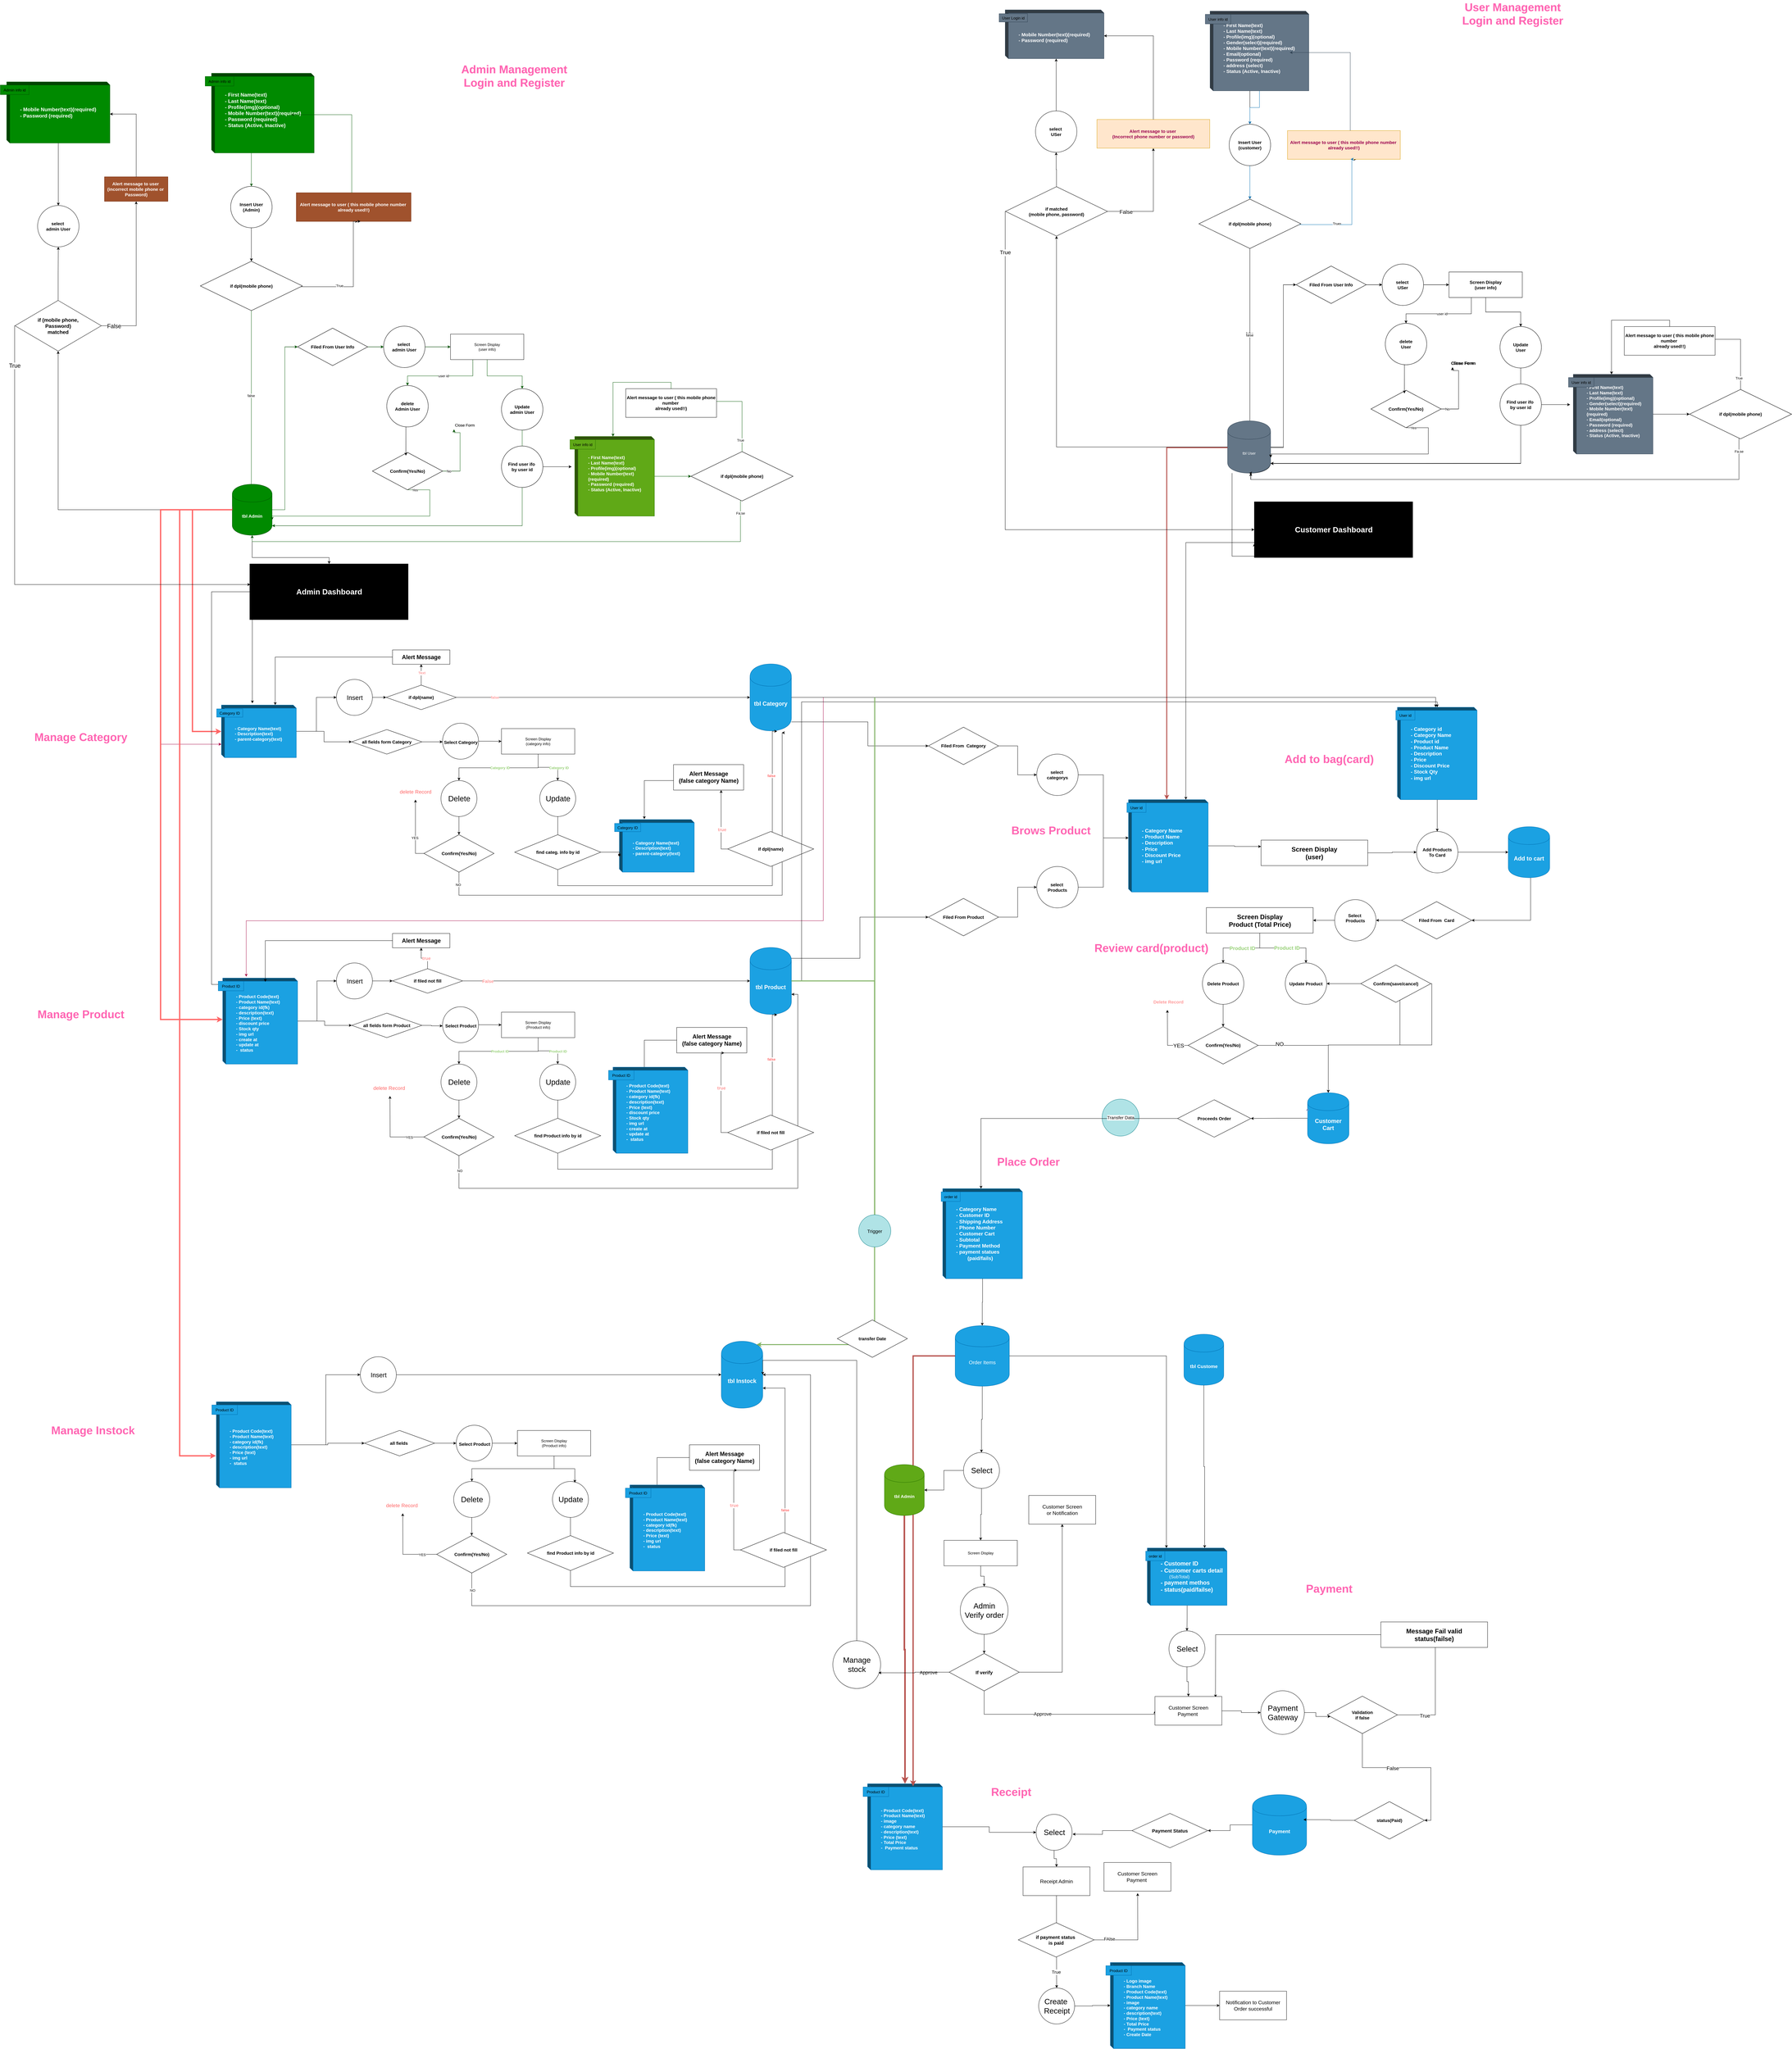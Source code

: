 <mxfile version="25.0.1">
  <diagram id="Sc1dIiXBoW_UtxBv_Ue9" name="Page-1">
    <mxGraphModel dx="16159" dy="15560" grid="0" gridSize="10" guides="0" tooltips="1" connect="1" arrows="1" fold="1" page="1" pageScale="1" pageWidth="4681" pageHeight="3300" math="0" shadow="0">
      <root>
        <mxCell id="0" />
        <mxCell id="3" value="Untitled Layer" parent="0" />
        <mxCell id="M2yPvi0FV6xvYo-yD2hS-465" value="" style="shape=ellipse;html=1;dashed=0;whiteSpace=wrap;aspect=fixed;perimeter=ellipsePerimeter;fillColor=#b0e3e6;strokeColor=#0e8088;" vertex="1" parent="3">
          <mxGeometry x="9195" y="2800" width="116" height="116" as="geometry" />
        </mxCell>
        <mxCell id="M2yPvi0FV6xvYo-yD2hS-473" style="edgeStyle=orthogonalEdgeStyle;rounded=0;orthogonalLoop=1;jettySize=auto;html=1;" edge="1" parent="3" source="M2yPvi0FV6xvYo-yD2hS-471" target="M2yPvi0FV6xvYo-yD2hS-414">
          <mxGeometry relative="1" as="geometry" />
        </mxCell>
        <mxCell id="M2yPvi0FV6xvYo-yD2hS-471" value="Select" style="shape=ellipse;html=1;dashed=0;whitespace=wrap;aspect=fixed;perimeter=ellipsePerimeter;fontSize=24;" vertex="1" parent="3">
          <mxGeometry x="9405" y="4469" width="113" height="113" as="geometry" />
        </mxCell>
        <mxCell id="M2yPvi0FV6xvYo-yD2hS-472" style="edgeStyle=orthogonalEdgeStyle;rounded=0;orthogonalLoop=1;jettySize=auto;html=1;" edge="1" parent="3" source="M2yPvi0FV6xvYo-yD2hS-336" target="M2yPvi0FV6xvYo-yD2hS-471">
          <mxGeometry relative="1" as="geometry" />
        </mxCell>
        <mxCell id="M2yPvi0FV6xvYo-yD2hS-476" value="Payment&lt;div&gt;Gateway&lt;/div&gt;" style="shape=ellipse;html=1;dashed=0;whitespace=wrap;aspect=fixed;perimeter=ellipsePerimeter;fontSize=24;" vertex="1" parent="3">
          <mxGeometry x="9693" y="4657" width="137" height="137" as="geometry" />
        </mxCell>
        <mxCell id="M2yPvi0FV6xvYo-yD2hS-479" style="edgeStyle=orthogonalEdgeStyle;rounded=0;orthogonalLoop=1;jettySize=auto;html=1;" edge="1" parent="3" source="M2yPvi0FV6xvYo-yD2hS-414" target="M2yPvi0FV6xvYo-yD2hS-476">
          <mxGeometry relative="1" as="geometry" />
        </mxCell>
        <mxCell id="M2yPvi0FV6xvYo-yD2hS-480" style="edgeStyle=orthogonalEdgeStyle;rounded=0;orthogonalLoop=1;jettySize=auto;html=1;entryX=0.045;entryY=0.543;entryDx=0;entryDy=0;entryPerimeter=0;" edge="1" parent="3" source="M2yPvi0FV6xvYo-yD2hS-476" target="M2yPvi0FV6xvYo-yD2hS-345">
          <mxGeometry relative="1" as="geometry" />
        </mxCell>
        <mxCell id="M2yPvi0FV6xvYo-yD2hS-492" style="edgeStyle=orthogonalEdgeStyle;rounded=0;orthogonalLoop=1;jettySize=auto;html=1;entryX=0;entryY=0.5;entryDx=0;entryDy=0;" edge="1" parent="3" source="M2yPvi0FV6xvYo-yD2hS-483" target="M2yPvi0FV6xvYo-yD2hS-489">
          <mxGeometry relative="1" as="geometry" />
        </mxCell>
        <mxCell id="M2yPvi0FV6xvYo-yD2hS-483" value="&lt;span style=&quot;white-space: pre;&quot;&gt;&#x9;&lt;/span&gt;&lt;span style=&quot;white-space: pre;&quot;&gt;&#x9;&lt;/span&gt;&lt;span style=&quot;white-space: pre;&quot;&gt;&#x9;&lt;/span&gt;&lt;blockquote style=&quot;margin: 0px 0px 0px 40px; border: none; padding: 0px; font-size: 14px;&quot;&gt;&lt;div style=&quot;&quot;&gt;&lt;b&gt;- Product Code(text)&lt;/b&gt;&lt;/div&gt;&lt;div style=&quot;&quot;&gt;&lt;b&gt;- Product Name(text)&lt;/b&gt;&lt;/div&gt;&lt;div style=&quot;&quot;&gt;&lt;b&gt;- image&amp;nbsp;&lt;/b&gt;&lt;/div&gt;&lt;div style=&quot;&quot;&gt;&lt;b&gt;- category name&lt;/b&gt;&lt;/div&gt;&lt;div style=&quot;&quot;&gt;&lt;b&gt;- description(text)&lt;/b&gt;&lt;/div&gt;&lt;div style=&quot;&quot;&gt;&lt;b&gt;- Price (text)&lt;/b&gt;&lt;/div&gt;&lt;div style=&quot;&quot;&gt;&lt;b&gt;- Total Price&lt;/b&gt;&lt;/div&gt;&lt;div style=&quot;&quot;&gt;&lt;b&gt;-&amp;nbsp; Payment status&lt;/b&gt;&lt;/div&gt;&lt;/blockquote&gt;" style="html=1;dashed=0;whiteSpace=wrap;shape=mxgraph.dfd.externalEntity;align=left;fillColor=#1ba1e2;strokeColor=#006EAF;fontColor=#ffffff;" vertex="1" parent="3">
          <mxGeometry x="8459" y="4949" width="235" height="270" as="geometry" />
        </mxCell>
        <mxCell id="M2yPvi0FV6xvYo-yD2hS-484" value="Product ID" style="autosize=1;part=1;resizable=0;strokeColor=inherit;fillColor=inherit;gradientColor=inherit;" vertex="1" parent="M2yPvi0FV6xvYo-yD2hS-483">
          <mxGeometry width="80" height="30" relative="1" as="geometry">
            <mxPoint x="-14" y="10" as="offset" />
          </mxGeometry>
        </mxCell>
        <mxCell id="M2yPvi0FV6xvYo-yD2hS-486" style="edgeStyle=orthogonalEdgeStyle;rounded=0;orthogonalLoop=1;jettySize=auto;html=1;fillColor=#f8cecc;gradientColor=#ea6b66;strokeColor=#b85450;strokeWidth=5;" edge="1" parent="3" source="M2yPvi0FV6xvYo-yD2hS-355" target="M2yPvi0FV6xvYo-yD2hS-483">
          <mxGeometry relative="1" as="geometry" />
        </mxCell>
        <mxCell id="M2yPvi0FV6xvYo-yD2hS-491" style="edgeStyle=orthogonalEdgeStyle;rounded=0;orthogonalLoop=1;jettySize=auto;html=1;" edge="1" parent="3" source="M2yPvi0FV6xvYo-yD2hS-487">
          <mxGeometry relative="1" as="geometry">
            <mxPoint x="9102.6" y="5107.2" as="targetPoint" />
          </mxGeometry>
        </mxCell>
        <mxCell id="M2yPvi0FV6xvYo-yD2hS-487" value="&lt;font style=&quot;font-size: 15px;&quot;&gt;&lt;b&gt;Payment Status&lt;/b&gt;&lt;/font&gt;" style="shape=rhombus;html=1;dashed=0;whiteSpace=wrap;perimeter=rhombusPerimeter;" vertex="1" parent="3">
          <mxGeometry x="9289" y="5042" width="238" height="108" as="geometry" />
        </mxCell>
        <mxCell id="M2yPvi0FV6xvYo-yD2hS-488" style="edgeStyle=orthogonalEdgeStyle;rounded=0;orthogonalLoop=1;jettySize=auto;html=1;entryX=0.608;entryY=0.029;entryDx=0;entryDy=0;entryPerimeter=0;fillColor=#f8cecc;gradientColor=#ea6b66;strokeColor=#b85450;strokeWidth=4;" edge="1" parent="3" source="M2yPvi0FV6xvYo-yD2hS-446" target="M2yPvi0FV6xvYo-yD2hS-483">
          <mxGeometry relative="1" as="geometry" />
        </mxCell>
        <mxCell id="M2yPvi0FV6xvYo-yD2hS-494" style="edgeStyle=orthogonalEdgeStyle;rounded=0;orthogonalLoop=1;jettySize=auto;html=1;" edge="1" parent="3" source="M2yPvi0FV6xvYo-yD2hS-489" target="M2yPvi0FV6xvYo-yD2hS-493">
          <mxGeometry relative="1" as="geometry" />
        </mxCell>
        <mxCell id="M2yPvi0FV6xvYo-yD2hS-489" value="Select" style="shape=ellipse;html=1;dashed=0;whitespace=wrap;aspect=fixed;perimeter=ellipsePerimeter;fontSize=24;" vertex="1" parent="3">
          <mxGeometry x="8988" y="5045" width="113" height="113" as="geometry" />
        </mxCell>
        <mxCell id="M2yPvi0FV6xvYo-yD2hS-490" style="edgeStyle=orthogonalEdgeStyle;rounded=0;orthogonalLoop=1;jettySize=auto;html=1;entryX=1;entryY=0.5;entryDx=0;entryDy=0;" edge="1" parent="3" source="M2yPvi0FV6xvYo-yD2hS-352" target="M2yPvi0FV6xvYo-yD2hS-487">
          <mxGeometry relative="1" as="geometry" />
        </mxCell>
        <mxCell id="M2yPvi0FV6xvYo-yD2hS-496" style="edgeStyle=orthogonalEdgeStyle;rounded=0;orthogonalLoop=1;jettySize=auto;html=1;entryX=0.5;entryY=0;entryDx=0;entryDy=0;" edge="1" parent="3" source="M2yPvi0FV6xvYo-yD2hS-493" target="M2yPvi0FV6xvYo-yD2hS-495">
          <mxGeometry relative="1" as="geometry" />
        </mxCell>
        <mxCell id="M2yPvi0FV6xvYo-yD2hS-498" value="&lt;font style=&quot;font-size: 14px;&quot;&gt;True&lt;/font&gt;" style="edgeLabel;html=1;align=center;verticalAlign=middle;resizable=0;points=[];" vertex="1" connectable="0" parent="M2yPvi0FV6xvYo-yD2hS-496">
          <mxGeometry x="0.654" y="-2" relative="1" as="geometry">
            <mxPoint as="offset" />
          </mxGeometry>
        </mxCell>
        <mxCell id="M2yPvi0FV6xvYo-yD2hS-493" value="&lt;span style=&quot;font-size: 16px;&quot;&gt;Receipt Admin&lt;/span&gt;" style="html=1;dashed=0;whiteSpace=wrap;" vertex="1" parent="3">
          <mxGeometry x="8947" y="5210" width="210" height="90" as="geometry" />
        </mxCell>
        <mxCell id="M2yPvi0FV6xvYo-yD2hS-512" style="edgeStyle=orthogonalEdgeStyle;rounded=0;orthogonalLoop=1;jettySize=auto;html=1;" edge="1" parent="3" source="M2yPvi0FV6xvYo-yD2hS-495" target="M2yPvi0FV6xvYo-yD2hS-510">
          <mxGeometry relative="1" as="geometry" />
        </mxCell>
        <mxCell id="M2yPvi0FV6xvYo-yD2hS-495" value="Create&amp;nbsp;&lt;div&gt;Receipt&lt;/div&gt;" style="shape=ellipse;html=1;dashed=0;whitespace=wrap;aspect=fixed;perimeter=ellipsePerimeter;fontSize=24;" vertex="1" parent="3">
          <mxGeometry x="8996" y="5590" width="113" height="113" as="geometry" />
        </mxCell>
        <mxCell id="M2yPvi0FV6xvYo-yD2hS-499" style="edgeStyle=orthogonalEdgeStyle;rounded=0;orthogonalLoop=1;jettySize=auto;html=1;" edge="1" parent="3" source="M2yPvi0FV6xvYo-yD2hS-497">
          <mxGeometry relative="1" as="geometry">
            <mxPoint x="9306.727" y="5292.273" as="targetPoint" />
          </mxGeometry>
        </mxCell>
        <mxCell id="M2yPvi0FV6xvYo-yD2hS-500" value="&lt;font style=&quot;font-size: 14px;&quot;&gt;FAlse&lt;/font&gt;" style="edgeLabel;html=1;align=center;verticalAlign=middle;resizable=0;points=[];" vertex="1" connectable="0" parent="M2yPvi0FV6xvYo-yD2hS-499">
          <mxGeometry x="-0.659" y="3" relative="1" as="geometry">
            <mxPoint x="-1" as="offset" />
          </mxGeometry>
        </mxCell>
        <mxCell id="M2yPvi0FV6xvYo-yD2hS-497" value="&lt;font style=&quot;font-size: 15px;&quot;&gt;&lt;b&gt;if payment status&amp;nbsp;&lt;/b&gt;&lt;/font&gt;&lt;div&gt;&lt;font style=&quot;font-size: 15px;&quot;&gt;&lt;b&gt;is paid&lt;/b&gt;&lt;/font&gt;&lt;/div&gt;" style="shape=rhombus;html=1;dashed=0;whiteSpace=wrap;perimeter=rhombusPerimeter;" vertex="1" parent="3">
          <mxGeometry x="8932" y="5385" width="238" height="108" as="geometry" />
        </mxCell>
        <mxCell id="M2yPvi0FV6xvYo-yD2hS-501" value="&lt;font style=&quot;font-size: 16px;&quot;&gt;Customer Screen&lt;/font&gt;&lt;div&gt;&lt;span style=&quot;font-size: 16px;&quot;&gt;Payment&amp;nbsp;&lt;/span&gt;&lt;/div&gt;" style="html=1;dashed=0;whiteSpace=wrap;" vertex="1" parent="3">
          <mxGeometry x="9201" y="5196" width="210" height="90" as="geometry" />
        </mxCell>
        <mxCell id="M2yPvi0FV6xvYo-yD2hS-507" value="&lt;span style=&quot;font-size: 16px;&quot;&gt;Notification to Customer&lt;/span&gt;&lt;div&gt;&lt;span style=&quot;font-size: 16px;&quot;&gt;Order successful&lt;/span&gt;&lt;/div&gt;" style="html=1;dashed=0;whiteSpace=wrap;" vertex="1" parent="3">
          <mxGeometry x="9564" y="5600" width="210" height="90" as="geometry" />
        </mxCell>
        <mxCell id="M2yPvi0FV6xvYo-yD2hS-509" value="&lt;font color=&quot;#ff66b3&quot;&gt;&lt;span style=&quot;font-size: 35px;&quot;&gt;&lt;b&gt;Payment&lt;/b&gt;&lt;/span&gt;&lt;/font&gt;" style="text;strokeColor=none;align=center;fillColor=none;html=1;verticalAlign=middle;whiteSpace=wrap;rounded=0;" vertex="1" parent="3">
          <mxGeometry x="9678" y="4293" width="460" height="85" as="geometry" />
        </mxCell>
        <mxCell id="M2yPvi0FV6xvYo-yD2hS-513" style="edgeStyle=orthogonalEdgeStyle;rounded=0;orthogonalLoop=1;jettySize=auto;html=1;" edge="1" parent="3" source="M2yPvi0FV6xvYo-yD2hS-510" target="M2yPvi0FV6xvYo-yD2hS-507">
          <mxGeometry relative="1" as="geometry" />
        </mxCell>
        <mxCell id="M2yPvi0FV6xvYo-yD2hS-510" value="&lt;span style=&quot;white-space: pre;&quot;&gt;&#x9;&lt;/span&gt;&lt;span style=&quot;white-space: pre;&quot;&gt;&#x9;&lt;/span&gt;&lt;span style=&quot;white-space: pre;&quot;&gt;&#x9;&lt;/span&gt;&lt;blockquote style=&quot;margin: 0px 0px 0px 40px; border: none; padding: 0px; font-size: 14px;&quot;&gt;&lt;div style=&quot;&quot;&gt;&lt;b&gt;- Logo image&lt;/b&gt;&lt;/div&gt;&lt;div style=&quot;&quot;&gt;&lt;b&gt;- Branch Name&lt;/b&gt;&lt;/div&gt;&lt;div style=&quot;&quot;&gt;&lt;b&gt;- Product Code(text)&lt;/b&gt;&lt;/div&gt;&lt;div style=&quot;&quot;&gt;&lt;b&gt;- Product Name(text)&lt;/b&gt;&lt;/div&gt;&lt;div style=&quot;&quot;&gt;&lt;b&gt;- image&amp;nbsp;&lt;/b&gt;&lt;/div&gt;&lt;div style=&quot;&quot;&gt;&lt;b&gt;- category name&lt;/b&gt;&lt;/div&gt;&lt;div style=&quot;&quot;&gt;&lt;b&gt;- description(text)&lt;/b&gt;&lt;/div&gt;&lt;div style=&quot;&quot;&gt;&lt;b&gt;- Price (text)&lt;/b&gt;&lt;/div&gt;&lt;div style=&quot;&quot;&gt;&lt;b&gt;- Total Price&lt;/b&gt;&lt;/div&gt;&lt;div style=&quot;&quot;&gt;&lt;b&gt;-&amp;nbsp; Payment status&lt;/b&gt;&lt;/div&gt;&lt;div style=&quot;&quot;&gt;&lt;b&gt;- Create Date&amp;nbsp;&lt;/b&gt;&lt;/div&gt;&lt;/blockquote&gt;" style="html=1;dashed=0;whiteSpace=wrap;shape=mxgraph.dfd.externalEntity;align=left;fillColor=#1ba1e2;strokeColor=#006EAF;fontColor=#ffffff;" vertex="1" parent="3">
          <mxGeometry x="9221" y="5510" width="235" height="270" as="geometry" />
        </mxCell>
        <mxCell id="M2yPvi0FV6xvYo-yD2hS-511" value="Product ID" style="autosize=1;part=1;resizable=0;strokeColor=inherit;fillColor=inherit;gradientColor=inherit;" vertex="1" parent="M2yPvi0FV6xvYo-yD2hS-510">
          <mxGeometry width="80" height="30" relative="1" as="geometry">
            <mxPoint x="-14" y="10" as="offset" />
          </mxGeometry>
        </mxCell>
        <mxCell id="M2yPvi0FV6xvYo-yD2hS-3" parent="0" />
        <mxCell id="M2yPvi0FV6xvYo-yD2hS-332" style="edgeStyle=orthogonalEdgeStyle;rounded=0;orthogonalLoop=1;jettySize=auto;html=1;entryX=0;entryY=0;entryDx=120;entryDy=0;entryPerimeter=0;" edge="1" parent="M2yPvi0FV6xvYo-yD2hS-3" source="M2yPvi0FV6xvYo-yD2hS-331" target="M2yPvi0FV6xvYo-yD2hS-328">
          <mxGeometry relative="1" as="geometry" />
        </mxCell>
        <mxCell id="M2yPvi0FV6xvYo-yD2hS-466" value="&lt;font style=&quot;font-size: 14px;&quot;&gt;Transfer Data&lt;/font&gt;" style="edgeLabel;html=1;align=center;verticalAlign=middle;resizable=0;points=[];" vertex="1" connectable="0" parent="M2yPvi0FV6xvYo-yD2hS-332">
          <mxGeometry x="-0.735" y="7" relative="1" as="geometry">
            <mxPoint x="-68" y="-10" as="offset" />
          </mxGeometry>
        </mxCell>
        <mxCell id="M2yPvi0FV6xvYo-yD2hS-4" style="edgeStyle=orthogonalEdgeStyle;rounded=0;orthogonalLoop=1;jettySize=auto;html=1;entryX=0.5;entryY=0;entryDx=0;entryDy=0;" edge="1" parent="M2yPvi0FV6xvYo-yD2hS-3" source="M2yPvi0FV6xvYo-yD2hS-5" target="M2yPvi0FV6xvYo-yD2hS-8">
          <mxGeometry relative="1" as="geometry" />
        </mxCell>
        <mxCell id="M2yPvi0FV6xvYo-yD2hS-5" value="&lt;blockquote style=&quot;margin: 0 0 0 40px; border: none; padding: 0px;&quot;&gt;&lt;div style=&quot;&quot;&gt;&lt;span style=&quot;background-color: initial;&quot;&gt;- First Name(text)&lt;/span&gt;&lt;/div&gt;&lt;div style=&quot;&quot;&gt;- Last Name(text)&lt;/div&gt;&lt;div style=&quot;&quot;&gt;- Profile(img)(optional)&lt;/div&gt;&lt;div style=&quot;&quot;&gt;- Gender(select)(required)&lt;/div&gt;&lt;div style=&quot;&quot;&gt;- Mobile Number(text)(required)&lt;/div&gt;&lt;div style=&quot;&quot;&gt;- Email(optional)&lt;/div&gt;&lt;div style=&quot;&quot;&gt;&lt;span style=&quot;background-color: initial;&quot;&gt;- Password (required)&amp;nbsp;&lt;/span&gt;&lt;/div&gt;&lt;div style=&quot;&quot;&gt;- address (select)&lt;/div&gt;&lt;div style=&quot;&quot;&gt;- Status (Active, Inactive)&lt;/div&gt;&lt;/blockquote&gt;&lt;div style=&quot;&quot;&gt;&lt;span style=&quot;background-color: initial;&quot;&gt;&amp;nbsp;&lt;/span&gt;&lt;/div&gt;" style="html=1;dashed=0;whiteSpace=wrap;shape=mxgraph.dfd.externalEntity;align=left;" vertex="1" parent="M2yPvi0FV6xvYo-yD2hS-3">
          <mxGeometry x="9534" y="-615" width="250" height="250" as="geometry" />
        </mxCell>
        <mxCell id="M2yPvi0FV6xvYo-yD2hS-6" value="User info id" style="autosize=1;part=1;resizable=0;strokeColor=inherit;fillColor=inherit;gradientColor=inherit;" vertex="1" parent="M2yPvi0FV6xvYo-yD2hS-5">
          <mxGeometry width="80" height="30" relative="1" as="geometry">
            <mxPoint x="-15" y="10" as="offset" />
          </mxGeometry>
        </mxCell>
        <mxCell id="M2yPvi0FV6xvYo-yD2hS-7" style="edgeStyle=orthogonalEdgeStyle;rounded=0;orthogonalLoop=1;jettySize=auto;html=1;entryX=0.5;entryY=0;entryDx=0;entryDy=0;" edge="1" parent="M2yPvi0FV6xvYo-yD2hS-3" source="M2yPvi0FV6xvYo-yD2hS-8" target="M2yPvi0FV6xvYo-yD2hS-11">
          <mxGeometry relative="1" as="geometry" />
        </mxCell>
        <mxCell id="M2yPvi0FV6xvYo-yD2hS-8" value="Insert User&lt;div&gt;(customer)&lt;/div&gt;" style="shape=ellipse;html=1;dashed=0;whiteSpace=wrap;perimeter=ellipsePerimeter;" vertex="1" parent="M2yPvi0FV6xvYo-yD2hS-3">
          <mxGeometry x="9594" y="-260" width="130" height="130" as="geometry" />
        </mxCell>
        <mxCell id="M2yPvi0FV6xvYo-yD2hS-9" style="edgeStyle=orthogonalEdgeStyle;rounded=0;orthogonalLoop=1;jettySize=auto;html=1;entryX=0.366;entryY=0.036;entryDx=0;entryDy=0;entryPerimeter=0;" edge="1" parent="M2yPvi0FV6xvYo-yD2hS-3" source="M2yPvi0FV6xvYo-yD2hS-11" target="M2yPvi0FV6xvYo-yD2hS-13">
          <mxGeometry relative="1" as="geometry">
            <mxPoint x="9659" y="315" as="targetPoint" />
            <Array as="points">
              <mxPoint x="9659" y="681" />
            </Array>
          </mxGeometry>
        </mxCell>
        <mxCell id="M2yPvi0FV6xvYo-yD2hS-10" value="false" style="edgeLabel;html=1;align=center;verticalAlign=middle;resizable=0;points=[];" vertex="1" connectable="0" parent="M2yPvi0FV6xvYo-yD2hS-9">
          <mxGeometry x="-0.056" y="-1" relative="1" as="geometry">
            <mxPoint as="offset" />
          </mxGeometry>
        </mxCell>
        <mxCell id="M2yPvi0FV6xvYo-yD2hS-11" value="if dpl(mobile phone)" style="shape=rhombus;html=1;dashed=0;whiteSpace=wrap;perimeter=rhombusPerimeter;" vertex="1" parent="M2yPvi0FV6xvYo-yD2hS-3">
          <mxGeometry x="9499" y="-25" width="320" height="155" as="geometry" />
        </mxCell>
        <mxCell id="M2yPvi0FV6xvYo-yD2hS-12" style="edgeStyle=orthogonalEdgeStyle;rounded=0;orthogonalLoop=1;jettySize=auto;html=1;entryX=0;entryY=0.5;entryDx=0;entryDy=0;" edge="1" parent="M2yPvi0FV6xvYo-yD2hS-3" source="M2yPvi0FV6xvYo-yD2hS-13" target="M2yPvi0FV6xvYo-yD2hS-21">
          <mxGeometry relative="1" as="geometry" />
        </mxCell>
        <mxCell id="M2yPvi0FV6xvYo-yD2hS-13" value="tbl User" style="shape=cylinder;whiteSpace=wrap;html=1;boundedLbl=1;backgroundOutline=1;" vertex="1" parent="M2yPvi0FV6xvYo-yD2hS-3">
          <mxGeometry x="9599" y="675" width="125" height="160" as="geometry" />
        </mxCell>
        <mxCell id="M2yPvi0FV6xvYo-yD2hS-14" value="Alert message to user ( this mobile phone number&amp;nbsp;&lt;div&gt;already used!!)&lt;/div&gt;" style="html=1;dashed=0;whiteSpace=wrap;" vertex="1" parent="M2yPvi0FV6xvYo-yD2hS-3">
          <mxGeometry x="9834" y="-240" width="285" height="90" as="geometry" />
        </mxCell>
        <mxCell id="M2yPvi0FV6xvYo-yD2hS-15" style="edgeStyle=orthogonalEdgeStyle;rounded=0;orthogonalLoop=1;jettySize=auto;html=1;entryX=0.56;entryY=0.998;entryDx=0;entryDy=0;entryPerimeter=0;" edge="1" parent="M2yPvi0FV6xvYo-yD2hS-3" source="M2yPvi0FV6xvYo-yD2hS-11" target="M2yPvi0FV6xvYo-yD2hS-14">
          <mxGeometry relative="1" as="geometry">
            <Array as="points">
              <mxPoint x="9979" y="55" />
            </Array>
          </mxGeometry>
        </mxCell>
        <mxCell id="M2yPvi0FV6xvYo-yD2hS-16" value="True" style="edgeLabel;html=1;align=center;verticalAlign=middle;resizable=0;points=[];" vertex="1" connectable="0" parent="M2yPvi0FV6xvYo-yD2hS-15">
          <mxGeometry x="-0.38" y="-13" relative="1" as="geometry">
            <mxPoint y="-16" as="offset" />
          </mxGeometry>
        </mxCell>
        <mxCell id="M2yPvi0FV6xvYo-yD2hS-17" style="edgeStyle=orthogonalEdgeStyle;rounded=0;orthogonalLoop=1;jettySize=auto;html=1;entryX=0;entryY=0;entryDx=250.0;entryDy=130;entryPerimeter=0;" edge="1" parent="M2yPvi0FV6xvYo-yD2hS-3" source="M2yPvi0FV6xvYo-yD2hS-14" target="M2yPvi0FV6xvYo-yD2hS-5">
          <mxGeometry relative="1" as="geometry">
            <Array as="points">
              <mxPoint x="9974" y="-485" />
            </Array>
          </mxGeometry>
        </mxCell>
        <mxCell id="M2yPvi0FV6xvYo-yD2hS-18" style="edgeStyle=orthogonalEdgeStyle;rounded=0;orthogonalLoop=1;jettySize=auto;html=1;" edge="1" parent="M2yPvi0FV6xvYo-yD2hS-3" source="M2yPvi0FV6xvYo-yD2hS-19" target="M2yPvi0FV6xvYo-yD2hS-24">
          <mxGeometry relative="1" as="geometry" />
        </mxCell>
        <mxCell id="M2yPvi0FV6xvYo-yD2hS-19" value="select&amp;nbsp;&lt;div&gt;USer&lt;/div&gt;" style="shape=ellipse;html=1;dashed=0;whiteSpace=wrap;perimeter=ellipsePerimeter;" vertex="1" parent="M2yPvi0FV6xvYo-yD2hS-3">
          <mxGeometry x="10074" y="178.75" width="130" height="130" as="geometry" />
        </mxCell>
        <mxCell id="M2yPvi0FV6xvYo-yD2hS-20" style="edgeStyle=orthogonalEdgeStyle;rounded=0;orthogonalLoop=1;jettySize=auto;html=1;entryX=0;entryY=0.5;entryDx=0;entryDy=0;" edge="1" parent="M2yPvi0FV6xvYo-yD2hS-3" source="M2yPvi0FV6xvYo-yD2hS-21" target="M2yPvi0FV6xvYo-yD2hS-19">
          <mxGeometry relative="1" as="geometry" />
        </mxCell>
        <mxCell id="M2yPvi0FV6xvYo-yD2hS-21" value="Filed From User Info" style="shape=rhombus;html=1;dashed=0;whiteSpace=wrap;perimeter=rhombusPerimeter;" vertex="1" parent="M2yPvi0FV6xvYo-yD2hS-3">
          <mxGeometry x="9804" y="185" width="220" height="117.5" as="geometry" />
        </mxCell>
        <mxCell id="M2yPvi0FV6xvYo-yD2hS-22" value="user id" style="edgeStyle=orthogonalEdgeStyle;rounded=0;orthogonalLoop=1;jettySize=auto;html=1;entryX=0.5;entryY=0;entryDx=0;entryDy=0;" edge="1" parent="M2yPvi0FV6xvYo-yD2hS-3" source="M2yPvi0FV6xvYo-yD2hS-24" target="M2yPvi0FV6xvYo-yD2hS-25">
          <mxGeometry relative="1" as="geometry">
            <Array as="points">
              <mxPoint x="10354" y="335" />
              <mxPoint x="10149" y="335" />
            </Array>
          </mxGeometry>
        </mxCell>
        <mxCell id="M2yPvi0FV6xvYo-yD2hS-23" style="edgeStyle=orthogonalEdgeStyle;rounded=0;orthogonalLoop=1;jettySize=auto;html=1;entryX=0.5;entryY=0;entryDx=0;entryDy=0;" edge="1" parent="M2yPvi0FV6xvYo-yD2hS-3" source="M2yPvi0FV6xvYo-yD2hS-24" target="M2yPvi0FV6xvYo-yD2hS-33">
          <mxGeometry relative="1" as="geometry" />
        </mxCell>
        <mxCell id="M2yPvi0FV6xvYo-yD2hS-24" value="Screen Display&lt;div&gt;(user info)&lt;/div&gt;" style="html=1;dashed=0;whiteSpace=wrap;" vertex="1" parent="M2yPvi0FV6xvYo-yD2hS-3">
          <mxGeometry x="10284" y="203.75" width="230" height="80" as="geometry" />
        </mxCell>
        <mxCell id="M2yPvi0FV6xvYo-yD2hS-25" value="delete&lt;div&gt;User&lt;/div&gt;" style="shape=ellipse;html=1;dashed=0;whiteSpace=wrap;perimeter=ellipsePerimeter;" vertex="1" parent="M2yPvi0FV6xvYo-yD2hS-3">
          <mxGeometry x="10084" y="365" width="130" height="130" as="geometry" />
        </mxCell>
        <mxCell id="M2yPvi0FV6xvYo-yD2hS-26" style="edgeStyle=orthogonalEdgeStyle;rounded=0;orthogonalLoop=1;jettySize=auto;html=1;exitX=0.5;exitY=1;exitDx=0;exitDy=0;entryX=1;entryY=0.7;entryDx=0;entryDy=0;" edge="1" parent="M2yPvi0FV6xvYo-yD2hS-3" source="M2yPvi0FV6xvYo-yD2hS-30" target="M2yPvi0FV6xvYo-yD2hS-13">
          <mxGeometry relative="1" as="geometry">
            <Array as="points">
              <mxPoint x="10219" y="775" />
              <mxPoint x="9724" y="775" />
            </Array>
          </mxGeometry>
        </mxCell>
        <mxCell id="M2yPvi0FV6xvYo-yD2hS-27" value="Yes" style="edgeLabel;html=1;align=center;verticalAlign=middle;resizable=0;points=[];" vertex="1" connectable="0" parent="M2yPvi0FV6xvYo-yD2hS-26">
          <mxGeometry x="-0.931" relative="1" as="geometry">
            <mxPoint as="offset" />
          </mxGeometry>
        </mxCell>
        <mxCell id="M2yPvi0FV6xvYo-yD2hS-28" style="edgeStyle=orthogonalEdgeStyle;rounded=0;orthogonalLoop=1;jettySize=auto;html=1;entryX=0.122;entryY=0.925;entryDx=0;entryDy=0;entryPerimeter=0;" edge="1" parent="M2yPvi0FV6xvYo-yD2hS-3" source="M2yPvi0FV6xvYo-yD2hS-30" target="M2yPvi0FV6xvYo-yD2hS-32">
          <mxGeometry relative="1" as="geometry">
            <mxPoint x="10364" y="525" as="targetPoint" />
            <Array as="points">
              <mxPoint x="10314" y="634" />
              <mxPoint x="10314" y="513" />
            </Array>
          </mxGeometry>
        </mxCell>
        <mxCell id="M2yPvi0FV6xvYo-yD2hS-29" value="No" style="edgeLabel;html=1;align=center;verticalAlign=middle;resizable=0;points=[];" vertex="1" connectable="0" parent="M2yPvi0FV6xvYo-yD2hS-28">
          <mxGeometry x="-0.804" relative="1" as="geometry">
            <mxPoint as="offset" />
          </mxGeometry>
        </mxCell>
        <mxCell id="M2yPvi0FV6xvYo-yD2hS-30" value="Confirm(Yes/No)" style="shape=rhombus;html=1;dashed=0;whiteSpace=wrap;perimeter=rhombusPerimeter;" vertex="1" parent="M2yPvi0FV6xvYo-yD2hS-3">
          <mxGeometry x="10039" y="575" width="220" height="117.5" as="geometry" />
        </mxCell>
        <mxCell id="M2yPvi0FV6xvYo-yD2hS-31" style="edgeStyle=orthogonalEdgeStyle;rounded=0;orthogonalLoop=1;jettySize=auto;html=1;entryX=0.477;entryY=0.085;entryDx=0;entryDy=0;entryPerimeter=0;" edge="1" parent="M2yPvi0FV6xvYo-yD2hS-3" source="M2yPvi0FV6xvYo-yD2hS-25" target="M2yPvi0FV6xvYo-yD2hS-30">
          <mxGeometry relative="1" as="geometry">
            <Array as="points">
              <mxPoint x="10144" y="515" />
              <mxPoint x="10144" y="515" />
            </Array>
          </mxGeometry>
        </mxCell>
        <mxCell id="M2yPvi0FV6xvYo-yD2hS-32" value="Close Form" style="text;strokeColor=none;align=center;fillColor=none;html=1;verticalAlign=middle;whiteSpace=wrap;rounded=0;" vertex="1" parent="M2yPvi0FV6xvYo-yD2hS-3">
          <mxGeometry x="10284" y="475" width="90" height="30" as="geometry" />
        </mxCell>
        <mxCell id="M2yPvi0FV6xvYo-yD2hS-33" value="Update&lt;div&gt;User&lt;/div&gt;" style="shape=ellipse;html=1;dashed=0;whiteSpace=wrap;perimeter=ellipsePerimeter;" vertex="1" parent="M2yPvi0FV6xvYo-yD2hS-3">
          <mxGeometry x="10444" y="375" width="130" height="130" as="geometry" />
        </mxCell>
        <mxCell id="M2yPvi0FV6xvYo-yD2hS-34" style="edgeStyle=orthogonalEdgeStyle;rounded=0;orthogonalLoop=1;jettySize=auto;html=1;entryX=1;entryY=0.813;entryDx=0;entryDy=0;entryPerimeter=0;" edge="1" parent="M2yPvi0FV6xvYo-yD2hS-3" source="M2yPvi0FV6xvYo-yD2hS-33" target="M2yPvi0FV6xvYo-yD2hS-13">
          <mxGeometry relative="1" as="geometry">
            <Array as="points">
              <mxPoint x="10509" y="805" />
            </Array>
          </mxGeometry>
        </mxCell>
        <mxCell id="M2yPvi0FV6xvYo-yD2hS-35" value="Find user ifo&amp;nbsp;&lt;div&gt;by user id&lt;/div&gt;" style="shape=ellipse;html=1;dashed=0;whiteSpace=wrap;perimeter=ellipsePerimeter;" vertex="1" parent="M2yPvi0FV6xvYo-yD2hS-3">
          <mxGeometry x="10444" y="555" width="130" height="130" as="geometry" />
        </mxCell>
        <mxCell id="M2yPvi0FV6xvYo-yD2hS-36" style="edgeStyle=orthogonalEdgeStyle;rounded=0;orthogonalLoop=1;jettySize=auto;html=1;entryX=0;entryY=0.5;entryDx=0;entryDy=0;" edge="1" parent="M2yPvi0FV6xvYo-yD2hS-3" source="M2yPvi0FV6xvYo-yD2hS-37" target="M2yPvi0FV6xvYo-yD2hS-42">
          <mxGeometry relative="1" as="geometry" />
        </mxCell>
        <mxCell id="M2yPvi0FV6xvYo-yD2hS-37" value="&lt;blockquote style=&quot;margin: 0 0 0 40px; border: none; padding: 0px;&quot;&gt;&lt;div style=&quot;&quot;&gt;&lt;span style=&quot;background-color: initial;&quot;&gt;- First Name(text)&lt;/span&gt;&lt;/div&gt;&lt;div style=&quot;&quot;&gt;- Last Name(text)&lt;/div&gt;&lt;div style=&quot;&quot;&gt;- Profile(img)(optional)&lt;/div&gt;&lt;div style=&quot;&quot;&gt;- Gender(select)(required)&lt;/div&gt;&lt;div style=&quot;&quot;&gt;- Mobile Number(text)(required)&lt;/div&gt;&lt;div style=&quot;&quot;&gt;- Email(optional)&lt;/div&gt;&lt;div style=&quot;&quot;&gt;&lt;span style=&quot;background-color: initial;&quot;&gt;- Password (required)&amp;nbsp;&lt;/span&gt;&lt;/div&gt;&lt;div style=&quot;&quot;&gt;- address (select)&lt;/div&gt;&lt;div style=&quot;&quot;&gt;- Status (Active, Inactive)&lt;/div&gt;&lt;/blockquote&gt;&lt;div style=&quot;&quot;&gt;&lt;span style=&quot;background-color: initial;&quot;&gt;&amp;nbsp;&lt;/span&gt;&lt;/div&gt;" style="html=1;dashed=0;whiteSpace=wrap;shape=mxgraph.dfd.externalEntity;align=left;" vertex="1" parent="M2yPvi0FV6xvYo-yD2hS-3">
          <mxGeometry x="10674" y="525" width="250" height="250" as="geometry" />
        </mxCell>
        <mxCell id="M2yPvi0FV6xvYo-yD2hS-38" value="User info id" style="autosize=1;part=1;resizable=0;strokeColor=inherit;fillColor=inherit;gradientColor=inherit;" vertex="1" parent="M2yPvi0FV6xvYo-yD2hS-37">
          <mxGeometry width="80" height="30" relative="1" as="geometry">
            <mxPoint x="-15" y="10" as="offset" />
          </mxGeometry>
        </mxCell>
        <mxCell id="M2yPvi0FV6xvYo-yD2hS-39" style="edgeStyle=orthogonalEdgeStyle;rounded=0;orthogonalLoop=1;jettySize=auto;html=1;entryX=-0.04;entryY=0.38;entryDx=0;entryDy=0;entryPerimeter=0;" edge="1" parent="M2yPvi0FV6xvYo-yD2hS-3" source="M2yPvi0FV6xvYo-yD2hS-35" target="M2yPvi0FV6xvYo-yD2hS-37">
          <mxGeometry relative="1" as="geometry" />
        </mxCell>
        <mxCell id="M2yPvi0FV6xvYo-yD2hS-40" style="edgeStyle=orthogonalEdgeStyle;rounded=0;orthogonalLoop=1;jettySize=auto;html=1;entryX=0.5;entryY=1;entryDx=0;entryDy=0;" edge="1" parent="M2yPvi0FV6xvYo-yD2hS-3" source="M2yPvi0FV6xvYo-yD2hS-42" target="M2yPvi0FV6xvYo-yD2hS-13">
          <mxGeometry relative="1" as="geometry">
            <Array as="points">
              <mxPoint x="11194" y="855" />
              <mxPoint x="9662" y="855" />
            </Array>
          </mxGeometry>
        </mxCell>
        <mxCell id="M2yPvi0FV6xvYo-yD2hS-41" value="Fa;se" style="edgeLabel;html=1;align=center;verticalAlign=middle;resizable=0;points=[];" vertex="1" connectable="0" parent="M2yPvi0FV6xvYo-yD2hS-40">
          <mxGeometry x="-0.951" relative="1" as="geometry">
            <mxPoint as="offset" />
          </mxGeometry>
        </mxCell>
        <mxCell id="M2yPvi0FV6xvYo-yD2hS-42" value="if dpl(mobile phone)" style="shape=rhombus;html=1;dashed=0;whiteSpace=wrap;perimeter=rhombusPerimeter;" vertex="1" parent="M2yPvi0FV6xvYo-yD2hS-3">
          <mxGeometry x="11039" y="572.5" width="320" height="155" as="geometry" />
        </mxCell>
        <mxCell id="M2yPvi0FV6xvYo-yD2hS-43" style="edgeStyle=orthogonalEdgeStyle;rounded=0;orthogonalLoop=1;jettySize=auto;html=1;exitX=0.5;exitY=0;exitDx=0;exitDy=0;entryX=0;entryY=0;entryDx=120;entryDy=0;entryPerimeter=0;" edge="1" parent="M2yPvi0FV6xvYo-yD2hS-3" source="M2yPvi0FV6xvYo-yD2hS-46" target="M2yPvi0FV6xvYo-yD2hS-37">
          <mxGeometry relative="1" as="geometry">
            <Array as="points" />
          </mxGeometry>
        </mxCell>
        <mxCell id="M2yPvi0FV6xvYo-yD2hS-44" value="" style="edgeStyle=orthogonalEdgeStyle;rounded=0;orthogonalLoop=1;jettySize=auto;html=1;exitX=0.5;exitY=0;exitDx=0;exitDy=0;entryX=0;entryY=0;entryDx=120;entryDy=0;entryPerimeter=0;" edge="1" parent="M2yPvi0FV6xvYo-yD2hS-3" source="M2yPvi0FV6xvYo-yD2hS-42" target="M2yPvi0FV6xvYo-yD2hS-46">
          <mxGeometry relative="1" as="geometry">
            <mxPoint x="11199" y="573" as="sourcePoint" />
            <mxPoint x="10794" y="525" as="targetPoint" />
            <Array as="points">
              <mxPoint x="11194" y="415" />
              <mxPoint x="10794" y="415" />
            </Array>
          </mxGeometry>
        </mxCell>
        <mxCell id="M2yPvi0FV6xvYo-yD2hS-45" value="True" style="edgeLabel;html=1;align=center;verticalAlign=middle;resizable=0;points=[];" vertex="1" connectable="0" parent="M2yPvi0FV6xvYo-yD2hS-44">
          <mxGeometry x="-0.84" y="5" relative="1" as="geometry">
            <mxPoint as="offset" />
          </mxGeometry>
        </mxCell>
        <mxCell id="M2yPvi0FV6xvYo-yD2hS-46" value="Alert message to user ( this mobile phone number&amp;nbsp;&lt;div&gt;already used!!)&lt;/div&gt;" style="html=1;dashed=0;whiteSpace=wrap;" vertex="1" parent="M2yPvi0FV6xvYo-yD2hS-3">
          <mxGeometry x="10834" y="375" width="285" height="90" as="geometry" />
        </mxCell>
        <mxCell id="M2yPvi0FV6xvYo-yD2hS-47" value="&lt;b&gt;&lt;font style=&quot;font-size: 35px;&quot; color=&quot;#ff66b3&quot;&gt;User Management&lt;/font&gt;&lt;/b&gt;&lt;div&gt;&lt;b&gt;&lt;font style=&quot;font-size: 35px;&quot; color=&quot;#ff66b3&quot;&gt;Login and Register&lt;/font&gt;&lt;/b&gt;&lt;/div&gt;" style="text;strokeColor=none;align=center;fillColor=none;html=1;verticalAlign=middle;whiteSpace=wrap;rounded=0;" vertex="1" parent="M2yPvi0FV6xvYo-yD2hS-3">
          <mxGeometry x="10254" y="-650" width="460" height="85" as="geometry" />
        </mxCell>
        <mxCell id="M2yPvi0FV6xvYo-yD2hS-48" value="&lt;blockquote style=&quot;margin: 0 0 0 40px; border: none; padding: 0px;&quot;&gt;&lt;div style=&quot;&quot;&gt;&lt;span style=&quot;background-color: initial;&quot;&gt;- First Name(text)&lt;/span&gt;&lt;/div&gt;&lt;div style=&quot;&quot;&gt;- Last Name(text)&lt;/div&gt;&lt;div style=&quot;&quot;&gt;- Profile(img)(optional)&lt;/div&gt;&lt;div style=&quot;&quot;&gt;&lt;span style=&quot;background-color: initial;&quot;&gt;- Mobile Number(text)(required)&lt;/span&gt;&lt;/div&gt;&lt;div style=&quot;&quot;&gt;&lt;span style=&quot;background-color: initial;&quot;&gt;- Password (required)&amp;nbsp;&lt;/span&gt;&lt;/div&gt;&lt;div style=&quot;&quot;&gt;- Status (Active, Inactive)&lt;/div&gt;&lt;/blockquote&gt;&lt;div style=&quot;&quot;&gt;&lt;span style=&quot;background-color: initial;&quot;&gt;&amp;nbsp;&lt;/span&gt;&lt;/div&gt;" style="html=1;dashed=0;whiteSpace=wrap;shape=mxgraph.dfd.externalEntity;align=left;" vertex="1" parent="M2yPvi0FV6xvYo-yD2hS-3">
          <mxGeometry x="6400" y="-420" width="250" height="250" as="geometry" />
        </mxCell>
        <mxCell id="M2yPvi0FV6xvYo-yD2hS-49" value="Admin info id" style="autosize=1;part=1;resizable=0;strokeColor=inherit;fillColor=inherit;gradientColor=inherit;" vertex="1" parent="M2yPvi0FV6xvYo-yD2hS-48">
          <mxGeometry width="90" height="30" relative="1" as="geometry">
            <mxPoint x="-20" y="10" as="offset" />
          </mxGeometry>
        </mxCell>
        <mxCell id="M2yPvi0FV6xvYo-yD2hS-50" style="edgeStyle=orthogonalEdgeStyle;rounded=0;orthogonalLoop=1;jettySize=auto;html=1;entryX=0.5;entryY=0;entryDx=0;entryDy=0;" edge="1" parent="M2yPvi0FV6xvYo-yD2hS-3" source="M2yPvi0FV6xvYo-yD2hS-51" target="M2yPvi0FV6xvYo-yD2hS-54">
          <mxGeometry relative="1" as="geometry" />
        </mxCell>
        <mxCell id="M2yPvi0FV6xvYo-yD2hS-51" value="Insert User&lt;div&gt;(Admin)&lt;/div&gt;" style="shape=ellipse;html=1;dashed=0;whiteSpace=wrap;perimeter=ellipsePerimeter;" vertex="1" parent="M2yPvi0FV6xvYo-yD2hS-3">
          <mxGeometry x="6460" y="-65" width="130" height="130" as="geometry" />
        </mxCell>
        <mxCell id="M2yPvi0FV6xvYo-yD2hS-52" style="edgeStyle=orthogonalEdgeStyle;rounded=0;orthogonalLoop=1;jettySize=auto;html=1;entryX=0.366;entryY=0.036;entryDx=0;entryDy=0;entryPerimeter=0;" edge="1" parent="M2yPvi0FV6xvYo-yD2hS-3" source="M2yPvi0FV6xvYo-yD2hS-54" target="M2yPvi0FV6xvYo-yD2hS-56">
          <mxGeometry relative="1" as="geometry">
            <mxPoint x="6525" y="510" as="targetPoint" />
            <Array as="points">
              <mxPoint x="6525" y="876" />
            </Array>
          </mxGeometry>
        </mxCell>
        <mxCell id="M2yPvi0FV6xvYo-yD2hS-53" value="false" style="edgeLabel;html=1;align=center;verticalAlign=middle;resizable=0;points=[];" vertex="1" connectable="0" parent="M2yPvi0FV6xvYo-yD2hS-52">
          <mxGeometry x="-0.056" y="-1" relative="1" as="geometry">
            <mxPoint as="offset" />
          </mxGeometry>
        </mxCell>
        <mxCell id="M2yPvi0FV6xvYo-yD2hS-54" value="if dpl(mobile phone)" style="shape=rhombus;html=1;dashed=0;whiteSpace=wrap;perimeter=rhombusPerimeter;" vertex="1" parent="M2yPvi0FV6xvYo-yD2hS-3">
          <mxGeometry x="6365" y="170" width="320" height="155" as="geometry" />
        </mxCell>
        <mxCell id="M2yPvi0FV6xvYo-yD2hS-55" style="edgeStyle=orthogonalEdgeStyle;rounded=0;orthogonalLoop=1;jettySize=auto;html=1;entryX=0;entryY=0.5;entryDx=0;entryDy=0;" edge="1" parent="M2yPvi0FV6xvYo-yD2hS-3" source="M2yPvi0FV6xvYo-yD2hS-56" target="M2yPvi0FV6xvYo-yD2hS-64">
          <mxGeometry relative="1" as="geometry" />
        </mxCell>
        <mxCell id="M2yPvi0FV6xvYo-yD2hS-56" value="tbl Admin" style="shape=cylinder;whiteSpace=wrap;html=1;boundedLbl=1;backgroundOutline=1;" vertex="1" parent="M2yPvi0FV6xvYo-yD2hS-3">
          <mxGeometry x="6465" y="870" width="125" height="160" as="geometry" />
        </mxCell>
        <mxCell id="M2yPvi0FV6xvYo-yD2hS-57" value="Alert message to user ( this mobile phone number&amp;nbsp;&lt;div&gt;already used!!)&lt;/div&gt;" style="html=1;dashed=0;whiteSpace=wrap;" vertex="1" parent="M2yPvi0FV6xvYo-yD2hS-3">
          <mxGeometry x="6700" y="-45" width="285" height="90" as="geometry" />
        </mxCell>
        <mxCell id="M2yPvi0FV6xvYo-yD2hS-58" style="edgeStyle=orthogonalEdgeStyle;rounded=0;orthogonalLoop=1;jettySize=auto;html=1;entryX=0.56;entryY=0.998;entryDx=0;entryDy=0;entryPerimeter=0;" edge="1" parent="M2yPvi0FV6xvYo-yD2hS-3" source="M2yPvi0FV6xvYo-yD2hS-54" target="M2yPvi0FV6xvYo-yD2hS-57">
          <mxGeometry relative="1" as="geometry">
            <Array as="points">
              <mxPoint x="6845" y="250" />
            </Array>
          </mxGeometry>
        </mxCell>
        <mxCell id="M2yPvi0FV6xvYo-yD2hS-59" value="True" style="edgeLabel;html=1;align=center;verticalAlign=middle;resizable=0;points=[];" vertex="1" connectable="0" parent="M2yPvi0FV6xvYo-yD2hS-58">
          <mxGeometry x="-0.38" y="-13" relative="1" as="geometry">
            <mxPoint y="-16" as="offset" />
          </mxGeometry>
        </mxCell>
        <mxCell id="M2yPvi0FV6xvYo-yD2hS-60" style="edgeStyle=orthogonalEdgeStyle;rounded=0;orthogonalLoop=1;jettySize=auto;html=1;entryX=0;entryY=0;entryDx=250.0;entryDy=130;entryPerimeter=0;" edge="1" parent="M2yPvi0FV6xvYo-yD2hS-3" source="M2yPvi0FV6xvYo-yD2hS-57" target="M2yPvi0FV6xvYo-yD2hS-48">
          <mxGeometry relative="1" as="geometry">
            <Array as="points">
              <mxPoint x="6840" y="-290" />
            </Array>
          </mxGeometry>
        </mxCell>
        <mxCell id="M2yPvi0FV6xvYo-yD2hS-61" style="edgeStyle=orthogonalEdgeStyle;rounded=0;orthogonalLoop=1;jettySize=auto;html=1;" edge="1" parent="M2yPvi0FV6xvYo-yD2hS-3" source="M2yPvi0FV6xvYo-yD2hS-62" target="M2yPvi0FV6xvYo-yD2hS-66">
          <mxGeometry relative="1" as="geometry" />
        </mxCell>
        <mxCell id="M2yPvi0FV6xvYo-yD2hS-62" value="select&lt;span style=&quot;background-color: initial;&quot;&gt;&amp;nbsp;&lt;/span&gt;&lt;div&gt;&lt;div&gt;admin User&lt;/div&gt;&lt;/div&gt;" style="shape=ellipse;html=1;dashed=0;whiteSpace=wrap;perimeter=ellipsePerimeter;" vertex="1" parent="M2yPvi0FV6xvYo-yD2hS-3">
          <mxGeometry x="6940" y="373.75" width="130" height="130" as="geometry" />
        </mxCell>
        <mxCell id="M2yPvi0FV6xvYo-yD2hS-63" style="edgeStyle=orthogonalEdgeStyle;rounded=0;orthogonalLoop=1;jettySize=auto;html=1;entryX=0;entryY=0.5;entryDx=0;entryDy=0;" edge="1" parent="M2yPvi0FV6xvYo-yD2hS-3" source="M2yPvi0FV6xvYo-yD2hS-64" target="M2yPvi0FV6xvYo-yD2hS-62">
          <mxGeometry relative="1" as="geometry" />
        </mxCell>
        <mxCell id="M2yPvi0FV6xvYo-yD2hS-64" value="Filed From User Info" style="shape=rhombus;html=1;dashed=0;whiteSpace=wrap;perimeter=rhombusPerimeter;" vertex="1" parent="M2yPvi0FV6xvYo-yD2hS-3">
          <mxGeometry x="6670" y="380" width="220" height="117.5" as="geometry" />
        </mxCell>
        <mxCell id="M2yPvi0FV6xvYo-yD2hS-65" value="user id" style="edgeStyle=orthogonalEdgeStyle;rounded=0;orthogonalLoop=1;jettySize=auto;html=1;entryX=0.5;entryY=0;entryDx=0;entryDy=0;" edge="1" parent="M2yPvi0FV6xvYo-yD2hS-3" source="M2yPvi0FV6xvYo-yD2hS-66" target="M2yPvi0FV6xvYo-yD2hS-67">
          <mxGeometry relative="1" as="geometry">
            <Array as="points">
              <mxPoint x="7220" y="530" />
              <mxPoint x="7015" y="530" />
            </Array>
          </mxGeometry>
        </mxCell>
        <mxCell id="M2yPvi0FV6xvYo-yD2hS-66" value="Screen Display&lt;div&gt;(user info)&lt;/div&gt;" style="html=1;dashed=0;whiteSpace=wrap;" vertex="1" parent="M2yPvi0FV6xvYo-yD2hS-3">
          <mxGeometry x="7150" y="398.75" width="230" height="80" as="geometry" />
        </mxCell>
        <mxCell id="M2yPvi0FV6xvYo-yD2hS-67" value="delete&lt;div&gt;Admin User&lt;/div&gt;" style="shape=ellipse;html=1;dashed=0;whiteSpace=wrap;perimeter=ellipsePerimeter;" vertex="1" parent="M2yPvi0FV6xvYo-yD2hS-3">
          <mxGeometry x="6950" y="560" width="130" height="130" as="geometry" />
        </mxCell>
        <mxCell id="M2yPvi0FV6xvYo-yD2hS-68" style="edgeStyle=orthogonalEdgeStyle;rounded=0;orthogonalLoop=1;jettySize=auto;html=1;exitX=0.5;exitY=1;exitDx=0;exitDy=0;entryX=1;entryY=0.7;entryDx=0;entryDy=0;" edge="1" parent="M2yPvi0FV6xvYo-yD2hS-3" source="M2yPvi0FV6xvYo-yD2hS-72" target="M2yPvi0FV6xvYo-yD2hS-56">
          <mxGeometry relative="1" as="geometry">
            <Array as="points">
              <mxPoint x="7085" y="970" />
              <mxPoint x="6590" y="970" />
            </Array>
          </mxGeometry>
        </mxCell>
        <mxCell id="M2yPvi0FV6xvYo-yD2hS-69" value="Yes" style="edgeLabel;html=1;align=center;verticalAlign=middle;resizable=0;points=[];" vertex="1" connectable="0" parent="M2yPvi0FV6xvYo-yD2hS-68">
          <mxGeometry x="-0.931" relative="1" as="geometry">
            <mxPoint as="offset" />
          </mxGeometry>
        </mxCell>
        <mxCell id="M2yPvi0FV6xvYo-yD2hS-70" style="edgeStyle=orthogonalEdgeStyle;rounded=0;orthogonalLoop=1;jettySize=auto;html=1;entryX=0.122;entryY=0.925;entryDx=0;entryDy=0;entryPerimeter=0;" edge="1" parent="M2yPvi0FV6xvYo-yD2hS-3" source="M2yPvi0FV6xvYo-yD2hS-72" target="M2yPvi0FV6xvYo-yD2hS-74">
          <mxGeometry relative="1" as="geometry">
            <mxPoint x="7230" y="720" as="targetPoint" />
            <Array as="points">
              <mxPoint x="7180" y="829" />
              <mxPoint x="7180" y="708" />
            </Array>
          </mxGeometry>
        </mxCell>
        <mxCell id="M2yPvi0FV6xvYo-yD2hS-71" value="No" style="edgeLabel;html=1;align=center;verticalAlign=middle;resizable=0;points=[];" vertex="1" connectable="0" parent="M2yPvi0FV6xvYo-yD2hS-70">
          <mxGeometry x="-0.804" relative="1" as="geometry">
            <mxPoint as="offset" />
          </mxGeometry>
        </mxCell>
        <mxCell id="M2yPvi0FV6xvYo-yD2hS-72" value="Confirm(Yes/No)" style="shape=rhombus;html=1;dashed=0;whiteSpace=wrap;perimeter=rhombusPerimeter;" vertex="1" parent="M2yPvi0FV6xvYo-yD2hS-3">
          <mxGeometry x="6905" y="770" width="220" height="117.5" as="geometry" />
        </mxCell>
        <mxCell id="M2yPvi0FV6xvYo-yD2hS-73" style="edgeStyle=orthogonalEdgeStyle;rounded=0;orthogonalLoop=1;jettySize=auto;html=1;entryX=0.477;entryY=0.085;entryDx=0;entryDy=0;entryPerimeter=0;" edge="1" parent="M2yPvi0FV6xvYo-yD2hS-3" source="M2yPvi0FV6xvYo-yD2hS-67" target="M2yPvi0FV6xvYo-yD2hS-72">
          <mxGeometry relative="1" as="geometry">
            <Array as="points">
              <mxPoint x="7010" y="710" />
              <mxPoint x="7010" y="710" />
            </Array>
          </mxGeometry>
        </mxCell>
        <mxCell id="M2yPvi0FV6xvYo-yD2hS-74" value="Close Form" style="text;strokeColor=none;align=center;fillColor=none;html=1;verticalAlign=middle;whiteSpace=wrap;rounded=0;" vertex="1" parent="M2yPvi0FV6xvYo-yD2hS-3">
          <mxGeometry x="7150" y="670" width="90" height="30" as="geometry" />
        </mxCell>
        <mxCell id="M2yPvi0FV6xvYo-yD2hS-75" value="Update&lt;div&gt;admin User&lt;/div&gt;" style="shape=ellipse;html=1;dashed=0;whiteSpace=wrap;perimeter=ellipsePerimeter;" vertex="1" parent="M2yPvi0FV6xvYo-yD2hS-3">
          <mxGeometry x="7310" y="570" width="130" height="130" as="geometry" />
        </mxCell>
        <mxCell id="M2yPvi0FV6xvYo-yD2hS-76" style="edgeStyle=orthogonalEdgeStyle;rounded=0;orthogonalLoop=1;jettySize=auto;html=1;entryX=1;entryY=0.813;entryDx=0;entryDy=0;entryPerimeter=0;" edge="1" parent="M2yPvi0FV6xvYo-yD2hS-3" source="M2yPvi0FV6xvYo-yD2hS-75" target="M2yPvi0FV6xvYo-yD2hS-56">
          <mxGeometry relative="1" as="geometry">
            <Array as="points">
              <mxPoint x="7375" y="1000" />
            </Array>
          </mxGeometry>
        </mxCell>
        <mxCell id="M2yPvi0FV6xvYo-yD2hS-77" value="Find user ifo&amp;nbsp;&lt;div&gt;by user id&lt;/div&gt;" style="shape=ellipse;html=1;dashed=0;whiteSpace=wrap;perimeter=ellipsePerimeter;" vertex="1" parent="M2yPvi0FV6xvYo-yD2hS-3">
          <mxGeometry x="7310" y="750" width="130" height="130" as="geometry" />
        </mxCell>
        <mxCell id="M2yPvi0FV6xvYo-yD2hS-78" style="edgeStyle=orthogonalEdgeStyle;rounded=0;orthogonalLoop=1;jettySize=auto;html=1;entryX=0;entryY=0.5;entryDx=0;entryDy=0;" edge="1" parent="M2yPvi0FV6xvYo-yD2hS-3" source="M2yPvi0FV6xvYo-yD2hS-79" target="M2yPvi0FV6xvYo-yD2hS-84">
          <mxGeometry relative="1" as="geometry" />
        </mxCell>
        <mxCell id="M2yPvi0FV6xvYo-yD2hS-79" value="&lt;blockquote style=&quot;margin: 0 0 0 40px; border: none; padding: 0px;&quot;&gt;&lt;div style=&quot;&quot;&gt;&lt;span style=&quot;background-color: initial;&quot;&gt;- First Name(text)&lt;/span&gt;&lt;/div&gt;&lt;div style=&quot;&quot;&gt;- Last Name(text)&lt;/div&gt;&lt;div style=&quot;&quot;&gt;- Profile(img)(optional)&lt;/div&gt;&lt;div style=&quot;&quot;&gt;- Mobile Number(text)(required)&lt;/div&gt;&lt;div style=&quot;&quot;&gt;&lt;span style=&quot;background-color: initial;&quot;&gt;- Password (required)&amp;nbsp;&lt;/span&gt;&lt;/div&gt;&lt;div style=&quot;&quot;&gt;- Status (Active, Inactive)&lt;/div&gt;&lt;/blockquote&gt;&lt;div style=&quot;&quot;&gt;&lt;span style=&quot;background-color: initial;&quot;&gt;&amp;nbsp;&lt;/span&gt;&lt;/div&gt;" style="html=1;dashed=0;whiteSpace=wrap;shape=mxgraph.dfd.externalEntity;align=left;" vertex="1" parent="M2yPvi0FV6xvYo-yD2hS-3">
          <mxGeometry x="7540" y="720" width="250" height="250" as="geometry" />
        </mxCell>
        <mxCell id="M2yPvi0FV6xvYo-yD2hS-80" value="User info id" style="autosize=1;part=1;resizable=0;strokeColor=inherit;fillColor=inherit;gradientColor=inherit;" vertex="1" parent="M2yPvi0FV6xvYo-yD2hS-79">
          <mxGeometry width="80" height="30" relative="1" as="geometry">
            <mxPoint x="-15" y="10" as="offset" />
          </mxGeometry>
        </mxCell>
        <mxCell id="M2yPvi0FV6xvYo-yD2hS-81" style="edgeStyle=orthogonalEdgeStyle;rounded=0;orthogonalLoop=1;jettySize=auto;html=1;entryX=-0.04;entryY=0.38;entryDx=0;entryDy=0;entryPerimeter=0;" edge="1" parent="M2yPvi0FV6xvYo-yD2hS-3" source="M2yPvi0FV6xvYo-yD2hS-77" target="M2yPvi0FV6xvYo-yD2hS-79">
          <mxGeometry relative="1" as="geometry" />
        </mxCell>
        <mxCell id="M2yPvi0FV6xvYo-yD2hS-82" style="edgeStyle=orthogonalEdgeStyle;rounded=0;orthogonalLoop=1;jettySize=auto;html=1;entryX=0.5;entryY=1;entryDx=0;entryDy=0;" edge="1" parent="M2yPvi0FV6xvYo-yD2hS-3" source="M2yPvi0FV6xvYo-yD2hS-84" target="M2yPvi0FV6xvYo-yD2hS-56">
          <mxGeometry relative="1" as="geometry">
            <Array as="points">
              <mxPoint x="8060" y="1050" />
              <mxPoint x="6528" y="1050" />
            </Array>
          </mxGeometry>
        </mxCell>
        <mxCell id="M2yPvi0FV6xvYo-yD2hS-83" value="Fa;se" style="edgeLabel;html=1;align=center;verticalAlign=middle;resizable=0;points=[];" vertex="1" connectable="0" parent="M2yPvi0FV6xvYo-yD2hS-82">
          <mxGeometry x="-0.951" relative="1" as="geometry">
            <mxPoint as="offset" />
          </mxGeometry>
        </mxCell>
        <mxCell id="M2yPvi0FV6xvYo-yD2hS-84" value="if dpl(mobile phone)" style="shape=rhombus;html=1;dashed=0;whiteSpace=wrap;perimeter=rhombusPerimeter;" vertex="1" parent="M2yPvi0FV6xvYo-yD2hS-3">
          <mxGeometry x="7905" y="767.5" width="320" height="155" as="geometry" />
        </mxCell>
        <mxCell id="M2yPvi0FV6xvYo-yD2hS-85" style="edgeStyle=orthogonalEdgeStyle;rounded=0;orthogonalLoop=1;jettySize=auto;html=1;exitX=0.5;exitY=0;exitDx=0;exitDy=0;entryX=0;entryY=0;entryDx=120;entryDy=0;entryPerimeter=0;" edge="1" parent="M2yPvi0FV6xvYo-yD2hS-3" source="M2yPvi0FV6xvYo-yD2hS-88" target="M2yPvi0FV6xvYo-yD2hS-79">
          <mxGeometry relative="1" as="geometry">
            <Array as="points" />
          </mxGeometry>
        </mxCell>
        <mxCell id="M2yPvi0FV6xvYo-yD2hS-86" value="" style="edgeStyle=orthogonalEdgeStyle;rounded=0;orthogonalLoop=1;jettySize=auto;html=1;exitX=0.5;exitY=0;exitDx=0;exitDy=0;entryX=0;entryY=0;entryDx=120;entryDy=0;entryPerimeter=0;" edge="1" parent="M2yPvi0FV6xvYo-yD2hS-3" source="M2yPvi0FV6xvYo-yD2hS-84" target="M2yPvi0FV6xvYo-yD2hS-88">
          <mxGeometry relative="1" as="geometry">
            <mxPoint x="8065" y="768" as="sourcePoint" />
            <mxPoint x="7660" y="720" as="targetPoint" />
            <Array as="points">
              <mxPoint x="8060" y="610" />
              <mxPoint x="7660" y="610" />
            </Array>
          </mxGeometry>
        </mxCell>
        <mxCell id="M2yPvi0FV6xvYo-yD2hS-87" value="True" style="edgeLabel;html=1;align=center;verticalAlign=middle;resizable=0;points=[];" vertex="1" connectable="0" parent="M2yPvi0FV6xvYo-yD2hS-86">
          <mxGeometry x="-0.84" y="5" relative="1" as="geometry">
            <mxPoint as="offset" />
          </mxGeometry>
        </mxCell>
        <mxCell id="M2yPvi0FV6xvYo-yD2hS-88" value="Alert message to user ( this mobile phone number&amp;nbsp;&lt;div&gt;already used!!)&lt;/div&gt;" style="html=1;dashed=0;whiteSpace=wrap;" vertex="1" parent="M2yPvi0FV6xvYo-yD2hS-3">
          <mxGeometry x="7700" y="570" width="285" height="90" as="geometry" />
        </mxCell>
        <mxCell id="M2yPvi0FV6xvYo-yD2hS-89" value="&lt;b&gt;&lt;font style=&quot;font-size: 35px;&quot; color=&quot;#ff66b3&quot;&gt;Admin Management&lt;/font&gt;&lt;/b&gt;&lt;div&gt;&lt;b&gt;&lt;font style=&quot;font-size: 35px;&quot; color=&quot;#ff66b3&quot;&gt;Login and Register&lt;/font&gt;&lt;/b&gt;&lt;/div&gt;" style="text;strokeColor=none;align=center;fillColor=none;html=1;verticalAlign=middle;whiteSpace=wrap;rounded=0;" vertex="1" parent="M2yPvi0FV6xvYo-yD2hS-3">
          <mxGeometry x="7120" y="-455" width="460" height="85" as="geometry" />
        </mxCell>
        <mxCell id="M2yPvi0FV6xvYo-yD2hS-90" style="edgeStyle=orthogonalEdgeStyle;rounded=0;orthogonalLoop=1;jettySize=auto;html=1;entryX=0.5;entryY=0;entryDx=0;entryDy=0;fillColor=#1ba1e2;strokeColor=#006EAF;" edge="1" parent="M2yPvi0FV6xvYo-yD2hS-3" source="M2yPvi0FV6xvYo-yD2hS-91" target="M2yPvi0FV6xvYo-yD2hS-94">
          <mxGeometry relative="1" as="geometry" />
        </mxCell>
        <mxCell id="M2yPvi0FV6xvYo-yD2hS-91" value="&lt;blockquote style=&quot;margin: 0px 0px 0px 40px; border: none; padding: 0px; font-size: 15px;&quot;&gt;&lt;div style=&quot;&quot;&gt;&lt;span style=&quot;background-color: initial;&quot;&gt;&lt;b style=&quot;&quot;&gt;&lt;font style=&quot;font-size: 15px;&quot;&gt;- First Name(text)&lt;/font&gt;&lt;/b&gt;&lt;/span&gt;&lt;/div&gt;&lt;div style=&quot;&quot;&gt;&lt;b&gt;&lt;font style=&quot;font-size: 15px;&quot;&gt;- Last Name(text)&lt;/font&gt;&lt;/b&gt;&lt;/div&gt;&lt;div style=&quot;&quot;&gt;&lt;b&gt;&lt;font style=&quot;font-size: 15px;&quot;&gt;- Profile(img)(optional)&lt;/font&gt;&lt;/b&gt;&lt;/div&gt;&lt;div style=&quot;&quot;&gt;&lt;b&gt;&lt;font style=&quot;font-size: 15px;&quot;&gt;- Gender(select)(required)&lt;/font&gt;&lt;/b&gt;&lt;/div&gt;&lt;div style=&quot;&quot;&gt;&lt;b&gt;&lt;font style=&quot;font-size: 15px;&quot;&gt;- Mobile Number(text)(required)&lt;/font&gt;&lt;/b&gt;&lt;/div&gt;&lt;div style=&quot;&quot;&gt;&lt;b&gt;&lt;font style=&quot;font-size: 15px;&quot;&gt;- Email(optional)&lt;/font&gt;&lt;/b&gt;&lt;/div&gt;&lt;div style=&quot;&quot;&gt;&lt;span style=&quot;background-color: initial;&quot;&gt;&lt;b&gt;&lt;font style=&quot;font-size: 15px;&quot;&gt;- Password (required)&amp;nbsp;&lt;/font&gt;&lt;/b&gt;&lt;/span&gt;&lt;/div&gt;&lt;div style=&quot;&quot;&gt;&lt;b&gt;&lt;font style=&quot;font-size: 15px;&quot;&gt;- address (select)&lt;/font&gt;&lt;/b&gt;&lt;/div&gt;&lt;div style=&quot;&quot;&gt;&lt;b&gt;&lt;font style=&quot;font-size: 15px;&quot;&gt;- Status (Active, Inactive)&lt;/font&gt;&lt;/b&gt;&lt;/div&gt;&lt;/blockquote&gt;&lt;div style=&quot;font-size: 15px;&quot;&gt;&lt;span style=&quot;background-color: initial;&quot;&gt;&lt;b style=&quot;&quot;&gt;&lt;font style=&quot;font-size: 15px;&quot;&gt;&amp;nbsp;&lt;/font&gt;&lt;/b&gt;&lt;/span&gt;&lt;/div&gt;" style="html=1;dashed=0;whiteSpace=wrap;shape=mxgraph.dfd.externalEntity;align=left;fillColor=#647687;strokeColor=#314354;fontColor=#ffffff;" vertex="1" parent="M2yPvi0FV6xvYo-yD2hS-3">
          <mxGeometry x="9534" y="-615" width="310" height="250" as="geometry" />
        </mxCell>
        <mxCell id="M2yPvi0FV6xvYo-yD2hS-92" value="User info id" style="autosize=1;part=1;resizable=0;strokeColor=inherit;fillColor=inherit;gradientColor=inherit;" vertex="1" parent="M2yPvi0FV6xvYo-yD2hS-91">
          <mxGeometry width="80" height="30" relative="1" as="geometry">
            <mxPoint x="-15" y="10" as="offset" />
          </mxGeometry>
        </mxCell>
        <mxCell id="M2yPvi0FV6xvYo-yD2hS-93" style="edgeStyle=orthogonalEdgeStyle;rounded=0;orthogonalLoop=1;jettySize=auto;html=1;entryX=0.5;entryY=0;entryDx=0;entryDy=0;fillColor=#1ba1e2;strokeColor=#006EAF;" edge="1" parent="M2yPvi0FV6xvYo-yD2hS-3" source="M2yPvi0FV6xvYo-yD2hS-94" target="M2yPvi0FV6xvYo-yD2hS-97">
          <mxGeometry relative="1" as="geometry" />
        </mxCell>
        <mxCell id="M2yPvi0FV6xvYo-yD2hS-94" value="&lt;b style=&quot;font-size: 14px;&quot;&gt;&lt;font style=&quot;font-size: 14px;&quot;&gt;Insert User&lt;/font&gt;&lt;/b&gt;&lt;div style=&quot;font-size: 14px;&quot;&gt;&lt;b style=&quot;&quot;&gt;&lt;font style=&quot;font-size: 14px;&quot;&gt;(customer)&lt;/font&gt;&lt;/b&gt;&lt;/div&gt;" style="shape=ellipse;html=1;dashed=0;whiteSpace=wrap;perimeter=ellipsePerimeter;" vertex="1" parent="M2yPvi0FV6xvYo-yD2hS-3">
          <mxGeometry x="9594" y="-260" width="130" height="130" as="geometry" />
        </mxCell>
        <mxCell id="M2yPvi0FV6xvYo-yD2hS-95" style="edgeStyle=orthogonalEdgeStyle;rounded=0;orthogonalLoop=1;jettySize=auto;html=1;entryX=0.366;entryY=0.036;entryDx=0;entryDy=0;entryPerimeter=0;" edge="1" parent="M2yPvi0FV6xvYo-yD2hS-3" source="M2yPvi0FV6xvYo-yD2hS-97" target="M2yPvi0FV6xvYo-yD2hS-101">
          <mxGeometry relative="1" as="geometry">
            <mxPoint x="9659" y="315" as="targetPoint" />
            <Array as="points">
              <mxPoint x="9659" y="681" />
            </Array>
          </mxGeometry>
        </mxCell>
        <mxCell id="M2yPvi0FV6xvYo-yD2hS-96" value="false" style="edgeLabel;html=1;align=center;verticalAlign=middle;resizable=0;points=[];" vertex="1" connectable="0" parent="M2yPvi0FV6xvYo-yD2hS-95">
          <mxGeometry x="-0.056" y="-1" relative="1" as="geometry">
            <mxPoint as="offset" />
          </mxGeometry>
        </mxCell>
        <mxCell id="M2yPvi0FV6xvYo-yD2hS-97" value="&lt;b&gt;&lt;font style=&quot;font-size: 14px;&quot;&gt;if dpl(mobile phone)&lt;/font&gt;&lt;/b&gt;" style="shape=rhombus;html=1;dashed=0;whiteSpace=wrap;perimeter=rhombusPerimeter;" vertex="1" parent="M2yPvi0FV6xvYo-yD2hS-3">
          <mxGeometry x="9499" y="-25" width="320" height="155" as="geometry" />
        </mxCell>
        <mxCell id="M2yPvi0FV6xvYo-yD2hS-98" style="edgeStyle=orthogonalEdgeStyle;rounded=0;orthogonalLoop=1;jettySize=auto;html=1;entryX=0;entryY=0.5;entryDx=0;entryDy=0;" edge="1" parent="M2yPvi0FV6xvYo-yD2hS-3" source="M2yPvi0FV6xvYo-yD2hS-101" target="M2yPvi0FV6xvYo-yD2hS-109">
          <mxGeometry relative="1" as="geometry" />
        </mxCell>
        <mxCell id="M2yPvi0FV6xvYo-yD2hS-99" style="edgeStyle=orthogonalEdgeStyle;rounded=0;orthogonalLoop=1;jettySize=auto;html=1;entryX=0;entryY=0.75;entryDx=0;entryDy=0;" edge="1" parent="M2yPvi0FV6xvYo-yD2hS-3" source="M2yPvi0FV6xvYo-yD2hS-101" target="M2yPvi0FV6xvYo-yD2hS-281">
          <mxGeometry relative="1" as="geometry">
            <Array as="points">
              <mxPoint x="9603" y="1096" />
            </Array>
          </mxGeometry>
        </mxCell>
        <mxCell id="M2yPvi0FV6xvYo-yD2hS-100" style="edgeStyle=orthogonalEdgeStyle;rounded=0;orthogonalLoop=1;jettySize=auto;html=1;entryX=0.5;entryY=1;entryDx=0;entryDy=0;" edge="1" parent="M2yPvi0FV6xvYo-yD2hS-3" source="M2yPvi0FV6xvYo-yD2hS-101" target="M2yPvi0FV6xvYo-yD2hS-439">
          <mxGeometry relative="1" as="geometry" />
        </mxCell>
        <mxCell id="M2yPvi0FV6xvYo-yD2hS-101" value="tbl User" style="shape=cylinder;whiteSpace=wrap;html=1;boundedLbl=1;backgroundOutline=1;fillColor=#647687;fontColor=#ffffff;strokeColor=#314354;" vertex="1" parent="M2yPvi0FV6xvYo-yD2hS-3">
          <mxGeometry x="9589" y="671" width="135" height="164" as="geometry" />
        </mxCell>
        <mxCell id="M2yPvi0FV6xvYo-yD2hS-102" value="&lt;b style=&quot;font-size: 14px;&quot;&gt;&lt;font color=&quot;#99004d&quot; style=&quot;font-size: 14px;&quot;&gt;Alert message to user ( this mobile phone number&amp;nbsp;&lt;/font&gt;&lt;/b&gt;&lt;div style=&quot;font-size: 14px;&quot;&gt;&lt;b style=&quot;&quot;&gt;&lt;font color=&quot;#99004d&quot; style=&quot;font-size: 14px;&quot;&gt;already used!!)&lt;/font&gt;&lt;/b&gt;&lt;/div&gt;" style="html=1;dashed=0;whiteSpace=wrap;fillColor=#ffe6cc;strokeColor=#d79b00;" vertex="1" parent="M2yPvi0FV6xvYo-yD2hS-3">
          <mxGeometry x="9777" y="-240" width="354" height="90" as="geometry" />
        </mxCell>
        <mxCell id="M2yPvi0FV6xvYo-yD2hS-103" style="edgeStyle=orthogonalEdgeStyle;rounded=0;orthogonalLoop=1;jettySize=auto;html=1;entryX=0.56;entryY=0.998;entryDx=0;entryDy=0;entryPerimeter=0;fillColor=#1ba1e2;strokeColor=#006EAF;" edge="1" parent="M2yPvi0FV6xvYo-yD2hS-3" source="M2yPvi0FV6xvYo-yD2hS-97" target="M2yPvi0FV6xvYo-yD2hS-102">
          <mxGeometry relative="1" as="geometry">
            <Array as="points">
              <mxPoint x="9979" y="55" />
            </Array>
          </mxGeometry>
        </mxCell>
        <mxCell id="M2yPvi0FV6xvYo-yD2hS-104" value="True" style="edgeLabel;html=1;align=center;verticalAlign=middle;resizable=0;points=[];" vertex="1" connectable="0" parent="M2yPvi0FV6xvYo-yD2hS-103">
          <mxGeometry x="-0.38" y="-13" relative="1" as="geometry">
            <mxPoint y="-16" as="offset" />
          </mxGeometry>
        </mxCell>
        <mxCell id="M2yPvi0FV6xvYo-yD2hS-105" style="edgeStyle=orthogonalEdgeStyle;rounded=0;orthogonalLoop=1;jettySize=auto;html=1;entryX=0;entryY=0;entryDx=250.0;entryDy=130;entryPerimeter=0;fillColor=#647687;strokeColor=#314354;" edge="1" parent="M2yPvi0FV6xvYo-yD2hS-3" source="M2yPvi0FV6xvYo-yD2hS-102" target="M2yPvi0FV6xvYo-yD2hS-91">
          <mxGeometry relative="1" as="geometry">
            <Array as="points">
              <mxPoint x="9974" y="-485" />
            </Array>
          </mxGeometry>
        </mxCell>
        <mxCell id="M2yPvi0FV6xvYo-yD2hS-106" style="edgeStyle=orthogonalEdgeStyle;rounded=0;orthogonalLoop=1;jettySize=auto;html=1;" edge="1" parent="M2yPvi0FV6xvYo-yD2hS-3" source="M2yPvi0FV6xvYo-yD2hS-107" target="M2yPvi0FV6xvYo-yD2hS-112">
          <mxGeometry relative="1" as="geometry" />
        </mxCell>
        <mxCell id="M2yPvi0FV6xvYo-yD2hS-107" value="&lt;b style=&quot;font-size: 14px;&quot;&gt;&lt;font style=&quot;font-size: 14px;&quot;&gt;select&amp;nbsp;&lt;/font&gt;&lt;/b&gt;&lt;div style=&quot;font-size: 14px;&quot;&gt;&lt;b style=&quot;&quot;&gt;&lt;font style=&quot;font-size: 14px;&quot;&gt;USer&lt;/font&gt;&lt;/b&gt;&lt;/div&gt;" style="shape=ellipse;html=1;dashed=0;whiteSpace=wrap;perimeter=ellipsePerimeter;" vertex="1" parent="M2yPvi0FV6xvYo-yD2hS-3">
          <mxGeometry x="10074" y="178.75" width="130" height="130" as="geometry" />
        </mxCell>
        <mxCell id="M2yPvi0FV6xvYo-yD2hS-108" style="edgeStyle=orthogonalEdgeStyle;rounded=0;orthogonalLoop=1;jettySize=auto;html=1;entryX=0;entryY=0.5;entryDx=0;entryDy=0;" edge="1" parent="M2yPvi0FV6xvYo-yD2hS-3" source="M2yPvi0FV6xvYo-yD2hS-109" target="M2yPvi0FV6xvYo-yD2hS-107">
          <mxGeometry relative="1" as="geometry" />
        </mxCell>
        <mxCell id="M2yPvi0FV6xvYo-yD2hS-109" value="&lt;b&gt;&lt;font style=&quot;font-size: 14px;&quot;&gt;Filed From User Info&lt;/font&gt;&lt;/b&gt;" style="shape=rhombus;html=1;dashed=0;whiteSpace=wrap;perimeter=rhombusPerimeter;" vertex="1" parent="M2yPvi0FV6xvYo-yD2hS-3">
          <mxGeometry x="9804" y="185" width="220" height="117.5" as="geometry" />
        </mxCell>
        <mxCell id="M2yPvi0FV6xvYo-yD2hS-110" value="user id" style="edgeStyle=orthogonalEdgeStyle;rounded=0;orthogonalLoop=1;jettySize=auto;html=1;entryX=0.5;entryY=0;entryDx=0;entryDy=0;" edge="1" parent="M2yPvi0FV6xvYo-yD2hS-3" source="M2yPvi0FV6xvYo-yD2hS-112" target="M2yPvi0FV6xvYo-yD2hS-113">
          <mxGeometry relative="1" as="geometry">
            <Array as="points">
              <mxPoint x="10354" y="335" />
              <mxPoint x="10149" y="335" />
            </Array>
          </mxGeometry>
        </mxCell>
        <mxCell id="M2yPvi0FV6xvYo-yD2hS-111" style="edgeStyle=orthogonalEdgeStyle;rounded=0;orthogonalLoop=1;jettySize=auto;html=1;entryX=0.5;entryY=0;entryDx=0;entryDy=0;" edge="1" parent="M2yPvi0FV6xvYo-yD2hS-3" source="M2yPvi0FV6xvYo-yD2hS-112" target="M2yPvi0FV6xvYo-yD2hS-121">
          <mxGeometry relative="1" as="geometry" />
        </mxCell>
        <mxCell id="M2yPvi0FV6xvYo-yD2hS-112" value="&lt;b style=&quot;font-size: 14px;&quot;&gt;&lt;font style=&quot;font-size: 14px;&quot;&gt;Screen Display&lt;/font&gt;&lt;/b&gt;&lt;div style=&quot;font-size: 14px;&quot;&gt;&lt;b style=&quot;&quot;&gt;&lt;font style=&quot;font-size: 14px;&quot;&gt;(user info)&lt;/font&gt;&lt;/b&gt;&lt;/div&gt;" style="html=1;dashed=0;whiteSpace=wrap;" vertex="1" parent="M2yPvi0FV6xvYo-yD2hS-3">
          <mxGeometry x="10284" y="203.75" width="230" height="80" as="geometry" />
        </mxCell>
        <mxCell id="M2yPvi0FV6xvYo-yD2hS-113" value="&lt;b style=&quot;font-size: 14px;&quot;&gt;&lt;font style=&quot;font-size: 14px;&quot;&gt;delete&lt;/font&gt;&lt;/b&gt;&lt;div style=&quot;font-size: 14px;&quot;&gt;&lt;b style=&quot;&quot;&gt;&lt;font style=&quot;font-size: 14px;&quot;&gt;User&lt;/font&gt;&lt;/b&gt;&lt;/div&gt;" style="shape=ellipse;html=1;dashed=0;whiteSpace=wrap;perimeter=ellipsePerimeter;" vertex="1" parent="M2yPvi0FV6xvYo-yD2hS-3">
          <mxGeometry x="10084" y="365" width="130" height="130" as="geometry" />
        </mxCell>
        <mxCell id="M2yPvi0FV6xvYo-yD2hS-114" style="edgeStyle=orthogonalEdgeStyle;rounded=0;orthogonalLoop=1;jettySize=auto;html=1;exitX=0.5;exitY=1;exitDx=0;exitDy=0;entryX=1;entryY=0.7;entryDx=0;entryDy=0;" edge="1" parent="M2yPvi0FV6xvYo-yD2hS-3" source="M2yPvi0FV6xvYo-yD2hS-118" target="M2yPvi0FV6xvYo-yD2hS-101">
          <mxGeometry relative="1" as="geometry">
            <Array as="points">
              <mxPoint x="10219" y="775" />
              <mxPoint x="9724" y="775" />
            </Array>
          </mxGeometry>
        </mxCell>
        <mxCell id="M2yPvi0FV6xvYo-yD2hS-115" value="Yes" style="edgeLabel;html=1;align=center;verticalAlign=middle;resizable=0;points=[];" vertex="1" connectable="0" parent="M2yPvi0FV6xvYo-yD2hS-114">
          <mxGeometry x="-0.931" relative="1" as="geometry">
            <mxPoint as="offset" />
          </mxGeometry>
        </mxCell>
        <mxCell id="M2yPvi0FV6xvYo-yD2hS-116" style="edgeStyle=orthogonalEdgeStyle;rounded=0;orthogonalLoop=1;jettySize=auto;html=1;entryX=0.122;entryY=0.925;entryDx=0;entryDy=0;entryPerimeter=0;" edge="1" parent="M2yPvi0FV6xvYo-yD2hS-3" source="M2yPvi0FV6xvYo-yD2hS-118" target="M2yPvi0FV6xvYo-yD2hS-120">
          <mxGeometry relative="1" as="geometry">
            <mxPoint x="10364" y="525" as="targetPoint" />
            <Array as="points">
              <mxPoint x="10314" y="634" />
              <mxPoint x="10314" y="513" />
            </Array>
          </mxGeometry>
        </mxCell>
        <mxCell id="M2yPvi0FV6xvYo-yD2hS-117" value="No" style="edgeLabel;html=1;align=center;verticalAlign=middle;resizable=0;points=[];" vertex="1" connectable="0" parent="M2yPvi0FV6xvYo-yD2hS-116">
          <mxGeometry x="-0.804" relative="1" as="geometry">
            <mxPoint as="offset" />
          </mxGeometry>
        </mxCell>
        <mxCell id="M2yPvi0FV6xvYo-yD2hS-118" value="&lt;b&gt;&lt;font style=&quot;font-size: 14px;&quot;&gt;Confirm(Yes/No)&lt;/font&gt;&lt;/b&gt;" style="shape=rhombus;html=1;dashed=0;whiteSpace=wrap;perimeter=rhombusPerimeter;" vertex="1" parent="M2yPvi0FV6xvYo-yD2hS-3">
          <mxGeometry x="10039" y="575" width="220" height="117.5" as="geometry" />
        </mxCell>
        <mxCell id="M2yPvi0FV6xvYo-yD2hS-119" style="edgeStyle=orthogonalEdgeStyle;rounded=0;orthogonalLoop=1;jettySize=auto;html=1;entryX=0.477;entryY=0.085;entryDx=0;entryDy=0;entryPerimeter=0;" edge="1" parent="M2yPvi0FV6xvYo-yD2hS-3" source="M2yPvi0FV6xvYo-yD2hS-113" target="M2yPvi0FV6xvYo-yD2hS-118">
          <mxGeometry relative="1" as="geometry">
            <Array as="points">
              <mxPoint x="10144" y="515" />
              <mxPoint x="10144" y="515" />
            </Array>
          </mxGeometry>
        </mxCell>
        <mxCell id="M2yPvi0FV6xvYo-yD2hS-120" value="&lt;b&gt;&lt;font style=&quot;font-size: 14px;&quot;&gt;Close Form&lt;/font&gt;&lt;/b&gt;" style="text;strokeColor=none;align=center;fillColor=none;html=1;verticalAlign=middle;whiteSpace=wrap;rounded=0;" vertex="1" parent="M2yPvi0FV6xvYo-yD2hS-3">
          <mxGeometry x="10284" y="475" width="90" height="30" as="geometry" />
        </mxCell>
        <mxCell id="M2yPvi0FV6xvYo-yD2hS-121" value="&lt;b style=&quot;font-size: 14px;&quot;&gt;&lt;font style=&quot;font-size: 14px;&quot;&gt;Update&lt;/font&gt;&lt;/b&gt;&lt;div style=&quot;font-size: 14px;&quot;&gt;&lt;b style=&quot;&quot;&gt;&lt;font style=&quot;font-size: 14px;&quot;&gt;User&lt;/font&gt;&lt;/b&gt;&lt;/div&gt;" style="shape=ellipse;html=1;dashed=0;whiteSpace=wrap;perimeter=ellipsePerimeter;" vertex="1" parent="M2yPvi0FV6xvYo-yD2hS-3">
          <mxGeometry x="10444" y="375" width="130" height="130" as="geometry" />
        </mxCell>
        <mxCell id="M2yPvi0FV6xvYo-yD2hS-122" style="edgeStyle=orthogonalEdgeStyle;rounded=0;orthogonalLoop=1;jettySize=auto;html=1;entryX=1;entryY=0.813;entryDx=0;entryDy=0;entryPerimeter=0;" edge="1" parent="M2yPvi0FV6xvYo-yD2hS-3" source="M2yPvi0FV6xvYo-yD2hS-121" target="M2yPvi0FV6xvYo-yD2hS-101">
          <mxGeometry relative="1" as="geometry">
            <Array as="points">
              <mxPoint x="10509" y="805" />
            </Array>
          </mxGeometry>
        </mxCell>
        <mxCell id="M2yPvi0FV6xvYo-yD2hS-123" value="&lt;b style=&quot;font-size: 14px;&quot;&gt;&lt;font style=&quot;font-size: 14px;&quot;&gt;Find user ifo&amp;nbsp;&lt;/font&gt;&lt;/b&gt;&lt;div style=&quot;font-size: 14px;&quot;&gt;&lt;b style=&quot;&quot;&gt;&lt;font style=&quot;font-size: 14px;&quot;&gt;by user id&lt;/font&gt;&lt;/b&gt;&lt;/div&gt;" style="shape=ellipse;html=1;dashed=0;whiteSpace=wrap;perimeter=ellipsePerimeter;" vertex="1" parent="M2yPvi0FV6xvYo-yD2hS-3">
          <mxGeometry x="10444" y="555" width="130" height="130" as="geometry" />
        </mxCell>
        <mxCell id="M2yPvi0FV6xvYo-yD2hS-124" style="edgeStyle=orthogonalEdgeStyle;rounded=0;orthogonalLoop=1;jettySize=auto;html=1;entryX=0;entryY=0.5;entryDx=0;entryDy=0;" edge="1" parent="M2yPvi0FV6xvYo-yD2hS-3" source="M2yPvi0FV6xvYo-yD2hS-125" target="M2yPvi0FV6xvYo-yD2hS-130">
          <mxGeometry relative="1" as="geometry" />
        </mxCell>
        <mxCell id="M2yPvi0FV6xvYo-yD2hS-125" value="&lt;blockquote style=&quot;margin: 0px 0px 0px 40px; border: none; padding: 0px; font-size: 14px;&quot;&gt;&lt;div style=&quot;&quot;&gt;&lt;span style=&quot;background-color: initial;&quot;&gt;&lt;b style=&quot;&quot;&gt;&lt;font style=&quot;font-size: 14px;&quot;&gt;- First Name(text)&lt;/font&gt;&lt;/b&gt;&lt;/span&gt;&lt;/div&gt;&lt;div style=&quot;&quot;&gt;&lt;b&gt;&lt;font style=&quot;font-size: 14px;&quot;&gt;- Last Name(text)&lt;/font&gt;&lt;/b&gt;&lt;/div&gt;&lt;div style=&quot;&quot;&gt;&lt;b&gt;&lt;font style=&quot;font-size: 14px;&quot;&gt;- Profile(img)(optional)&lt;/font&gt;&lt;/b&gt;&lt;/div&gt;&lt;div style=&quot;&quot;&gt;&lt;b&gt;&lt;font style=&quot;font-size: 14px;&quot;&gt;- Gender(select)(required)&lt;/font&gt;&lt;/b&gt;&lt;/div&gt;&lt;div style=&quot;&quot;&gt;&lt;b&gt;&lt;font style=&quot;font-size: 14px;&quot;&gt;- Mobile Number(text)(required)&lt;/font&gt;&lt;/b&gt;&lt;/div&gt;&lt;div style=&quot;&quot;&gt;&lt;b&gt;&lt;font style=&quot;font-size: 14px;&quot;&gt;- Email(optional)&lt;/font&gt;&lt;/b&gt;&lt;/div&gt;&lt;div style=&quot;&quot;&gt;&lt;span style=&quot;background-color: initial;&quot;&gt;&lt;b&gt;&lt;font style=&quot;font-size: 14px;&quot;&gt;- Password (required)&amp;nbsp;&lt;/font&gt;&lt;/b&gt;&lt;/span&gt;&lt;/div&gt;&lt;div style=&quot;&quot;&gt;&lt;b&gt;&lt;font style=&quot;font-size: 14px;&quot;&gt;- address (select)&lt;/font&gt;&lt;/b&gt;&lt;/div&gt;&lt;div style=&quot;&quot;&gt;&lt;b&gt;&lt;font style=&quot;font-size: 14px;&quot;&gt;- Status (Active, Inactive)&lt;/font&gt;&lt;/b&gt;&lt;/div&gt;&lt;/blockquote&gt;&lt;div style=&quot;font-size: 14px;&quot;&gt;&lt;span style=&quot;background-color: initial;&quot;&gt;&lt;b style=&quot;&quot;&gt;&lt;font style=&quot;font-size: 14px;&quot;&gt;&amp;nbsp;&lt;/font&gt;&lt;/b&gt;&lt;/span&gt;&lt;/div&gt;" style="html=1;dashed=0;whiteSpace=wrap;shape=mxgraph.dfd.externalEntity;align=left;fillColor=#647687;fontColor=#ffffff;strokeColor=#314354;" vertex="1" parent="M2yPvi0FV6xvYo-yD2hS-3">
          <mxGeometry x="10674" y="525" width="250" height="250" as="geometry" />
        </mxCell>
        <mxCell id="M2yPvi0FV6xvYo-yD2hS-126" value="User info id" style="autosize=1;part=1;resizable=0;strokeColor=inherit;fillColor=inherit;gradientColor=inherit;" vertex="1" parent="M2yPvi0FV6xvYo-yD2hS-125">
          <mxGeometry width="80" height="30" relative="1" as="geometry">
            <mxPoint x="-15" y="10" as="offset" />
          </mxGeometry>
        </mxCell>
        <mxCell id="M2yPvi0FV6xvYo-yD2hS-127" style="edgeStyle=orthogonalEdgeStyle;rounded=0;orthogonalLoop=1;jettySize=auto;html=1;entryX=-0.04;entryY=0.38;entryDx=0;entryDy=0;entryPerimeter=0;" edge="1" parent="M2yPvi0FV6xvYo-yD2hS-3" source="M2yPvi0FV6xvYo-yD2hS-123" target="M2yPvi0FV6xvYo-yD2hS-125">
          <mxGeometry relative="1" as="geometry" />
        </mxCell>
        <mxCell id="M2yPvi0FV6xvYo-yD2hS-128" style="edgeStyle=orthogonalEdgeStyle;rounded=0;orthogonalLoop=1;jettySize=auto;html=1;entryX=0.5;entryY=1;entryDx=0;entryDy=0;" edge="1" parent="M2yPvi0FV6xvYo-yD2hS-3" source="M2yPvi0FV6xvYo-yD2hS-130" target="M2yPvi0FV6xvYo-yD2hS-101">
          <mxGeometry relative="1" as="geometry">
            <Array as="points">
              <mxPoint x="11194" y="855" />
              <mxPoint x="9662" y="855" />
            </Array>
          </mxGeometry>
        </mxCell>
        <mxCell id="M2yPvi0FV6xvYo-yD2hS-129" value="Fa;se" style="edgeLabel;html=1;align=center;verticalAlign=middle;resizable=0;points=[];" vertex="1" connectable="0" parent="M2yPvi0FV6xvYo-yD2hS-128">
          <mxGeometry x="-0.951" relative="1" as="geometry">
            <mxPoint as="offset" />
          </mxGeometry>
        </mxCell>
        <mxCell id="M2yPvi0FV6xvYo-yD2hS-130" value="&lt;b&gt;&lt;font style=&quot;font-size: 14px;&quot;&gt;if dpl(mobile phone)&lt;/font&gt;&lt;/b&gt;" style="shape=rhombus;html=1;dashed=0;whiteSpace=wrap;perimeter=rhombusPerimeter;" vertex="1" parent="M2yPvi0FV6xvYo-yD2hS-3">
          <mxGeometry x="11039" y="572.5" width="320" height="155" as="geometry" />
        </mxCell>
        <mxCell id="M2yPvi0FV6xvYo-yD2hS-131" style="edgeStyle=orthogonalEdgeStyle;rounded=0;orthogonalLoop=1;jettySize=auto;html=1;exitX=0.5;exitY=0;exitDx=0;exitDy=0;entryX=0;entryY=0;entryDx=120;entryDy=0;entryPerimeter=0;" edge="1" parent="M2yPvi0FV6xvYo-yD2hS-3" source="M2yPvi0FV6xvYo-yD2hS-134" target="M2yPvi0FV6xvYo-yD2hS-125">
          <mxGeometry relative="1" as="geometry">
            <Array as="points" />
          </mxGeometry>
        </mxCell>
        <mxCell id="M2yPvi0FV6xvYo-yD2hS-132" value="" style="edgeStyle=orthogonalEdgeStyle;rounded=0;orthogonalLoop=1;jettySize=auto;html=1;exitX=0.5;exitY=0;exitDx=0;exitDy=0;entryX=0;entryY=0;entryDx=120;entryDy=0;entryPerimeter=0;" edge="1" parent="M2yPvi0FV6xvYo-yD2hS-3" source="M2yPvi0FV6xvYo-yD2hS-130" target="M2yPvi0FV6xvYo-yD2hS-134">
          <mxGeometry relative="1" as="geometry">
            <mxPoint x="11199" y="573" as="sourcePoint" />
            <mxPoint x="10794" y="525" as="targetPoint" />
            <Array as="points">
              <mxPoint x="11194" y="415" />
              <mxPoint x="10794" y="415" />
            </Array>
          </mxGeometry>
        </mxCell>
        <mxCell id="M2yPvi0FV6xvYo-yD2hS-133" value="True" style="edgeLabel;html=1;align=center;verticalAlign=middle;resizable=0;points=[];" vertex="1" connectable="0" parent="M2yPvi0FV6xvYo-yD2hS-132">
          <mxGeometry x="-0.84" y="5" relative="1" as="geometry">
            <mxPoint as="offset" />
          </mxGeometry>
        </mxCell>
        <mxCell id="M2yPvi0FV6xvYo-yD2hS-134" value="&lt;b style=&quot;font-size: 14px;&quot;&gt;&lt;font style=&quot;font-size: 14px;&quot;&gt;Alert message to user ( this mobile phone number&amp;nbsp;&lt;/font&gt;&lt;/b&gt;&lt;div style=&quot;font-size: 14px;&quot;&gt;&lt;b style=&quot;&quot;&gt;&lt;font style=&quot;font-size: 14px;&quot;&gt;already used!!)&lt;/font&gt;&lt;/b&gt;&lt;/div&gt;" style="html=1;dashed=0;whiteSpace=wrap;" vertex="1" parent="M2yPvi0FV6xvYo-yD2hS-3">
          <mxGeometry x="10834" y="375" width="285" height="90" as="geometry" />
        </mxCell>
        <mxCell id="M2yPvi0FV6xvYo-yD2hS-135" value="&lt;b&gt;&lt;font style=&quot;font-size: 35px;&quot; color=&quot;#ff66b3&quot;&gt;User Management&lt;/font&gt;&lt;/b&gt;&lt;div&gt;&lt;b&gt;&lt;font style=&quot;font-size: 35px;&quot; color=&quot;#ff66b3&quot;&gt;Login and Register&lt;/font&gt;&lt;/b&gt;&lt;/div&gt;" style="text;strokeColor=none;align=center;fillColor=none;html=1;verticalAlign=middle;whiteSpace=wrap;rounded=0;" vertex="1" parent="M2yPvi0FV6xvYo-yD2hS-3">
          <mxGeometry x="10254" y="-650" width="460" height="85" as="geometry" />
        </mxCell>
        <mxCell id="M2yPvi0FV6xvYo-yD2hS-136" style="edgeStyle=orthogonalEdgeStyle;rounded=0;orthogonalLoop=1;jettySize=auto;html=1;entryX=0.5;entryY=0;entryDx=0;entryDy=0;fillColor=#008a00;strokeColor=#005700;" edge="1" parent="M2yPvi0FV6xvYo-yD2hS-3" source="M2yPvi0FV6xvYo-yD2hS-137" target="M2yPvi0FV6xvYo-yD2hS-140">
          <mxGeometry relative="1" as="geometry">
            <Array as="points">
              <mxPoint x="6525" y="-138" />
              <mxPoint x="6525" y="-138" />
            </Array>
          </mxGeometry>
        </mxCell>
        <mxCell id="M2yPvi0FV6xvYo-yD2hS-137" value="&lt;blockquote style=&quot;margin: 0px 0px 0px 40px; border: none; padding: 0px;&quot;&gt;&lt;div style=&quot;&quot;&gt;&lt;span style=&quot;background-color: initial;&quot;&gt;&lt;b style=&quot;&quot;&gt;&lt;font style=&quot;font-size: 16px;&quot;&gt;- First Name(text)&lt;/font&gt;&lt;/b&gt;&lt;/span&gt;&lt;/div&gt;&lt;div style=&quot;&quot;&gt;&lt;b&gt;&lt;font style=&quot;font-size: 16px;&quot;&gt;- Last Name(text)&lt;/font&gt;&lt;/b&gt;&lt;/div&gt;&lt;div style=&quot;&quot;&gt;&lt;b&gt;&lt;font style=&quot;font-size: 16px;&quot;&gt;- Profile(img)(optional)&lt;/font&gt;&lt;/b&gt;&lt;/div&gt;&lt;div style=&quot;&quot;&gt;&lt;span style=&quot;background-color: initial;&quot;&gt;&lt;b&gt;&lt;font style=&quot;font-size: 16px;&quot;&gt;- Mobile Number(text)(required)&lt;/font&gt;&lt;/b&gt;&lt;/span&gt;&lt;/div&gt;&lt;div style=&quot;&quot;&gt;&lt;span style=&quot;background-color: initial;&quot;&gt;&lt;b&gt;&lt;font style=&quot;font-size: 16px;&quot;&gt;- Password (required)&amp;nbsp;&lt;/font&gt;&lt;/b&gt;&lt;/span&gt;&lt;/div&gt;&lt;div style=&quot;&quot;&gt;&lt;b&gt;&lt;font style=&quot;font-size: 16px;&quot;&gt;- Status (Active, Inactive)&lt;/font&gt;&lt;/b&gt;&lt;/div&gt;&lt;/blockquote&gt;&lt;div style=&quot;&quot;&gt;&lt;span style=&quot;background-color: initial;&quot;&gt;&lt;b style=&quot;&quot;&gt;&lt;font style=&quot;font-size: 16px;&quot;&gt;&amp;nbsp;&lt;/font&gt;&lt;/b&gt;&lt;/span&gt;&lt;/div&gt;" style="html=1;dashed=0;whiteSpace=wrap;shape=mxgraph.dfd.externalEntity;align=left;fillColor=#008a00;fontColor=#ffffff;strokeColor=#005700;" vertex="1" parent="M2yPvi0FV6xvYo-yD2hS-3">
          <mxGeometry x="6400" y="-420" width="322" height="250" as="geometry" />
        </mxCell>
        <mxCell id="M2yPvi0FV6xvYo-yD2hS-138" value="Admin info id" style="autosize=1;part=1;resizable=0;strokeColor=inherit;fillColor=inherit;gradientColor=inherit;" vertex="1" parent="M2yPvi0FV6xvYo-yD2hS-137">
          <mxGeometry width="90" height="30" relative="1" as="geometry">
            <mxPoint x="-20" y="10" as="offset" />
          </mxGeometry>
        </mxCell>
        <mxCell id="M2yPvi0FV6xvYo-yD2hS-139" style="edgeStyle=orthogonalEdgeStyle;rounded=0;orthogonalLoop=1;jettySize=auto;html=1;entryX=0.5;entryY=0;entryDx=0;entryDy=0;" edge="1" parent="M2yPvi0FV6xvYo-yD2hS-3" source="M2yPvi0FV6xvYo-yD2hS-140" target="M2yPvi0FV6xvYo-yD2hS-143">
          <mxGeometry relative="1" as="geometry" />
        </mxCell>
        <mxCell id="M2yPvi0FV6xvYo-yD2hS-140" value="&lt;b style=&quot;font-size: 14px;&quot;&gt;&lt;font style=&quot;font-size: 14px;&quot;&gt;Insert User&lt;/font&gt;&lt;/b&gt;&lt;div style=&quot;font-size: 14px;&quot;&gt;&lt;b style=&quot;&quot;&gt;&lt;font style=&quot;font-size: 14px;&quot;&gt;(Admin)&lt;/font&gt;&lt;/b&gt;&lt;/div&gt;" style="shape=ellipse;html=1;dashed=0;whiteSpace=wrap;perimeter=ellipsePerimeter;" vertex="1" parent="M2yPvi0FV6xvYo-yD2hS-3">
          <mxGeometry x="6460" y="-65" width="130" height="130" as="geometry" />
        </mxCell>
        <mxCell id="M2yPvi0FV6xvYo-yD2hS-141" style="edgeStyle=orthogonalEdgeStyle;rounded=0;orthogonalLoop=1;jettySize=auto;html=1;entryX=0.366;entryY=0.036;entryDx=0;entryDy=0;entryPerimeter=0;fillColor=#008a00;strokeColor=#005700;" edge="1" parent="M2yPvi0FV6xvYo-yD2hS-3" source="M2yPvi0FV6xvYo-yD2hS-143" target="M2yPvi0FV6xvYo-yD2hS-148">
          <mxGeometry relative="1" as="geometry">
            <mxPoint x="6525" y="510" as="targetPoint" />
            <Array as="points">
              <mxPoint x="6525" y="876" />
            </Array>
          </mxGeometry>
        </mxCell>
        <mxCell id="M2yPvi0FV6xvYo-yD2hS-142" value="false" style="edgeLabel;html=1;align=center;verticalAlign=middle;resizable=0;points=[];" vertex="1" connectable="0" parent="M2yPvi0FV6xvYo-yD2hS-141">
          <mxGeometry x="-0.056" y="-1" relative="1" as="geometry">
            <mxPoint as="offset" />
          </mxGeometry>
        </mxCell>
        <mxCell id="M2yPvi0FV6xvYo-yD2hS-143" value="&lt;b&gt;&lt;font style=&quot;font-size: 14px;&quot;&gt;if dpl(mobile phone)&lt;/font&gt;&lt;/b&gt;" style="shape=rhombus;html=1;dashed=0;whiteSpace=wrap;perimeter=rhombusPerimeter;" vertex="1" parent="M2yPvi0FV6xvYo-yD2hS-3">
          <mxGeometry x="6365" y="170" width="320" height="155" as="geometry" />
        </mxCell>
        <mxCell id="M2yPvi0FV6xvYo-yD2hS-144" style="edgeStyle=orthogonalEdgeStyle;rounded=0;orthogonalLoop=1;jettySize=auto;html=1;entryX=0;entryY=0.5;entryDx=0;entryDy=0;fillColor=#008a00;strokeColor=#005700;" edge="1" parent="M2yPvi0FV6xvYo-yD2hS-3" source="M2yPvi0FV6xvYo-yD2hS-148" target="M2yPvi0FV6xvYo-yD2hS-156">
          <mxGeometry relative="1" as="geometry" />
        </mxCell>
        <mxCell id="M2yPvi0FV6xvYo-yD2hS-145" style="edgeStyle=orthogonalEdgeStyle;rounded=0;orthogonalLoop=1;jettySize=auto;html=1;" edge="1" parent="M2yPvi0FV6xvYo-yD2hS-3" source="M2yPvi0FV6xvYo-yD2hS-148" target="M2yPvi0FV6xvYo-yD2hS-183">
          <mxGeometry relative="1" as="geometry">
            <Array as="points">
              <mxPoint x="6528" y="1100" />
              <mxPoint x="6769" y="1100" />
            </Array>
          </mxGeometry>
        </mxCell>
        <mxCell id="M2yPvi0FV6xvYo-yD2hS-146" style="edgeStyle=orthogonalEdgeStyle;rounded=0;orthogonalLoop=1;jettySize=auto;html=1;strokeWidth=4;strokeColor=#FF6666;" edge="1" parent="M2yPvi0FV6xvYo-yD2hS-3" source="M2yPvi0FV6xvYo-yD2hS-148" target="M2yPvi0FV6xvYo-yD2hS-186">
          <mxGeometry relative="1" as="geometry">
            <Array as="points">
              <mxPoint x="6340" y="950" />
              <mxPoint x="6340" y="1646" />
            </Array>
          </mxGeometry>
        </mxCell>
        <mxCell id="M2yPvi0FV6xvYo-yD2hS-147" style="edgeStyle=orthogonalEdgeStyle;rounded=0;orthogonalLoop=1;jettySize=auto;html=1;entryX=0.5;entryY=1;entryDx=0;entryDy=0;" edge="1" parent="M2yPvi0FV6xvYo-yD2hS-3" source="M2yPvi0FV6xvYo-yD2hS-148" target="M2yPvi0FV6xvYo-yD2hS-426">
          <mxGeometry relative="1" as="geometry">
            <mxPoint x="6016.2" y="590.4" as="targetPoint" />
          </mxGeometry>
        </mxCell>
        <mxCell id="M2yPvi0FV6xvYo-yD2hS-148" value="&lt;b&gt;&lt;font style=&quot;font-size: 14px;&quot;&gt;tbl Admin&lt;/font&gt;&lt;/b&gt;" style="shape=cylinder;whiteSpace=wrap;html=1;boundedLbl=1;backgroundOutline=1;fillColor=#008a00;strokeColor=#005700;fontColor=#ffffff;" vertex="1" parent="M2yPvi0FV6xvYo-yD2hS-3">
          <mxGeometry x="6465" y="870" width="125" height="160" as="geometry" />
        </mxCell>
        <mxCell id="M2yPvi0FV6xvYo-yD2hS-149" value="&lt;b style=&quot;font-size: 14px;&quot;&gt;&lt;font style=&quot;font-size: 14px;&quot;&gt;Alert message to user ( this mobile phone number&amp;nbsp;&lt;/font&gt;&lt;/b&gt;&lt;div style=&quot;font-size: 14px;&quot;&gt;&lt;b style=&quot;&quot;&gt;&lt;font style=&quot;font-size: 14px;&quot;&gt;already used!!)&lt;/font&gt;&lt;/b&gt;&lt;/div&gt;" style="html=1;dashed=0;whiteSpace=wrap;fillColor=#a0522d;strokeColor=#6D1F00;fontColor=#ffffff;" vertex="1" parent="M2yPvi0FV6xvYo-yD2hS-3">
          <mxGeometry x="6666" y="-45" width="360" height="90" as="geometry" />
        </mxCell>
        <mxCell id="M2yPvi0FV6xvYo-yD2hS-150" style="edgeStyle=orthogonalEdgeStyle;rounded=0;orthogonalLoop=1;jettySize=auto;html=1;entryX=0.56;entryY=0.998;entryDx=0;entryDy=0;entryPerimeter=0;" edge="1" parent="M2yPvi0FV6xvYo-yD2hS-3" source="M2yPvi0FV6xvYo-yD2hS-143" target="M2yPvi0FV6xvYo-yD2hS-149">
          <mxGeometry relative="1" as="geometry">
            <Array as="points">
              <mxPoint x="6845" y="250" />
            </Array>
          </mxGeometry>
        </mxCell>
        <mxCell id="M2yPvi0FV6xvYo-yD2hS-151" value="True" style="edgeLabel;html=1;align=center;verticalAlign=middle;resizable=0;points=[];" vertex="1" connectable="0" parent="M2yPvi0FV6xvYo-yD2hS-150">
          <mxGeometry x="-0.38" y="-13" relative="1" as="geometry">
            <mxPoint y="-16" as="offset" />
          </mxGeometry>
        </mxCell>
        <mxCell id="M2yPvi0FV6xvYo-yD2hS-152" style="edgeStyle=orthogonalEdgeStyle;rounded=0;orthogonalLoop=1;jettySize=auto;html=1;entryX=0;entryY=0;entryDx=250.0;entryDy=130;entryPerimeter=0;fillColor=#008a00;strokeColor=#005700;" edge="1" parent="M2yPvi0FV6xvYo-yD2hS-3" source="M2yPvi0FV6xvYo-yD2hS-149" target="M2yPvi0FV6xvYo-yD2hS-137">
          <mxGeometry relative="1" as="geometry">
            <Array as="points">
              <mxPoint x="6840" y="-290" />
            </Array>
          </mxGeometry>
        </mxCell>
        <mxCell id="M2yPvi0FV6xvYo-yD2hS-153" style="edgeStyle=orthogonalEdgeStyle;rounded=0;orthogonalLoop=1;jettySize=auto;html=1;fillColor=#008a00;strokeColor=#005700;" edge="1" parent="M2yPvi0FV6xvYo-yD2hS-3" source="M2yPvi0FV6xvYo-yD2hS-154">
          <mxGeometry relative="1" as="geometry">
            <mxPoint x="7150" y="438.75" as="targetPoint" />
          </mxGeometry>
        </mxCell>
        <mxCell id="M2yPvi0FV6xvYo-yD2hS-154" value="&lt;b style=&quot;font-size: 14px;&quot;&gt;&lt;font style=&quot;font-size: 14px;&quot;&gt;select&lt;span style=&quot;background-color: initial;&quot;&gt;&amp;nbsp;&lt;/span&gt;&lt;/font&gt;&lt;/b&gt;&lt;div style=&quot;font-size: 14px;&quot;&gt;&lt;div style=&quot;&quot;&gt;&lt;b style=&quot;&quot;&gt;&lt;font style=&quot;font-size: 14px;&quot;&gt;admin User&lt;/font&gt;&lt;/b&gt;&lt;/div&gt;&lt;/div&gt;" style="shape=ellipse;html=1;dashed=0;whiteSpace=wrap;perimeter=ellipsePerimeter;" vertex="1" parent="M2yPvi0FV6xvYo-yD2hS-3">
          <mxGeometry x="6940" y="373.75" width="130" height="130" as="geometry" />
        </mxCell>
        <mxCell id="M2yPvi0FV6xvYo-yD2hS-155" style="edgeStyle=orthogonalEdgeStyle;rounded=0;orthogonalLoop=1;jettySize=auto;html=1;entryX=0;entryY=0.5;entryDx=0;entryDy=0;fillColor=#008a00;strokeColor=#005700;" edge="1" parent="M2yPvi0FV6xvYo-yD2hS-3" source="M2yPvi0FV6xvYo-yD2hS-156" target="M2yPvi0FV6xvYo-yD2hS-154">
          <mxGeometry relative="1" as="geometry" />
        </mxCell>
        <mxCell id="M2yPvi0FV6xvYo-yD2hS-156" value="&lt;b&gt;&lt;font style=&quot;font-size: 14px;&quot;&gt;Filed From User Info&lt;/font&gt;&lt;/b&gt;" style="shape=rhombus;html=1;dashed=0;whiteSpace=wrap;perimeter=rhombusPerimeter;" vertex="1" parent="M2yPvi0FV6xvYo-yD2hS-3">
          <mxGeometry x="6670" y="380" width="220" height="117.5" as="geometry" />
        </mxCell>
        <mxCell id="M2yPvi0FV6xvYo-yD2hS-157" value="user id" style="edgeStyle=orthogonalEdgeStyle;rounded=0;orthogonalLoop=1;jettySize=auto;html=1;entryX=0.5;entryY=0;entryDx=0;entryDy=0;fillColor=#008a00;strokeColor=#005700;" edge="1" parent="M2yPvi0FV6xvYo-yD2hS-3" target="M2yPvi0FV6xvYo-yD2hS-159">
          <mxGeometry relative="1" as="geometry">
            <Array as="points">
              <mxPoint x="7220" y="530" />
              <mxPoint x="7015" y="530" />
            </Array>
            <mxPoint x="7220.091" y="478.75" as="sourcePoint" />
          </mxGeometry>
        </mxCell>
        <mxCell id="M2yPvi0FV6xvYo-yD2hS-158" style="edgeStyle=orthogonalEdgeStyle;rounded=0;orthogonalLoop=1;jettySize=auto;html=1;entryX=0.5;entryY=0;entryDx=0;entryDy=0;fillColor=#008a00;strokeColor=#005700;" edge="1" parent="M2yPvi0FV6xvYo-yD2hS-3" target="M2yPvi0FV6xvYo-yD2hS-167">
          <mxGeometry relative="1" as="geometry">
            <mxPoint x="7265" y="478.75" as="sourcePoint" />
            <Array as="points">
              <mxPoint x="7265" y="530" />
              <mxPoint x="7375" y="530" />
            </Array>
          </mxGeometry>
        </mxCell>
        <mxCell id="M2yPvi0FV6xvYo-yD2hS-159" value="&lt;b style=&quot;font-size: 14px;&quot;&gt;&lt;font style=&quot;font-size: 14px;&quot;&gt;delete&lt;/font&gt;&lt;/b&gt;&lt;div style=&quot;font-size: 14px;&quot;&gt;&lt;b style=&quot;&quot;&gt;&lt;font style=&quot;font-size: 14px;&quot;&gt;Admin User&lt;/font&gt;&lt;/b&gt;&lt;/div&gt;" style="shape=ellipse;html=1;dashed=0;whiteSpace=wrap;perimeter=ellipsePerimeter;" vertex="1" parent="M2yPvi0FV6xvYo-yD2hS-3">
          <mxGeometry x="6950" y="560" width="130" height="130" as="geometry" />
        </mxCell>
        <mxCell id="M2yPvi0FV6xvYo-yD2hS-160" style="edgeStyle=orthogonalEdgeStyle;rounded=0;orthogonalLoop=1;jettySize=auto;html=1;exitX=0.5;exitY=1;exitDx=0;exitDy=0;entryX=1;entryY=0.7;entryDx=0;entryDy=0;fillColor=#008a00;strokeColor=#005700;" edge="1" parent="M2yPvi0FV6xvYo-yD2hS-3" source="M2yPvi0FV6xvYo-yD2hS-164" target="M2yPvi0FV6xvYo-yD2hS-148">
          <mxGeometry relative="1" as="geometry">
            <Array as="points">
              <mxPoint x="7085" y="970" />
              <mxPoint x="6590" y="970" />
            </Array>
          </mxGeometry>
        </mxCell>
        <mxCell id="M2yPvi0FV6xvYo-yD2hS-161" value="Yes" style="edgeLabel;html=1;align=center;verticalAlign=middle;resizable=0;points=[];" vertex="1" connectable="0" parent="M2yPvi0FV6xvYo-yD2hS-160">
          <mxGeometry x="-0.931" relative="1" as="geometry">
            <mxPoint as="offset" />
          </mxGeometry>
        </mxCell>
        <mxCell id="M2yPvi0FV6xvYo-yD2hS-162" style="edgeStyle=orthogonalEdgeStyle;rounded=0;orthogonalLoop=1;jettySize=auto;html=1;entryX=0.122;entryY=0.925;entryDx=0;entryDy=0;entryPerimeter=0;fillColor=#008a00;strokeColor=#005700;" edge="1" parent="M2yPvi0FV6xvYo-yD2hS-3" source="M2yPvi0FV6xvYo-yD2hS-164" target="M2yPvi0FV6xvYo-yD2hS-166">
          <mxGeometry relative="1" as="geometry">
            <mxPoint x="7230" y="720" as="targetPoint" />
            <Array as="points">
              <mxPoint x="7180" y="829" />
              <mxPoint x="7180" y="708" />
            </Array>
          </mxGeometry>
        </mxCell>
        <mxCell id="M2yPvi0FV6xvYo-yD2hS-163" value="No" style="edgeLabel;html=1;align=center;verticalAlign=middle;resizable=0;points=[];" vertex="1" connectable="0" parent="M2yPvi0FV6xvYo-yD2hS-162">
          <mxGeometry x="-0.804" relative="1" as="geometry">
            <mxPoint as="offset" />
          </mxGeometry>
        </mxCell>
        <mxCell id="M2yPvi0FV6xvYo-yD2hS-164" value="&lt;b&gt;&lt;font style=&quot;font-size: 14px;&quot;&gt;Confirm(Yes/No)&lt;/font&gt;&lt;/b&gt;" style="shape=rhombus;html=1;dashed=0;whiteSpace=wrap;perimeter=rhombusPerimeter;" vertex="1" parent="M2yPvi0FV6xvYo-yD2hS-3">
          <mxGeometry x="6905" y="770" width="220" height="117.5" as="geometry" />
        </mxCell>
        <mxCell id="M2yPvi0FV6xvYo-yD2hS-165" style="edgeStyle=orthogonalEdgeStyle;rounded=0;orthogonalLoop=1;jettySize=auto;html=1;entryX=0.477;entryY=0.085;entryDx=0;entryDy=0;entryPerimeter=0;" edge="1" parent="M2yPvi0FV6xvYo-yD2hS-3" source="M2yPvi0FV6xvYo-yD2hS-159" target="M2yPvi0FV6xvYo-yD2hS-164">
          <mxGeometry relative="1" as="geometry">
            <Array as="points">
              <mxPoint x="7010" y="710" />
              <mxPoint x="7010" y="710" />
            </Array>
          </mxGeometry>
        </mxCell>
        <mxCell id="M2yPvi0FV6xvYo-yD2hS-166" value="Close Form" style="text;strokeColor=none;align=center;fillColor=none;html=1;verticalAlign=middle;whiteSpace=wrap;rounded=0;" vertex="1" parent="M2yPvi0FV6xvYo-yD2hS-3">
          <mxGeometry x="7150" y="670" width="90" height="30" as="geometry" />
        </mxCell>
        <mxCell id="M2yPvi0FV6xvYo-yD2hS-167" value="&lt;b style=&quot;font-size: 14px;&quot;&gt;&lt;font style=&quot;font-size: 14px;&quot;&gt;Update&lt;/font&gt;&lt;/b&gt;&lt;div style=&quot;font-size: 14px;&quot;&gt;&lt;b style=&quot;&quot;&gt;&lt;font style=&quot;font-size: 14px;&quot;&gt;admin User&lt;/font&gt;&lt;/b&gt;&lt;/div&gt;" style="shape=ellipse;html=1;dashed=0;whiteSpace=wrap;perimeter=ellipsePerimeter;" vertex="1" parent="M2yPvi0FV6xvYo-yD2hS-3">
          <mxGeometry x="7310" y="570" width="130" height="130" as="geometry" />
        </mxCell>
        <mxCell id="M2yPvi0FV6xvYo-yD2hS-168" style="edgeStyle=orthogonalEdgeStyle;rounded=0;orthogonalLoop=1;jettySize=auto;html=1;entryX=1;entryY=0.813;entryDx=0;entryDy=0;entryPerimeter=0;fillColor=#008a00;strokeColor=#005700;" edge="1" parent="M2yPvi0FV6xvYo-yD2hS-3" source="M2yPvi0FV6xvYo-yD2hS-167" target="M2yPvi0FV6xvYo-yD2hS-148">
          <mxGeometry relative="1" as="geometry">
            <Array as="points">
              <mxPoint x="7375" y="1000" />
            </Array>
          </mxGeometry>
        </mxCell>
        <mxCell id="M2yPvi0FV6xvYo-yD2hS-169" value="&lt;b style=&quot;font-size: 14px;&quot;&gt;&lt;font style=&quot;font-size: 14px;&quot;&gt;Find user ifo&amp;nbsp;&lt;/font&gt;&lt;/b&gt;&lt;div style=&quot;font-size: 14px;&quot;&gt;&lt;b style=&quot;&quot;&gt;&lt;font style=&quot;font-size: 14px;&quot;&gt;by user id&lt;/font&gt;&lt;/b&gt;&lt;/div&gt;" style="shape=ellipse;html=1;dashed=0;whiteSpace=wrap;perimeter=ellipsePerimeter;" vertex="1" parent="M2yPvi0FV6xvYo-yD2hS-3">
          <mxGeometry x="7310" y="750" width="130" height="130" as="geometry" />
        </mxCell>
        <mxCell id="M2yPvi0FV6xvYo-yD2hS-170" style="edgeStyle=orthogonalEdgeStyle;rounded=0;orthogonalLoop=1;jettySize=auto;html=1;entryX=0;entryY=0.5;entryDx=0;entryDy=0;fillColor=#008a00;strokeColor=#005700;" edge="1" parent="M2yPvi0FV6xvYo-yD2hS-3" source="M2yPvi0FV6xvYo-yD2hS-171" target="M2yPvi0FV6xvYo-yD2hS-176">
          <mxGeometry relative="1" as="geometry" />
        </mxCell>
        <mxCell id="M2yPvi0FV6xvYo-yD2hS-171" value="&lt;blockquote style=&quot;margin: 0px 0px 0px 40px; border: none; padding: 0px; font-size: 14px;&quot;&gt;&lt;div style=&quot;&quot;&gt;&lt;span style=&quot;background-color: initial;&quot;&gt;&lt;b style=&quot;&quot;&gt;&lt;font style=&quot;font-size: 14px;&quot;&gt;- First Name(text)&lt;/font&gt;&lt;/b&gt;&lt;/span&gt;&lt;/div&gt;&lt;div style=&quot;&quot;&gt;&lt;b&gt;&lt;font style=&quot;font-size: 14px;&quot;&gt;- Last Name(text)&lt;/font&gt;&lt;/b&gt;&lt;/div&gt;&lt;div style=&quot;&quot;&gt;&lt;b&gt;&lt;font style=&quot;font-size: 14px;&quot;&gt;- Profile(img)(optional)&lt;/font&gt;&lt;/b&gt;&lt;/div&gt;&lt;div style=&quot;&quot;&gt;&lt;b&gt;&lt;font style=&quot;font-size: 14px;&quot;&gt;- Mobile Number(text)(required)&lt;/font&gt;&lt;/b&gt;&lt;/div&gt;&lt;div style=&quot;&quot;&gt;&lt;span style=&quot;background-color: initial;&quot;&gt;&lt;b&gt;&lt;font style=&quot;font-size: 14px;&quot;&gt;- Password (required)&amp;nbsp;&lt;/font&gt;&lt;/b&gt;&lt;/span&gt;&lt;/div&gt;&lt;div style=&quot;&quot;&gt;&lt;b&gt;&lt;font style=&quot;font-size: 14px;&quot;&gt;- Status (Active, Inactive)&lt;/font&gt;&lt;/b&gt;&lt;/div&gt;&lt;/blockquote&gt;&lt;div style=&quot;font-size: 14px;&quot;&gt;&lt;span style=&quot;background-color: initial;&quot;&gt;&lt;b style=&quot;&quot;&gt;&lt;font style=&quot;font-size: 14px;&quot;&gt;&amp;nbsp;&lt;/font&gt;&lt;/b&gt;&lt;/span&gt;&lt;/div&gt;" style="html=1;dashed=0;whiteSpace=wrap;shape=mxgraph.dfd.externalEntity;align=left;fillColor=#60a917;fontColor=#ffffff;strokeColor=#2D7600;" vertex="1" parent="M2yPvi0FV6xvYo-yD2hS-3">
          <mxGeometry x="7540" y="720" width="250" height="250" as="geometry" />
        </mxCell>
        <mxCell id="M2yPvi0FV6xvYo-yD2hS-172" value="User info id" style="autosize=1;part=1;resizable=0;strokeColor=inherit;fillColor=inherit;gradientColor=inherit;" vertex="1" parent="M2yPvi0FV6xvYo-yD2hS-171">
          <mxGeometry width="80" height="30" relative="1" as="geometry">
            <mxPoint x="-15" y="10" as="offset" />
          </mxGeometry>
        </mxCell>
        <mxCell id="M2yPvi0FV6xvYo-yD2hS-173" style="edgeStyle=orthogonalEdgeStyle;rounded=0;orthogonalLoop=1;jettySize=auto;html=1;entryX=-0.04;entryY=0.38;entryDx=0;entryDy=0;entryPerimeter=0;" edge="1" parent="M2yPvi0FV6xvYo-yD2hS-3" source="M2yPvi0FV6xvYo-yD2hS-169" target="M2yPvi0FV6xvYo-yD2hS-171">
          <mxGeometry relative="1" as="geometry" />
        </mxCell>
        <mxCell id="M2yPvi0FV6xvYo-yD2hS-174" style="edgeStyle=orthogonalEdgeStyle;rounded=0;orthogonalLoop=1;jettySize=auto;html=1;entryX=0.5;entryY=1;entryDx=0;entryDy=0;fillColor=#008a00;strokeColor=#005700;" edge="1" parent="M2yPvi0FV6xvYo-yD2hS-3" source="M2yPvi0FV6xvYo-yD2hS-176" target="M2yPvi0FV6xvYo-yD2hS-148">
          <mxGeometry relative="1" as="geometry">
            <Array as="points">
              <mxPoint x="8060" y="1050" />
              <mxPoint x="6528" y="1050" />
            </Array>
          </mxGeometry>
        </mxCell>
        <mxCell id="M2yPvi0FV6xvYo-yD2hS-175" value="Fa;se" style="edgeLabel;html=1;align=center;verticalAlign=middle;resizable=0;points=[];" vertex="1" connectable="0" parent="M2yPvi0FV6xvYo-yD2hS-174">
          <mxGeometry x="-0.951" relative="1" as="geometry">
            <mxPoint as="offset" />
          </mxGeometry>
        </mxCell>
        <mxCell id="M2yPvi0FV6xvYo-yD2hS-176" value="&lt;b&gt;&lt;font style=&quot;font-size: 14px;&quot;&gt;if dpl(mobile phone)&lt;/font&gt;&lt;/b&gt;" style="shape=rhombus;html=1;dashed=0;whiteSpace=wrap;perimeter=rhombusPerimeter;" vertex="1" parent="M2yPvi0FV6xvYo-yD2hS-3">
          <mxGeometry x="7905" y="767.5" width="320" height="155" as="geometry" />
        </mxCell>
        <mxCell id="M2yPvi0FV6xvYo-yD2hS-177" style="edgeStyle=orthogonalEdgeStyle;rounded=0;orthogonalLoop=1;jettySize=auto;html=1;exitX=0.5;exitY=0;exitDx=0;exitDy=0;entryX=0;entryY=0;entryDx=120;entryDy=0;entryPerimeter=0;fillColor=#008a00;strokeColor=#005700;" edge="1" parent="M2yPvi0FV6xvYo-yD2hS-3" source="M2yPvi0FV6xvYo-yD2hS-180" target="M2yPvi0FV6xvYo-yD2hS-171">
          <mxGeometry relative="1" as="geometry">
            <Array as="points" />
          </mxGeometry>
        </mxCell>
        <mxCell id="M2yPvi0FV6xvYo-yD2hS-178" value="" style="edgeStyle=orthogonalEdgeStyle;rounded=0;orthogonalLoop=1;jettySize=auto;html=1;exitX=0.5;exitY=0;exitDx=0;exitDy=0;entryX=0;entryY=0;entryDx=120;entryDy=0;entryPerimeter=0;fillColor=#008a00;strokeColor=#005700;" edge="1" parent="M2yPvi0FV6xvYo-yD2hS-3" source="M2yPvi0FV6xvYo-yD2hS-176" target="M2yPvi0FV6xvYo-yD2hS-180">
          <mxGeometry relative="1" as="geometry">
            <mxPoint x="8065" y="768" as="sourcePoint" />
            <mxPoint x="7660" y="720" as="targetPoint" />
            <Array as="points">
              <mxPoint x="8060" y="610" />
              <mxPoint x="7660" y="610" />
            </Array>
          </mxGeometry>
        </mxCell>
        <mxCell id="M2yPvi0FV6xvYo-yD2hS-179" value="True" style="edgeLabel;html=1;align=center;verticalAlign=middle;resizable=0;points=[];" vertex="1" connectable="0" parent="M2yPvi0FV6xvYo-yD2hS-178">
          <mxGeometry x="-0.84" y="5" relative="1" as="geometry">
            <mxPoint as="offset" />
          </mxGeometry>
        </mxCell>
        <mxCell id="M2yPvi0FV6xvYo-yD2hS-180" value="&lt;b style=&quot;font-size: 14px;&quot;&gt;&lt;font style=&quot;font-size: 14px;&quot;&gt;Alert message to user ( this mobile phone number&amp;nbsp;&lt;/font&gt;&lt;/b&gt;&lt;div style=&quot;font-size: 14px;&quot;&gt;&lt;b style=&quot;&quot;&gt;&lt;font style=&quot;font-size: 14px;&quot;&gt;already used!!)&lt;/font&gt;&lt;/b&gt;&lt;/div&gt;" style="html=1;dashed=0;whiteSpace=wrap;" vertex="1" parent="M2yPvi0FV6xvYo-yD2hS-3">
          <mxGeometry x="7700" y="570" width="285" height="90" as="geometry" />
        </mxCell>
        <mxCell id="M2yPvi0FV6xvYo-yD2hS-181" value="&lt;b&gt;&lt;font style=&quot;font-size: 35px;&quot; color=&quot;#ff66b3&quot;&gt;Admin Management&lt;/font&gt;&lt;/b&gt;&lt;div&gt;&lt;b&gt;&lt;font style=&quot;font-size: 35px;&quot; color=&quot;#ff66b3&quot;&gt;Login and Register&lt;/font&gt;&lt;/b&gt;&lt;/div&gt;" style="text;strokeColor=none;align=center;fillColor=none;html=1;verticalAlign=middle;whiteSpace=wrap;rounded=0;" vertex="1" parent="M2yPvi0FV6xvYo-yD2hS-3">
          <mxGeometry x="7120" y="-455" width="460" height="85" as="geometry" />
        </mxCell>
        <mxCell id="M2yPvi0FV6xvYo-yD2hS-182" style="edgeStyle=orthogonalEdgeStyle;rounded=0;orthogonalLoop=1;jettySize=auto;html=1;" edge="1" parent="M2yPvi0FV6xvYo-yD2hS-3" source="M2yPvi0FV6xvYo-yD2hS-183" target="M2yPvi0FV6xvYo-yD2hS-213">
          <mxGeometry relative="1" as="geometry">
            <Array as="points">
              <mxPoint x="6400" y="1208" />
              <mxPoint x="6400" y="2440" />
            </Array>
          </mxGeometry>
        </mxCell>
        <mxCell id="M2yPvi0FV6xvYo-yD2hS-183" value="&lt;b&gt;&lt;font style=&quot;font-size: 24px;&quot; color=&quot;#ffffff&quot;&gt;Admin Dashboard&lt;/font&gt;&lt;/b&gt;" style="html=1;dashed=0;whitespace=wrap;fontSize=14;fontColor=#99004D;fillColor=#000000;" vertex="1" parent="M2yPvi0FV6xvYo-yD2hS-3">
          <mxGeometry x="6520" y="1120" width="497" height="175" as="geometry" />
        </mxCell>
        <mxCell id="M2yPvi0FV6xvYo-yD2hS-184" style="edgeStyle=orthogonalEdgeStyle;rounded=0;orthogonalLoop=1;jettySize=auto;html=1;entryX=0;entryY=0.5;entryDx=0;entryDy=0;" edge="1" parent="M2yPvi0FV6xvYo-yD2hS-3" source="M2yPvi0FV6xvYo-yD2hS-186" target="M2yPvi0FV6xvYo-yD2hS-190">
          <mxGeometry relative="1" as="geometry" />
        </mxCell>
        <mxCell id="M2yPvi0FV6xvYo-yD2hS-185" style="edgeStyle=orthogonalEdgeStyle;rounded=0;orthogonalLoop=1;jettySize=auto;html=1;entryX=0;entryY=0.5;entryDx=0;entryDy=0;" edge="1" parent="M2yPvi0FV6xvYo-yD2hS-3" source="M2yPvi0FV6xvYo-yD2hS-186" target="M2yPvi0FV6xvYo-yD2hS-218">
          <mxGeometry relative="1" as="geometry" />
        </mxCell>
        <mxCell id="M2yPvi0FV6xvYo-yD2hS-186" value="&lt;span style=&quot;white-space: pre;&quot;&gt;&#x9;&lt;/span&gt;&lt;span style=&quot;white-space: pre;&quot;&gt;&#x9;&lt;/span&gt;&lt;span style=&quot;white-space: pre;&quot;&gt;&#x9;&lt;/span&gt;&lt;blockquote style=&quot;margin: 0px 0px 0px 40px; border: none; padding: 0px; font-size: 14px;&quot;&gt;&lt;div style=&quot;&quot;&gt;&lt;b&gt;- Category Name(text)&lt;/b&gt;&lt;/div&gt;&lt;div style=&quot;&quot;&gt;&lt;b&gt;- Description(text)&lt;/b&gt;&lt;/div&gt;&lt;div style=&quot;&quot;&gt;&lt;b&gt;- parent-category(text)&lt;/b&gt;&lt;/div&gt;&lt;/blockquote&gt;" style="html=1;dashed=0;whiteSpace=wrap;shape=mxgraph.dfd.externalEntity;align=left;fillColor=#1ba1e2;strokeColor=#006EAF;fontColor=#ffffff;" vertex="1" parent="M2yPvi0FV6xvYo-yD2hS-3">
          <mxGeometry x="6431" y="1563" width="235" height="165" as="geometry" />
        </mxCell>
        <mxCell id="M2yPvi0FV6xvYo-yD2hS-187" value="Category ID" style="autosize=1;part=1;resizable=0;strokeColor=inherit;fillColor=inherit;gradientColor=inherit;" vertex="1" parent="M2yPvi0FV6xvYo-yD2hS-186">
          <mxGeometry width="82" height="26" relative="1" as="geometry">
            <mxPoint x="-15" y="12" as="offset" />
          </mxGeometry>
        </mxCell>
        <mxCell id="M2yPvi0FV6xvYo-yD2hS-188" value="&lt;font color=&quot;#ff66b3&quot;&gt;&lt;span style=&quot;font-size: 35px;&quot;&gt;&lt;b&gt;Manage Category&lt;/b&gt;&lt;/span&gt;&lt;/font&gt;" style="text;strokeColor=none;align=center;fillColor=none;html=1;verticalAlign=middle;whiteSpace=wrap;rounded=0;" vertex="1" parent="M2yPvi0FV6xvYo-yD2hS-3">
          <mxGeometry x="5760" y="1620" width="460" height="85" as="geometry" />
        </mxCell>
        <mxCell id="M2yPvi0FV6xvYo-yD2hS-189" style="edgeStyle=orthogonalEdgeStyle;rounded=0;orthogonalLoop=1;jettySize=auto;html=1;" edge="1" parent="M2yPvi0FV6xvYo-yD2hS-3" source="M2yPvi0FV6xvYo-yD2hS-190" target="M2yPvi0FV6xvYo-yD2hS-208">
          <mxGeometry relative="1" as="geometry" />
        </mxCell>
        <mxCell id="M2yPvi0FV6xvYo-yD2hS-190" value="&lt;font style=&quot;font-size: 20px;&quot;&gt;Insert&lt;/font&gt;" style="shape=ellipse;html=1;dashed=0;whitespace=wrap;aspect=fixed;perimeter=ellipsePerimeter;fontSize=24;" vertex="1" parent="M2yPvi0FV6xvYo-yD2hS-3">
          <mxGeometry x="6792" y="1482.5" width="113" height="113" as="geometry" />
        </mxCell>
        <mxCell id="M2yPvi0FV6xvYo-yD2hS-191" style="edgeStyle=orthogonalEdgeStyle;rounded=0;orthogonalLoop=1;jettySize=auto;html=1;entryX=0.5;entryY=0;entryDx=0;entryDy=0;" edge="1" parent="M2yPvi0FV6xvYo-yD2hS-3" source="M2yPvi0FV6xvYo-yD2hS-192" target="M2yPvi0FV6xvYo-yD2hS-201">
          <mxGeometry relative="1" as="geometry" />
        </mxCell>
        <mxCell id="M2yPvi0FV6xvYo-yD2hS-192" value="Delete" style="shape=ellipse;html=1;dashed=0;whitespace=wrap;aspect=fixed;perimeter=ellipsePerimeter;fontSize=24;" vertex="1" parent="M2yPvi0FV6xvYo-yD2hS-3">
          <mxGeometry x="7120" y="1800" width="113" height="113" as="geometry" />
        </mxCell>
        <mxCell id="M2yPvi0FV6xvYo-yD2hS-193" style="edgeStyle=orthogonalEdgeStyle;rounded=0;orthogonalLoop=1;jettySize=auto;html=1;fillColor=#d80073;strokeColor=#A50040;" edge="1" parent="M2yPvi0FV6xvYo-yD2hS-3" target="M2yPvi0FV6xvYo-yD2hS-186">
          <mxGeometry relative="1" as="geometry">
            <mxPoint x="6465.0" y="939.997" as="sourcePoint" />
            <mxPoint x="6431" y="1669.17" as="targetPoint" />
            <Array as="points">
              <mxPoint x="6465" y="950" />
              <mxPoint x="6240" y="950" />
              <mxPoint x="6240" y="1686" />
            </Array>
          </mxGeometry>
        </mxCell>
        <mxCell id="M2yPvi0FV6xvYo-yD2hS-194" style="edgeStyle=orthogonalEdgeStyle;rounded=0;orthogonalLoop=1;jettySize=auto;html=1;entryX=0.413;entryY=-0.033;entryDx=0;entryDy=0;entryPerimeter=0;" edge="1" parent="M2yPvi0FV6xvYo-yD2hS-3" source="M2yPvi0FV6xvYo-yD2hS-183" target="M2yPvi0FV6xvYo-yD2hS-186">
          <mxGeometry relative="1" as="geometry">
            <Array as="points">
              <mxPoint x="6528" y="1370" />
              <mxPoint x="6528" y="1370" />
            </Array>
          </mxGeometry>
        </mxCell>
        <mxCell id="M2yPvi0FV6xvYo-yD2hS-195" style="edgeStyle=orthogonalEdgeStyle;rounded=0;orthogonalLoop=1;jettySize=auto;html=1;entryX=0;entryY=0.5;entryDx=0;entryDy=0;" edge="1" parent="M2yPvi0FV6xvYo-yD2hS-3" source="M2yPvi0FV6xvYo-yD2hS-196" target="M2yPvi0FV6xvYo-yD2hS-287">
          <mxGeometry relative="1" as="geometry">
            <Array as="points">
              <mxPoint x="8460" y="1616" />
              <mxPoint x="8460" y="1691" />
            </Array>
          </mxGeometry>
        </mxCell>
        <mxCell id="M2yPvi0FV6xvYo-yD2hS-196" value="&lt;b&gt;&lt;font style=&quot;font-size: 18px;&quot;&gt;tbl Category&lt;/font&gt;&lt;/b&gt;" style="shape=cylinder;whiteSpace=wrap;html=1;boundedLbl=1;backgroundOutline=1;fillColor=#1ba1e2;strokeColor=#006EAF;fontColor=#ffffff;" vertex="1" parent="M2yPvi0FV6xvYo-yD2hS-3">
          <mxGeometry x="8090" y="1434" width="130" height="210" as="geometry" />
        </mxCell>
        <mxCell id="M2yPvi0FV6xvYo-yD2hS-197" style="edgeStyle=orthogonalEdgeStyle;rounded=0;orthogonalLoop=1;jettySize=auto;html=1;" edge="1" parent="M2yPvi0FV6xvYo-yD2hS-3" source="M2yPvi0FV6xvYo-yD2hS-201">
          <mxGeometry relative="1" as="geometry">
            <mxPoint x="7040" y="1860" as="targetPoint" />
            <Array as="points">
              <mxPoint x="7040" y="2029" />
              <mxPoint x="7040" y="1860" />
            </Array>
          </mxGeometry>
        </mxCell>
        <mxCell id="M2yPvi0FV6xvYo-yD2hS-198" value="YES" style="edgeLabel;html=1;align=center;verticalAlign=middle;resizable=0;points=[];" vertex="1" connectable="0" parent="M2yPvi0FV6xvYo-yD2hS-197">
          <mxGeometry x="-0.221" y="2" relative="1" as="geometry">
            <mxPoint as="offset" />
          </mxGeometry>
        </mxCell>
        <mxCell id="M2yPvi0FV6xvYo-yD2hS-199" style="edgeStyle=orthogonalEdgeStyle;rounded=0;orthogonalLoop=1;jettySize=auto;html=1;" edge="1" parent="M2yPvi0FV6xvYo-yD2hS-3" source="M2yPvi0FV6xvYo-yD2hS-201">
          <mxGeometry relative="1" as="geometry">
            <mxPoint x="8190" y="1650" as="targetPoint" />
            <Array as="points">
              <mxPoint x="7177" y="2160" />
              <mxPoint x="8191" y="2160" />
              <mxPoint x="8191" y="1650" />
            </Array>
          </mxGeometry>
        </mxCell>
        <mxCell id="M2yPvi0FV6xvYo-yD2hS-200" value="NO" style="edgeLabel;html=1;align=center;verticalAlign=middle;resizable=0;points=[];" vertex="1" connectable="0" parent="M2yPvi0FV6xvYo-yD2hS-199">
          <mxGeometry x="-0.951" y="-3" relative="1" as="geometry">
            <mxPoint as="offset" />
          </mxGeometry>
        </mxCell>
        <mxCell id="M2yPvi0FV6xvYo-yD2hS-201" value="&lt;b&gt;&lt;font style=&quot;font-size: 14px;&quot;&gt;Confirm(Yes/No)&lt;/font&gt;&lt;/b&gt;" style="shape=rhombus;html=1;dashed=0;whiteSpace=wrap;perimeter=rhombusPerimeter;" vertex="1" parent="M2yPvi0FV6xvYo-yD2hS-3">
          <mxGeometry x="7066.5" y="1970" width="220" height="117.5" as="geometry" />
        </mxCell>
        <mxCell id="M2yPvi0FV6xvYo-yD2hS-202" value="&lt;font color=&quot;#ff6666&quot; style=&quot;font-size: 16px;&quot;&gt;delete Record&lt;/font&gt;" style="text;html=1;align=center;verticalAlign=middle;resizable=0;points=[];autosize=1;strokeColor=none;fillColor=none;" vertex="1" parent="M2yPvi0FV6xvYo-yD2hS-3">
          <mxGeometry x="6980" y="1820" width="120" height="30" as="geometry" />
        </mxCell>
        <mxCell id="M2yPvi0FV6xvYo-yD2hS-203" style="edgeStyle=orthogonalEdgeStyle;rounded=0;orthogonalLoop=1;jettySize=auto;html=1;entryX=0;entryY=0.5;entryDx=0;entryDy=0;" edge="1" parent="M2yPvi0FV6xvYo-yD2hS-3" source="M2yPvi0FV6xvYo-yD2hS-208" target="M2yPvi0FV6xvYo-yD2hS-196">
          <mxGeometry relative="1" as="geometry" />
        </mxCell>
        <mxCell id="M2yPvi0FV6xvYo-yD2hS-204" value="&lt;b&gt;&lt;font color=&quot;#ff9999&quot;&gt;false&lt;/font&gt;&lt;/b&gt;" style="edgeLabel;html=1;align=center;verticalAlign=middle;resizable=0;points=[];" vertex="1" connectable="0" parent="M2yPvi0FV6xvYo-yD2hS-203">
          <mxGeometry x="-0.738" relative="1" as="geometry">
            <mxPoint as="offset" />
          </mxGeometry>
        </mxCell>
        <mxCell id="M2yPvi0FV6xvYo-yD2hS-205" style="edgeStyle=orthogonalEdgeStyle;rounded=0;orthogonalLoop=1;jettySize=auto;html=1;entryX=0.5;entryY=1;entryDx=0;entryDy=0;" edge="1" parent="M2yPvi0FV6xvYo-yD2hS-3" source="M2yPvi0FV6xvYo-yD2hS-208" target="M2yPvi0FV6xvYo-yD2hS-209">
          <mxGeometry relative="1" as="geometry" />
        </mxCell>
        <mxCell id="M2yPvi0FV6xvYo-yD2hS-206" value="True" style="edgeLabel;html=1;align=center;verticalAlign=middle;resizable=0;points=[];" vertex="1" connectable="0" parent="M2yPvi0FV6xvYo-yD2hS-205">
          <mxGeometry x="0.155" y="-2" relative="1" as="geometry">
            <mxPoint as="offset" />
          </mxGeometry>
        </mxCell>
        <mxCell id="M2yPvi0FV6xvYo-yD2hS-207" value="&lt;b&gt;&lt;font color=&quot;#ff9999&quot;&gt;Text&lt;/font&gt;&lt;/b&gt;" style="edgeLabel;html=1;align=center;verticalAlign=middle;resizable=0;points=[];" vertex="1" connectable="0" parent="M2yPvi0FV6xvYo-yD2hS-205">
          <mxGeometry x="0.17" y="-2" relative="1" as="geometry">
            <mxPoint as="offset" />
          </mxGeometry>
        </mxCell>
        <mxCell id="M2yPvi0FV6xvYo-yD2hS-208" value="&lt;b&gt;&lt;font style=&quot;font-size: 14px;&quot;&gt;if dpl(name)&lt;/font&gt;&lt;/b&gt;" style="shape=rhombus;html=1;dashed=0;whiteSpace=wrap;perimeter=rhombusPerimeter;" vertex="1" parent="M2yPvi0FV6xvYo-yD2hS-3">
          <mxGeometry x="6948" y="1500.5" width="220" height="77" as="geometry" />
        </mxCell>
        <mxCell id="M2yPvi0FV6xvYo-yD2hS-209" value="&lt;b&gt;&lt;font style=&quot;font-size: 18px;&quot;&gt;Alert Message&lt;/font&gt;&lt;/b&gt;" style="html=1;dashed=0;whitespace=wrap;fontSize=14;" vertex="1" parent="M2yPvi0FV6xvYo-yD2hS-3">
          <mxGeometry x="6968" y="1390" width="180" height="45" as="geometry" />
        </mxCell>
        <mxCell id="M2yPvi0FV6xvYo-yD2hS-210" style="edgeStyle=orthogonalEdgeStyle;rounded=0;orthogonalLoop=1;jettySize=auto;html=1;entryX=0;entryY=0;entryDx=168.75;entryDy=0;entryPerimeter=0;" edge="1" parent="M2yPvi0FV6xvYo-yD2hS-3" source="M2yPvi0FV6xvYo-yD2hS-209" target="M2yPvi0FV6xvYo-yD2hS-186">
          <mxGeometry relative="1" as="geometry" />
        </mxCell>
        <mxCell id="M2yPvi0FV6xvYo-yD2hS-211" style="edgeStyle=orthogonalEdgeStyle;rounded=0;orthogonalLoop=1;jettySize=auto;html=1;entryX=0;entryY=0.5;entryDx=0;entryDy=0;" edge="1" parent="M2yPvi0FV6xvYo-yD2hS-3" source="M2yPvi0FV6xvYo-yD2hS-213" target="M2yPvi0FV6xvYo-yD2hS-239">
          <mxGeometry relative="1" as="geometry" />
        </mxCell>
        <mxCell id="M2yPvi0FV6xvYo-yD2hS-212" style="edgeStyle=orthogonalEdgeStyle;rounded=0;orthogonalLoop=1;jettySize=auto;html=1;entryX=0;entryY=0.5;entryDx=0;entryDy=0;" edge="1" parent="M2yPvi0FV6xvYo-yD2hS-3" source="M2yPvi0FV6xvYo-yD2hS-213" target="M2yPvi0FV6xvYo-yD2hS-258">
          <mxGeometry relative="1" as="geometry" />
        </mxCell>
        <mxCell id="M2yPvi0FV6xvYo-yD2hS-213" value="&lt;span style=&quot;white-space: pre;&quot;&gt;&#x9;&lt;/span&gt;&lt;span style=&quot;white-space: pre;&quot;&gt;&#x9;&lt;/span&gt;&lt;span style=&quot;white-space: pre;&quot;&gt;&#x9;&lt;/span&gt;&lt;blockquote style=&quot;margin: 0px 0px 0px 40px; border: none; padding: 0px; font-size: 14px;&quot;&gt;&lt;div style=&quot;&quot;&gt;&lt;b&gt;- Product Code(text)&lt;/b&gt;&lt;/div&gt;&lt;div style=&quot;&quot;&gt;&lt;b&gt;- Product Name(text)&lt;/b&gt;&lt;/div&gt;&lt;div style=&quot;&quot;&gt;&lt;b&gt;- category id(fk)&lt;/b&gt;&lt;/div&gt;&lt;div style=&quot;&quot;&gt;&lt;b&gt;- description(text)&lt;/b&gt;&lt;/div&gt;&lt;div style=&quot;&quot;&gt;&lt;b&gt;- Price (text)&lt;/b&gt;&lt;/div&gt;&lt;div style=&quot;&quot;&gt;&lt;b&gt;- discount price&lt;/b&gt;&lt;/div&gt;&lt;div style=&quot;&quot;&gt;&lt;b&gt;- Stock qty&lt;/b&gt;&lt;/div&gt;&lt;div style=&quot;&quot;&gt;&lt;b&gt;- img url&lt;/b&gt;&lt;/div&gt;&lt;div style=&quot;&quot;&gt;&lt;b&gt;- create at&lt;/b&gt;&lt;/div&gt;&lt;div style=&quot;&quot;&gt;&lt;b&gt;- update at&lt;/b&gt;&lt;/div&gt;&lt;div style=&quot;&quot;&gt;&lt;b&gt;-&amp;nbsp; status&lt;/b&gt;&lt;/div&gt;&lt;/blockquote&gt;" style="html=1;dashed=0;whiteSpace=wrap;shape=mxgraph.dfd.externalEntity;align=left;fillColor=#1ba1e2;strokeColor=#006EAF;fontColor=#ffffff;" vertex="1" parent="M2yPvi0FV6xvYo-yD2hS-3">
          <mxGeometry x="6435" y="2420" width="235" height="270" as="geometry" />
        </mxCell>
        <mxCell id="M2yPvi0FV6xvYo-yD2hS-214" value="Product ID" style="autosize=1;part=1;resizable=0;strokeColor=inherit;fillColor=inherit;gradientColor=inherit;" vertex="1" parent="M2yPvi0FV6xvYo-yD2hS-213">
          <mxGeometry width="80" height="30" relative="1" as="geometry">
            <mxPoint x="-14" y="10" as="offset" />
          </mxGeometry>
        </mxCell>
        <mxCell id="M2yPvi0FV6xvYo-yD2hS-215" style="edgeStyle=orthogonalEdgeStyle;rounded=0;orthogonalLoop=1;jettySize=auto;html=1;entryX=0;entryY=0;entryDx=0;entryDy=130;entryPerimeter=0;fillColor=#d80073;strokeColor=#FF6666;strokeWidth=4;" edge="1" parent="M2yPvi0FV6xvYo-yD2hS-3" source="M2yPvi0FV6xvYo-yD2hS-148" target="M2yPvi0FV6xvYo-yD2hS-213">
          <mxGeometry relative="1" as="geometry">
            <Array as="points">
              <mxPoint x="6240" y="950" />
              <mxPoint x="6240" y="2550" />
            </Array>
          </mxGeometry>
        </mxCell>
        <mxCell id="M2yPvi0FV6xvYo-yD2hS-216" value="&lt;font color=&quot;#ff66b3&quot;&gt;&lt;span style=&quot;font-size: 35px;&quot;&gt;&lt;b&gt;Manage Product&lt;/b&gt;&lt;/span&gt;&lt;/font&gt;" style="text;strokeColor=none;align=center;fillColor=none;html=1;verticalAlign=middle;whiteSpace=wrap;rounded=0;" vertex="1" parent="M2yPvi0FV6xvYo-yD2hS-3">
          <mxGeometry x="5760" y="2490" width="460" height="85" as="geometry" />
        </mxCell>
        <mxCell id="M2yPvi0FV6xvYo-yD2hS-217" style="edgeStyle=orthogonalEdgeStyle;rounded=0;orthogonalLoop=1;jettySize=auto;html=1;" edge="1" parent="M2yPvi0FV6xvYo-yD2hS-3" source="M2yPvi0FV6xvYo-yD2hS-218" target="M2yPvi0FV6xvYo-yD2hS-220">
          <mxGeometry relative="1" as="geometry">
            <mxPoint x="7120" y="1678.5" as="targetPoint" />
            <Array as="points">
              <mxPoint x="7100" y="1678" />
              <mxPoint x="7100" y="1678" />
            </Array>
          </mxGeometry>
        </mxCell>
        <mxCell id="M2yPvi0FV6xvYo-yD2hS-218" value="&lt;span style=&quot;font-size: 14px;&quot;&gt;&lt;b&gt;all fields form Category&lt;/b&gt;&lt;/span&gt;" style="shape=rhombus;html=1;dashed=0;whiteSpace=wrap;perimeter=rhombusPerimeter;" vertex="1" parent="M2yPvi0FV6xvYo-yD2hS-3">
          <mxGeometry x="6840" y="1640" width="220" height="77" as="geometry" />
        </mxCell>
        <mxCell id="M2yPvi0FV6xvYo-yD2hS-219" style="edgeStyle=orthogonalEdgeStyle;rounded=0;orthogonalLoop=1;jettySize=auto;html=1;entryX=0;entryY=0.5;entryDx=0;entryDy=0;" edge="1" parent="M2yPvi0FV6xvYo-yD2hS-3" source="M2yPvi0FV6xvYo-yD2hS-220" target="M2yPvi0FV6xvYo-yD2hS-224">
          <mxGeometry relative="1" as="geometry" />
        </mxCell>
        <mxCell id="M2yPvi0FV6xvYo-yD2hS-220" value="&lt;font style=&quot;font-size: 14px;&quot;&gt;&lt;b&gt;Select Category&lt;/b&gt;&lt;/font&gt;" style="shape=ellipse;html=1;dashed=0;whitespace=wrap;aspect=fixed;perimeter=ellipsePerimeter;fontSize=24;" vertex="1" parent="M2yPvi0FV6xvYo-yD2hS-3">
          <mxGeometry x="7125" y="1620" width="113" height="113" as="geometry" />
        </mxCell>
        <mxCell id="M2yPvi0FV6xvYo-yD2hS-221" style="edgeStyle=orthogonalEdgeStyle;rounded=0;orthogonalLoop=1;jettySize=auto;html=1;entryX=0.5;entryY=0;entryDx=0;entryDy=0;" edge="1" parent="M2yPvi0FV6xvYo-yD2hS-3" source="M2yPvi0FV6xvYo-yD2hS-224" target="M2yPvi0FV6xvYo-yD2hS-192">
          <mxGeometry relative="1" as="geometry">
            <Array as="points">
              <mxPoint x="7425" y="1760" />
              <mxPoint x="7176" y="1760" />
            </Array>
          </mxGeometry>
        </mxCell>
        <mxCell id="M2yPvi0FV6xvYo-yD2hS-222" value="&lt;font color=&quot;#97d077&quot;&gt;&lt;b&gt;Category ID&lt;/b&gt;&lt;/font&gt;" style="edgeLabel;html=1;align=center;verticalAlign=middle;resizable=0;points=[];" vertex="1" connectable="0" parent="M2yPvi0FV6xvYo-yD2hS-221">
          <mxGeometry x="-0.017" relative="1" as="geometry">
            <mxPoint as="offset" />
          </mxGeometry>
        </mxCell>
        <mxCell id="M2yPvi0FV6xvYo-yD2hS-223" style="edgeStyle=orthogonalEdgeStyle;rounded=0;orthogonalLoop=1;jettySize=auto;html=1;entryX=0.5;entryY=0;entryDx=0;entryDy=0;" edge="1" parent="M2yPvi0FV6xvYo-yD2hS-3" source="M2yPvi0FV6xvYo-yD2hS-224" target="M2yPvi0FV6xvYo-yD2hS-225">
          <mxGeometry relative="1" as="geometry" />
        </mxCell>
        <mxCell id="M2yPvi0FV6xvYo-yD2hS-224" value="Screen Display&lt;div&gt;(category info)&lt;/div&gt;" style="html=1;dashed=0;whiteSpace=wrap;" vertex="1" parent="M2yPvi0FV6xvYo-yD2hS-3">
          <mxGeometry x="7310" y="1637" width="230" height="80" as="geometry" />
        </mxCell>
        <mxCell id="M2yPvi0FV6xvYo-yD2hS-225" value="Update" style="shape=ellipse;html=1;dashed=0;whitespace=wrap;aspect=fixed;perimeter=ellipsePerimeter;fontSize=24;" vertex="1" parent="M2yPvi0FV6xvYo-yD2hS-3">
          <mxGeometry x="7430" y="1800" width="113" height="113" as="geometry" />
        </mxCell>
        <mxCell id="M2yPvi0FV6xvYo-yD2hS-226" style="edgeStyle=orthogonalEdgeStyle;rounded=0;orthogonalLoop=1;jettySize=auto;html=1;entryX=0.656;entryY=1.006;entryDx=0;entryDy=0;entryPerimeter=0;" edge="1" parent="M2yPvi0FV6xvYo-yD2hS-3" source="M2yPvi0FV6xvYo-yD2hS-225" target="M2yPvi0FV6xvYo-yD2hS-196">
          <mxGeometry relative="1" as="geometry">
            <Array as="points">
              <mxPoint x="7487" y="2130" />
              <mxPoint x="8160" y="2130" />
              <mxPoint x="8160" y="1645" />
            </Array>
          </mxGeometry>
        </mxCell>
        <mxCell id="M2yPvi0FV6xvYo-yD2hS-227" value="&lt;b&gt;&lt;font color=&quot;#ff6666&quot;&gt;false&lt;/font&gt;&lt;/b&gt;" style="edgeLabel;html=1;align=center;verticalAlign=middle;resizable=0;points=[];" vertex="1" connectable="0" parent="M2yPvi0FV6xvYo-yD2hS-226">
          <mxGeometry x="0.779" y="3" relative="1" as="geometry">
            <mxPoint y="1" as="offset" />
          </mxGeometry>
        </mxCell>
        <mxCell id="M2yPvi0FV6xvYo-yD2hS-228" value="&lt;span style=&quot;font-size: 14px;&quot;&gt;&lt;b&gt;find categ. info by id&lt;/b&gt;&lt;/span&gt;" style="shape=rhombus;html=1;dashed=0;whiteSpace=wrap;perimeter=rhombusPerimeter;" vertex="1" parent="M2yPvi0FV6xvYo-yD2hS-3">
          <mxGeometry x="7351.5" y="1970" width="270" height="109.75" as="geometry" />
        </mxCell>
        <mxCell id="M2yPvi0FV6xvYo-yD2hS-229" value="&lt;span style=&quot;font-size: 14px;&quot;&gt;&lt;b&gt;if dpl(name)&lt;/b&gt;&lt;/span&gt;" style="shape=rhombus;html=1;dashed=0;whiteSpace=wrap;perimeter=rhombusPerimeter;" vertex="1" parent="M2yPvi0FV6xvYo-yD2hS-3">
          <mxGeometry x="8020" y="1960" width="270" height="109.75" as="geometry" />
        </mxCell>
        <mxCell id="M2yPvi0FV6xvYo-yD2hS-230" value="&lt;span style=&quot;white-space: pre;&quot;&gt;&#x9;&lt;/span&gt;&lt;span style=&quot;white-space: pre;&quot;&gt;&#x9;&lt;/span&gt;&lt;span style=&quot;white-space: pre;&quot;&gt;&#x9;&lt;/span&gt;&lt;blockquote style=&quot;margin: 0px 0px 0px 40px; border: none; padding: 0px; font-size: 14px;&quot;&gt;&lt;div style=&quot;&quot;&gt;&lt;b&gt;- Category Name(text)&lt;/b&gt;&lt;/div&gt;&lt;div style=&quot;&quot;&gt;&lt;b&gt;- Description(text)&lt;/b&gt;&lt;/div&gt;&lt;div style=&quot;&quot;&gt;&lt;b&gt;- parent-category(text)&lt;/b&gt;&lt;/div&gt;&lt;/blockquote&gt;" style="html=1;dashed=0;whiteSpace=wrap;shape=mxgraph.dfd.externalEntity;align=left;fillColor=#1ba1e2;strokeColor=#006EAF;fontColor=#ffffff;" vertex="1" parent="M2yPvi0FV6xvYo-yD2hS-3">
          <mxGeometry x="7680" y="1922.5" width="235" height="165" as="geometry" />
        </mxCell>
        <mxCell id="M2yPvi0FV6xvYo-yD2hS-231" value="Category ID" style="autosize=1;part=1;resizable=0;strokeColor=inherit;fillColor=inherit;gradientColor=inherit;" vertex="1" parent="M2yPvi0FV6xvYo-yD2hS-230">
          <mxGeometry width="82" height="26" relative="1" as="geometry">
            <mxPoint x="-15" y="12" as="offset" />
          </mxGeometry>
        </mxCell>
        <mxCell id="M2yPvi0FV6xvYo-yD2hS-232" style="edgeStyle=orthogonalEdgeStyle;rounded=0;orthogonalLoop=1;jettySize=auto;html=1;entryX=0;entryY=0;entryDx=0;entryDy=116.25;entryPerimeter=0;" edge="1" parent="M2yPvi0FV6xvYo-yD2hS-3" source="M2yPvi0FV6xvYo-yD2hS-228" target="M2yPvi0FV6xvYo-yD2hS-230">
          <mxGeometry relative="1" as="geometry">
            <Array as="points">
              <mxPoint x="7680" y="2025" />
            </Array>
          </mxGeometry>
        </mxCell>
        <mxCell id="M2yPvi0FV6xvYo-yD2hS-233" style="edgeStyle=orthogonalEdgeStyle;rounded=0;orthogonalLoop=1;jettySize=auto;html=1;exitX=0;exitY=0;exitDx=0;exitDy=116.25;exitPerimeter=0;entryX=0.001;entryY=0.636;entryDx=0;entryDy=0;entryPerimeter=0;" edge="1" parent="M2yPvi0FV6xvYo-yD2hS-3" source="M2yPvi0FV6xvYo-yD2hS-230" target="M2yPvi0FV6xvYo-yD2hS-230">
          <mxGeometry relative="1" as="geometry" />
        </mxCell>
        <mxCell id="M2yPvi0FV6xvYo-yD2hS-234" style="edgeStyle=orthogonalEdgeStyle;rounded=0;orthogonalLoop=1;jettySize=auto;html=1;entryX=0.679;entryY=0.999;entryDx=0;entryDy=0;entryPerimeter=0;" edge="1" parent="M2yPvi0FV6xvYo-yD2hS-3" source="M2yPvi0FV6xvYo-yD2hS-229" target="M2yPvi0FV6xvYo-yD2hS-236">
          <mxGeometry relative="1" as="geometry">
            <Array as="points">
              <mxPoint x="7999" y="2015" />
            </Array>
          </mxGeometry>
        </mxCell>
        <mxCell id="M2yPvi0FV6xvYo-yD2hS-235" value="&lt;b&gt;&lt;font color=&quot;#ff9999&quot; style=&quot;font-size: 14px;&quot;&gt;true&lt;/font&gt;&lt;/b&gt;" style="edgeLabel;html=1;align=center;verticalAlign=middle;resizable=0;points=[];" vertex="1" connectable="0" parent="M2yPvi0FV6xvYo-yD2hS-234">
          <mxGeometry x="-0.201" y="-2" relative="1" as="geometry">
            <mxPoint as="offset" />
          </mxGeometry>
        </mxCell>
        <mxCell id="M2yPvi0FV6xvYo-yD2hS-236" value="&lt;b&gt;&lt;font style=&quot;font-size: 18px;&quot;&gt;Alert Message&lt;/font&gt;&lt;/b&gt;&lt;div&gt;&lt;b&gt;&lt;font style=&quot;font-size: 18px;&quot;&gt;(false category Name)&lt;/font&gt;&lt;/b&gt;&lt;/div&gt;" style="html=1;dashed=0;whitespace=wrap;fontSize=14;fillColor=none;" vertex="1" parent="M2yPvi0FV6xvYo-yD2hS-3">
          <mxGeometry x="7850" y="1750" width="220" height="80" as="geometry" />
        </mxCell>
        <mxCell id="M2yPvi0FV6xvYo-yD2hS-237" style="edgeStyle=orthogonalEdgeStyle;rounded=0;orthogonalLoop=1;jettySize=auto;html=1;entryX=0.333;entryY=-0.009;entryDx=0;entryDy=0;entryPerimeter=0;" edge="1" parent="M2yPvi0FV6xvYo-yD2hS-3" source="M2yPvi0FV6xvYo-yD2hS-236" target="M2yPvi0FV6xvYo-yD2hS-230">
          <mxGeometry relative="1" as="geometry">
            <Array as="points">
              <mxPoint x="7758" y="1800" />
            </Array>
          </mxGeometry>
        </mxCell>
        <mxCell id="M2yPvi0FV6xvYo-yD2hS-238" style="edgeStyle=orthogonalEdgeStyle;rounded=0;orthogonalLoop=1;jettySize=auto;html=1;entryX=0.314;entryY=-0.016;entryDx=0;entryDy=0;entryPerimeter=0;fillColor=#d80073;strokeColor=#A50040;" edge="1" parent="M2yPvi0FV6xvYo-yD2hS-3" source="M2yPvi0FV6xvYo-yD2hS-196" target="M2yPvi0FV6xvYo-yD2hS-213">
          <mxGeometry relative="1" as="geometry">
            <Array as="points">
              <mxPoint x="8320" y="1539" />
              <mxPoint x="8320" y="2240" />
              <mxPoint x="6509" y="2240" />
            </Array>
          </mxGeometry>
        </mxCell>
        <mxCell id="M2yPvi0FV6xvYo-yD2hS-239" value="&lt;font style=&quot;font-size: 20px;&quot;&gt;Insert&lt;/font&gt;" style="shape=ellipse;html=1;dashed=0;whitespace=wrap;aspect=fixed;perimeter=ellipsePerimeter;fontSize=24;" vertex="1" parent="M2yPvi0FV6xvYo-yD2hS-3">
          <mxGeometry x="6792" y="2372.5" width="113" height="113" as="geometry" />
        </mxCell>
        <mxCell id="M2yPvi0FV6xvYo-yD2hS-240" style="edgeStyle=orthogonalEdgeStyle;rounded=0;orthogonalLoop=1;jettySize=auto;html=1;entryX=0.5;entryY=0;entryDx=0;entryDy=0;" edge="1" parent="M2yPvi0FV6xvYo-yD2hS-3" source="M2yPvi0FV6xvYo-yD2hS-241" target="M2yPvi0FV6xvYo-yD2hS-249">
          <mxGeometry relative="1" as="geometry" />
        </mxCell>
        <mxCell id="M2yPvi0FV6xvYo-yD2hS-241" value="Delete" style="shape=ellipse;html=1;dashed=0;whitespace=wrap;aspect=fixed;perimeter=ellipsePerimeter;fontSize=24;" vertex="1" parent="M2yPvi0FV6xvYo-yD2hS-3">
          <mxGeometry x="7120" y="2690" width="113" height="113" as="geometry" />
        </mxCell>
        <mxCell id="M2yPvi0FV6xvYo-yD2hS-242" style="edgeStyle=orthogonalEdgeStyle;rounded=0;orthogonalLoop=1;jettySize=auto;html=1;entryX=0;entryY=0.5;entryDx=0;entryDy=0;" edge="1" parent="M2yPvi0FV6xvYo-yD2hS-3" source="M2yPvi0FV6xvYo-yD2hS-244" target="M2yPvi0FV6xvYo-yD2hS-290">
          <mxGeometry relative="1" as="geometry">
            <Array as="points">
              <mxPoint x="8435" y="2358" />
              <mxPoint x="8435" y="2229" />
            </Array>
          </mxGeometry>
        </mxCell>
        <mxCell id="M2yPvi0FV6xvYo-yD2hS-243" style="edgeStyle=orthogonalEdgeStyle;rounded=0;orthogonalLoop=1;jettySize=auto;html=1;" edge="1" parent="M2yPvi0FV6xvYo-yD2hS-3" source="M2yPvi0FV6xvYo-yD2hS-244" target="M2yPvi0FV6xvYo-yD2hS-449">
          <mxGeometry relative="1" as="geometry">
            <Array as="points">
              <mxPoint x="8252" y="2429" />
              <mxPoint x="8252" y="1553" />
              <mxPoint x="10247" y="1553" />
            </Array>
          </mxGeometry>
        </mxCell>
        <mxCell id="M2yPvi0FV6xvYo-yD2hS-244" value="&lt;b&gt;&lt;font style=&quot;font-size: 18px;&quot;&gt;tbl Product&lt;/font&gt;&lt;/b&gt;" style="shape=cylinder;whiteSpace=wrap;html=1;boundedLbl=1;backgroundOutline=1;fillColor=#1ba1e2;strokeColor=#006EAF;fontColor=#ffffff;" vertex="1" parent="M2yPvi0FV6xvYo-yD2hS-3">
          <mxGeometry x="8090" y="2324" width="130" height="210" as="geometry" />
        </mxCell>
        <mxCell id="M2yPvi0FV6xvYo-yD2hS-245" style="edgeStyle=orthogonalEdgeStyle;rounded=0;orthogonalLoop=1;jettySize=auto;html=1;" edge="1" parent="M2yPvi0FV6xvYo-yD2hS-3" source="M2yPvi0FV6xvYo-yD2hS-249">
          <mxGeometry relative="1" as="geometry">
            <mxPoint x="6960" y="2790" as="targetPoint" />
          </mxGeometry>
        </mxCell>
        <mxCell id="M2yPvi0FV6xvYo-yD2hS-246" value="YES" style="edgeLabel;html=1;align=center;verticalAlign=middle;resizable=0;points=[];" vertex="1" connectable="0" parent="M2yPvi0FV6xvYo-yD2hS-245">
          <mxGeometry x="-0.607" y="1" relative="1" as="geometry">
            <mxPoint as="offset" />
          </mxGeometry>
        </mxCell>
        <mxCell id="M2yPvi0FV6xvYo-yD2hS-247" style="edgeStyle=orthogonalEdgeStyle;rounded=0;orthogonalLoop=1;jettySize=auto;html=1;entryX=1;entryY=0.7;entryDx=0;entryDy=0;" edge="1" parent="M2yPvi0FV6xvYo-yD2hS-3" source="M2yPvi0FV6xvYo-yD2hS-249" target="M2yPvi0FV6xvYo-yD2hS-244">
          <mxGeometry relative="1" as="geometry">
            <Array as="points">
              <mxPoint x="7177" y="3080" />
              <mxPoint x="8240" y="3080" />
              <mxPoint x="8240" y="2471" />
            </Array>
          </mxGeometry>
        </mxCell>
        <mxCell id="M2yPvi0FV6xvYo-yD2hS-248" value="NO" style="edgeLabel;html=1;align=center;verticalAlign=middle;resizable=0;points=[];" vertex="1" connectable="0" parent="M2yPvi0FV6xvYo-yD2hS-247">
          <mxGeometry x="-0.948" y="2" relative="1" as="geometry">
            <mxPoint y="1" as="offset" />
          </mxGeometry>
        </mxCell>
        <mxCell id="M2yPvi0FV6xvYo-yD2hS-249" value="&lt;b&gt;&lt;font style=&quot;font-size: 14px;&quot;&gt;Confirm(Yes/No)&lt;/font&gt;&lt;/b&gt;" style="shape=rhombus;html=1;dashed=0;whiteSpace=wrap;perimeter=rhombusPerimeter;" vertex="1" parent="M2yPvi0FV6xvYo-yD2hS-3">
          <mxGeometry x="7066.5" y="2860" width="220" height="117.5" as="geometry" />
        </mxCell>
        <mxCell id="M2yPvi0FV6xvYo-yD2hS-250" style="edgeStyle=orthogonalEdgeStyle;rounded=0;orthogonalLoop=1;jettySize=auto;html=1;entryX=0.5;entryY=1;entryDx=0;entryDy=0;" edge="1" parent="M2yPvi0FV6xvYo-yD2hS-3" source="M2yPvi0FV6xvYo-yD2hS-254" target="M2yPvi0FV6xvYo-yD2hS-256">
          <mxGeometry relative="1" as="geometry" />
        </mxCell>
        <mxCell id="M2yPvi0FV6xvYo-yD2hS-251" value="&lt;b&gt;&lt;font color=&quot;#ff9999&quot; style=&quot;font-size: 14px;&quot;&gt;true&lt;/font&gt;&lt;/b&gt;" style="edgeLabel;html=1;align=center;verticalAlign=middle;resizable=0;points=[];" vertex="1" connectable="0" parent="M2yPvi0FV6xvYo-yD2hS-250">
          <mxGeometry x="-0.121" relative="1" as="geometry">
            <mxPoint as="offset" />
          </mxGeometry>
        </mxCell>
        <mxCell id="M2yPvi0FV6xvYo-yD2hS-252" style="edgeStyle=orthogonalEdgeStyle;rounded=0;orthogonalLoop=1;jettySize=auto;html=1;" edge="1" parent="M2yPvi0FV6xvYo-yD2hS-3" source="M2yPvi0FV6xvYo-yD2hS-254" target="M2yPvi0FV6xvYo-yD2hS-244">
          <mxGeometry relative="1" as="geometry" />
        </mxCell>
        <mxCell id="M2yPvi0FV6xvYo-yD2hS-253" value="&lt;b&gt;&lt;font color=&quot;#ff9999&quot; style=&quot;font-size: 14px;&quot;&gt;False&lt;/font&gt;&lt;/b&gt;" style="edgeLabel;html=1;align=center;verticalAlign=middle;resizable=0;points=[];" vertex="1" connectable="0" parent="M2yPvi0FV6xvYo-yD2hS-252">
          <mxGeometry x="-0.825" y="-1" relative="1" as="geometry">
            <mxPoint as="offset" />
          </mxGeometry>
        </mxCell>
        <mxCell id="M2yPvi0FV6xvYo-yD2hS-254" value="&lt;b&gt;&lt;font style=&quot;font-size: 14px;&quot;&gt;if filed not fill&lt;/font&gt;&lt;/b&gt;" style="shape=rhombus;html=1;dashed=0;whiteSpace=wrap;perimeter=rhombusPerimeter;" vertex="1" parent="M2yPvi0FV6xvYo-yD2hS-3">
          <mxGeometry x="6968" y="2390.5" width="220" height="77" as="geometry" />
        </mxCell>
        <mxCell id="M2yPvi0FV6xvYo-yD2hS-255" style="edgeStyle=orthogonalEdgeStyle;rounded=0;orthogonalLoop=1;jettySize=auto;html=1;entryX=0.569;entryY=0.044;entryDx=0;entryDy=0;entryPerimeter=0;" edge="1" parent="M2yPvi0FV6xvYo-yD2hS-3" source="M2yPvi0FV6xvYo-yD2hS-256" target="M2yPvi0FV6xvYo-yD2hS-213">
          <mxGeometry relative="1" as="geometry">
            <mxPoint x="6840" y="2370" as="targetPoint" />
          </mxGeometry>
        </mxCell>
        <mxCell id="M2yPvi0FV6xvYo-yD2hS-256" value="&lt;b&gt;&lt;font style=&quot;font-size: 18px;&quot;&gt;Alert Message&lt;/font&gt;&lt;/b&gt;" style="html=1;dashed=0;whitespace=wrap;fontSize=14;" vertex="1" parent="M2yPvi0FV6xvYo-yD2hS-3">
          <mxGeometry x="6968" y="2280" width="180" height="45" as="geometry" />
        </mxCell>
        <mxCell id="M2yPvi0FV6xvYo-yD2hS-257" style="edgeStyle=orthogonalEdgeStyle;rounded=0;orthogonalLoop=1;jettySize=auto;html=1;" edge="1" parent="M2yPvi0FV6xvYo-yD2hS-3" source="M2yPvi0FV6xvYo-yD2hS-258" target="M2yPvi0FV6xvYo-yD2hS-260">
          <mxGeometry relative="1" as="geometry">
            <Array as="points">
              <mxPoint x="7090" y="2568" />
              <mxPoint x="7090" y="2570" />
            </Array>
          </mxGeometry>
        </mxCell>
        <mxCell id="M2yPvi0FV6xvYo-yD2hS-258" value="&lt;span style=&quot;font-size: 14px;&quot;&gt;&lt;b&gt;all fields form Product&lt;/b&gt;&lt;/span&gt;" style="shape=rhombus;html=1;dashed=0;whiteSpace=wrap;perimeter=rhombusPerimeter;" vertex="1" parent="M2yPvi0FV6xvYo-yD2hS-3">
          <mxGeometry x="6840" y="2530" width="220" height="77" as="geometry" />
        </mxCell>
        <mxCell id="M2yPvi0FV6xvYo-yD2hS-259" style="edgeStyle=orthogonalEdgeStyle;rounded=0;orthogonalLoop=1;jettySize=auto;html=1;entryX=0;entryY=0.5;entryDx=0;entryDy=0;" edge="1" parent="M2yPvi0FV6xvYo-yD2hS-3" source="M2yPvi0FV6xvYo-yD2hS-260" target="M2yPvi0FV6xvYo-yD2hS-264">
          <mxGeometry relative="1" as="geometry" />
        </mxCell>
        <mxCell id="M2yPvi0FV6xvYo-yD2hS-260" value="&lt;font style=&quot;font-size: 14px;&quot;&gt;&lt;b&gt;Select Product&lt;/b&gt;&lt;/font&gt;" style="shape=ellipse;html=1;dashed=0;whitespace=wrap;aspect=fixed;perimeter=ellipsePerimeter;fontSize=24;" vertex="1" parent="M2yPvi0FV6xvYo-yD2hS-3">
          <mxGeometry x="7125" y="2510" width="113" height="113" as="geometry" />
        </mxCell>
        <mxCell id="M2yPvi0FV6xvYo-yD2hS-261" style="edgeStyle=orthogonalEdgeStyle;rounded=0;orthogonalLoop=1;jettySize=auto;html=1;entryX=0.5;entryY=0;entryDx=0;entryDy=0;" edge="1" parent="M2yPvi0FV6xvYo-yD2hS-3" source="M2yPvi0FV6xvYo-yD2hS-264" target="M2yPvi0FV6xvYo-yD2hS-241">
          <mxGeometry relative="1" as="geometry">
            <Array as="points">
              <mxPoint x="7425" y="2650" />
              <mxPoint x="7176" y="2650" />
            </Array>
          </mxGeometry>
        </mxCell>
        <mxCell id="M2yPvi0FV6xvYo-yD2hS-262" value="&lt;font color=&quot;#97d077&quot;&gt;&lt;b&gt;Product ID&lt;/b&gt;&lt;/font&gt;" style="edgeLabel;html=1;align=center;verticalAlign=middle;resizable=0;points=[];" vertex="1" connectable="0" parent="M2yPvi0FV6xvYo-yD2hS-261">
          <mxGeometry x="-0.017" relative="1" as="geometry">
            <mxPoint as="offset" />
          </mxGeometry>
        </mxCell>
        <mxCell id="M2yPvi0FV6xvYo-yD2hS-263" style="edgeStyle=orthogonalEdgeStyle;rounded=0;orthogonalLoop=1;jettySize=auto;html=1;entryX=0.5;entryY=0;entryDx=0;entryDy=0;" edge="1" parent="M2yPvi0FV6xvYo-yD2hS-3" source="M2yPvi0FV6xvYo-yD2hS-264" target="M2yPvi0FV6xvYo-yD2hS-265">
          <mxGeometry relative="1" as="geometry" />
        </mxCell>
        <mxCell id="M2yPvi0FV6xvYo-yD2hS-264" value="Screen Display&lt;div&gt;(Prroduct info)&lt;/div&gt;" style="html=1;dashed=0;whiteSpace=wrap;" vertex="1" parent="M2yPvi0FV6xvYo-yD2hS-3">
          <mxGeometry x="7310" y="2527" width="230" height="80" as="geometry" />
        </mxCell>
        <mxCell id="M2yPvi0FV6xvYo-yD2hS-265" value="Update" style="shape=ellipse;html=1;dashed=0;whitespace=wrap;aspect=fixed;perimeter=ellipsePerimeter;fontSize=24;" vertex="1" parent="M2yPvi0FV6xvYo-yD2hS-3">
          <mxGeometry x="7430" y="2690" width="113" height="113" as="geometry" />
        </mxCell>
        <mxCell id="M2yPvi0FV6xvYo-yD2hS-266" style="edgeStyle=orthogonalEdgeStyle;rounded=0;orthogonalLoop=1;jettySize=auto;html=1;entryX=0.656;entryY=1.006;entryDx=0;entryDy=0;entryPerimeter=0;" edge="1" parent="M2yPvi0FV6xvYo-yD2hS-3" source="M2yPvi0FV6xvYo-yD2hS-265" target="M2yPvi0FV6xvYo-yD2hS-244">
          <mxGeometry relative="1" as="geometry">
            <Array as="points">
              <mxPoint x="7487" y="3020" />
              <mxPoint x="8160" y="3020" />
              <mxPoint x="8160" y="2535" />
            </Array>
          </mxGeometry>
        </mxCell>
        <mxCell id="M2yPvi0FV6xvYo-yD2hS-267" value="&lt;b&gt;&lt;font color=&quot;#ff6666&quot;&gt;false&lt;/font&gt;&lt;/b&gt;" style="edgeLabel;html=1;align=center;verticalAlign=middle;resizable=0;points=[];" vertex="1" connectable="0" parent="M2yPvi0FV6xvYo-yD2hS-266">
          <mxGeometry x="0.779" y="3" relative="1" as="geometry">
            <mxPoint y="1" as="offset" />
          </mxGeometry>
        </mxCell>
        <mxCell id="M2yPvi0FV6xvYo-yD2hS-268" value="&lt;span style=&quot;font-size: 14px;&quot;&gt;&lt;b&gt;find Product info by id&lt;/b&gt;&lt;/span&gt;" style="shape=rhombus;html=1;dashed=0;whiteSpace=wrap;perimeter=rhombusPerimeter;" vertex="1" parent="M2yPvi0FV6xvYo-yD2hS-3">
          <mxGeometry x="7351.5" y="2860" width="270" height="109.75" as="geometry" />
        </mxCell>
        <mxCell id="M2yPvi0FV6xvYo-yD2hS-269" value="&lt;span style=&quot;font-size: 14px;&quot;&gt;&lt;b&gt;if filed not fill&lt;/b&gt;&lt;/span&gt;" style="shape=rhombus;html=1;dashed=0;whiteSpace=wrap;perimeter=rhombusPerimeter;" vertex="1" parent="M2yPvi0FV6xvYo-yD2hS-3">
          <mxGeometry x="8020" y="2850" width="270" height="109.75" as="geometry" />
        </mxCell>
        <mxCell id="M2yPvi0FV6xvYo-yD2hS-270" style="edgeStyle=orthogonalEdgeStyle;rounded=0;orthogonalLoop=1;jettySize=auto;html=1;entryX=0.679;entryY=0.999;entryDx=0;entryDy=0;entryPerimeter=0;" edge="1" parent="M2yPvi0FV6xvYo-yD2hS-3" source="M2yPvi0FV6xvYo-yD2hS-269" target="M2yPvi0FV6xvYo-yD2hS-272">
          <mxGeometry relative="1" as="geometry">
            <Array as="points">
              <mxPoint x="7999" y="2905" />
            </Array>
          </mxGeometry>
        </mxCell>
        <mxCell id="M2yPvi0FV6xvYo-yD2hS-271" value="&lt;b&gt;&lt;font color=&quot;#ff9999&quot; style=&quot;font-size: 14px;&quot;&gt;true&lt;/font&gt;&lt;/b&gt;" style="edgeLabel;html=1;align=center;verticalAlign=middle;resizable=0;points=[];" vertex="1" connectable="0" parent="M2yPvi0FV6xvYo-yD2hS-270">
          <mxGeometry x="-0.201" y="-2" relative="1" as="geometry">
            <mxPoint x="-1" y="-49" as="offset" />
          </mxGeometry>
        </mxCell>
        <mxCell id="M2yPvi0FV6xvYo-yD2hS-272" value="&lt;b&gt;&lt;font style=&quot;font-size: 18px;&quot;&gt;Alert Message&lt;/font&gt;&lt;/b&gt;&lt;div&gt;&lt;b&gt;&lt;font style=&quot;font-size: 18px;&quot;&gt;(false category Name)&lt;/font&gt;&lt;/b&gt;&lt;/div&gt;" style="html=1;dashed=0;whitespace=wrap;fontSize=14;fillColor=none;" vertex="1" parent="M2yPvi0FV6xvYo-yD2hS-3">
          <mxGeometry x="7860" y="2575" width="220" height="80" as="geometry" />
        </mxCell>
        <mxCell id="M2yPvi0FV6xvYo-yD2hS-273" style="edgeStyle=orthogonalEdgeStyle;rounded=0;orthogonalLoop=1;jettySize=auto;html=1;entryX=0.333;entryY=-0.009;entryDx=0;entryDy=0;entryPerimeter=0;" edge="1" parent="M2yPvi0FV6xvYo-yD2hS-3" source="M2yPvi0FV6xvYo-yD2hS-272">
          <mxGeometry relative="1" as="geometry">
            <Array as="points">
              <mxPoint x="7758" y="2615" />
            </Array>
            <mxPoint x="7758.255" y="2811.015" as="targetPoint" />
          </mxGeometry>
        </mxCell>
        <mxCell id="M2yPvi0FV6xvYo-yD2hS-274" style="edgeStyle=orthogonalEdgeStyle;rounded=0;orthogonalLoop=1;jettySize=auto;html=1;entryX=0;entryY=0.5;entryDx=0;entryDy=0;" edge="1" parent="M2yPvi0FV6xvYo-yD2hS-3" source="M2yPvi0FV6xvYo-yD2hS-239" target="M2yPvi0FV6xvYo-yD2hS-254">
          <mxGeometry relative="1" as="geometry" />
        </mxCell>
        <mxCell id="M2yPvi0FV6xvYo-yD2hS-275" value="&lt;font color=&quot;#ff6666&quot; style=&quot;font-size: 16px;&quot;&gt;delete Record&lt;/font&gt;" style="text;html=1;align=center;verticalAlign=middle;resizable=0;points=[];autosize=1;strokeColor=none;fillColor=none;" vertex="1" parent="M2yPvi0FV6xvYo-yD2hS-3">
          <mxGeometry x="6897" y="2750" width="120" height="30" as="geometry" />
        </mxCell>
        <mxCell id="M2yPvi0FV6xvYo-yD2hS-276" value="&lt;span style=&quot;white-space: pre;&quot;&gt;&#x9;&lt;/span&gt;&lt;span style=&quot;white-space: pre;&quot;&gt;&#x9;&lt;/span&gt;&lt;span style=&quot;white-space: pre;&quot;&gt;&#x9;&lt;/span&gt;&lt;blockquote style=&quot;margin: 0px 0px 0px 40px; border: none; padding: 0px; font-size: 14px;&quot;&gt;&lt;div style=&quot;&quot;&gt;&lt;b&gt;- Product Code(text)&lt;/b&gt;&lt;/div&gt;&lt;div style=&quot;&quot;&gt;&lt;b&gt;- Product Name(text)&lt;/b&gt;&lt;/div&gt;&lt;div style=&quot;&quot;&gt;&lt;b&gt;- category id(fk)&lt;/b&gt;&lt;/div&gt;&lt;div style=&quot;&quot;&gt;&lt;b&gt;- description(text)&lt;/b&gt;&lt;/div&gt;&lt;div style=&quot;&quot;&gt;&lt;b&gt;- Price (text)&lt;/b&gt;&lt;/div&gt;&lt;div style=&quot;&quot;&gt;&lt;b&gt;- discount price&lt;/b&gt;&lt;/div&gt;&lt;div style=&quot;&quot;&gt;&lt;b&gt;- Stock qty&lt;/b&gt;&lt;/div&gt;&lt;div style=&quot;&quot;&gt;&lt;b&gt;- img url&lt;/b&gt;&lt;/div&gt;&lt;div style=&quot;&quot;&gt;&lt;b&gt;- create at&lt;/b&gt;&lt;/div&gt;&lt;div style=&quot;&quot;&gt;&lt;b&gt;- update at&lt;/b&gt;&lt;/div&gt;&lt;div style=&quot;&quot;&gt;&lt;b&gt;-&amp;nbsp; status&lt;/b&gt;&lt;/div&gt;&lt;/blockquote&gt;" style="html=1;dashed=0;whiteSpace=wrap;shape=mxgraph.dfd.externalEntity;align=left;fillColor=#1ba1e2;strokeColor=#006EAF;fontColor=#ffffff;" vertex="1" parent="M2yPvi0FV6xvYo-yD2hS-3">
          <mxGeometry x="7660" y="2699.75" width="235" height="270" as="geometry" />
        </mxCell>
        <mxCell id="M2yPvi0FV6xvYo-yD2hS-277" value="Product ID" style="autosize=1;part=1;resizable=0;strokeColor=inherit;fillColor=inherit;gradientColor=inherit;" vertex="1" parent="M2yPvi0FV6xvYo-yD2hS-276">
          <mxGeometry width="80" height="30" relative="1" as="geometry">
            <mxPoint x="-14" y="10" as="offset" />
          </mxGeometry>
        </mxCell>
        <mxCell id="M2yPvi0FV6xvYo-yD2hS-278" value="&lt;font color=&quot;#97d077&quot;&gt;&lt;b&gt;Category ID&lt;/b&gt;&lt;/font&gt;" style="edgeLabel;html=1;align=center;verticalAlign=middle;resizable=0;points=[];" vertex="1" connectable="0" parent="M2yPvi0FV6xvYo-yD2hS-3">
          <mxGeometry x="7490.0" y="1760.0" as="geometry" />
        </mxCell>
        <mxCell id="M2yPvi0FV6xvYo-yD2hS-279" value="&lt;font color=&quot;#97d077&quot;&gt;&lt;b&gt;Product ID&lt;/b&gt;&lt;/font&gt;" style="edgeLabel;html=1;align=center;verticalAlign=middle;resizable=0;points=[];" vertex="1" connectable="0" parent="M2yPvi0FV6xvYo-yD2hS-3">
          <mxGeometry x="7486.5" y="2650" as="geometry" />
        </mxCell>
        <mxCell id="M2yPvi0FV6xvYo-yD2hS-280" style="edgeStyle=orthogonalEdgeStyle;rounded=0;orthogonalLoop=1;jettySize=auto;html=1;entryX=0;entryY=0;entryDx=180;entryDy=0;entryPerimeter=0;" edge="1" parent="M2yPvi0FV6xvYo-yD2hS-3" source="M2yPvi0FV6xvYo-yD2hS-281" target="M2yPvi0FV6xvYo-yD2hS-284">
          <mxGeometry relative="1" as="geometry">
            <mxPoint x="9849" y="1695" as="targetPoint" />
            <Array as="points">
              <mxPoint x="9458" y="1053" />
            </Array>
          </mxGeometry>
        </mxCell>
        <mxCell id="M2yPvi0FV6xvYo-yD2hS-281" value="&lt;b&gt;&lt;font style=&quot;font-size: 24px;&quot; color=&quot;#ffffff&quot;&gt;Customer Dashboard&lt;/font&gt;&lt;/b&gt;" style="html=1;dashed=0;whitespace=wrap;fontSize=14;fontColor=#99004D;fillColor=#000000;" vertex="1" parent="M2yPvi0FV6xvYo-yD2hS-3">
          <mxGeometry x="9673" y="925" width="497" height="175" as="geometry" />
        </mxCell>
        <mxCell id="M2yPvi0FV6xvYo-yD2hS-282" value="&lt;font color=&quot;#ff66b3&quot;&gt;&lt;span style=&quot;font-size: 35px;&quot;&gt;&lt;b&gt;Brows Product&lt;/b&gt;&lt;/span&gt;&lt;/font&gt;" style="text;strokeColor=none;align=center;fillColor=none;html=1;verticalAlign=middle;whiteSpace=wrap;rounded=0;" vertex="1" parent="M2yPvi0FV6xvYo-yD2hS-3">
          <mxGeometry x="8805" y="1913" width="460" height="85" as="geometry" />
        </mxCell>
        <mxCell id="M2yPvi0FV6xvYo-yD2hS-283" style="edgeStyle=orthogonalEdgeStyle;rounded=0;orthogonalLoop=1;jettySize=auto;html=1;entryX=0;entryY=0.25;entryDx=0;entryDy=0;" edge="1" parent="M2yPvi0FV6xvYo-yD2hS-3" source="M2yPvi0FV6xvYo-yD2hS-284" target="M2yPvi0FV6xvYo-yD2hS-296">
          <mxGeometry relative="1" as="geometry" />
        </mxCell>
        <mxCell id="M2yPvi0FV6xvYo-yD2hS-284" value="&lt;blockquote style=&quot;margin: 0px 0px 0px 40px; border: none; padding: 0px;&quot;&gt;&lt;div style=&quot;&quot;&gt;&lt;b style=&quot;background-color: initial;&quot;&gt;&lt;font style=&quot;font-size: 16px;&quot;&gt;- Category Name&lt;/font&gt;&lt;/b&gt;&lt;/div&gt;&lt;div style=&quot;&quot;&gt;&lt;b&gt;&lt;font style=&quot;font-size: 16px;&quot;&gt;- Product Name&lt;/font&gt;&lt;/b&gt;&lt;/div&gt;&lt;div style=&quot;&quot;&gt;&lt;b&gt;&lt;font style=&quot;font-size: 16px;&quot;&gt;- Description&lt;/font&gt;&lt;/b&gt;&lt;/div&gt;&lt;div style=&quot;&quot;&gt;&lt;b&gt;&lt;font style=&quot;font-size: 16px;&quot;&gt;- Price&lt;/font&gt;&lt;/b&gt;&lt;/div&gt;&lt;div style=&quot;&quot;&gt;&lt;b&gt;&lt;font style=&quot;font-size: 16px;&quot;&gt;- Discount Price&lt;/font&gt;&lt;/b&gt;&lt;/div&gt;&lt;div style=&quot;&quot;&gt;&lt;b style=&quot;&quot;&gt;&lt;font style=&quot;font-size: 16px;&quot;&gt;- img url&lt;/font&gt;&lt;/b&gt;&lt;/div&gt;&lt;/blockquote&gt;" style="html=1;dashed=0;whiteSpace=wrap;shape=mxgraph.dfd.externalEntity;align=left;fillColor=#1ba1e2;fontColor=#ffffff;strokeColor=#006EAF;" vertex="1" parent="M2yPvi0FV6xvYo-yD2hS-3">
          <mxGeometry x="9278" y="1860" width="250" height="290" as="geometry" />
        </mxCell>
        <mxCell id="M2yPvi0FV6xvYo-yD2hS-285" value="User id" style="autosize=1;part=1;resizable=0;strokeColor=inherit;fillColor=inherit;gradientColor=inherit;" vertex="1" parent="M2yPvi0FV6xvYo-yD2hS-284">
          <mxGeometry width="60" height="30" relative="1" as="geometry">
            <mxPoint x="-5" y="10" as="offset" />
          </mxGeometry>
        </mxCell>
        <mxCell id="M2yPvi0FV6xvYo-yD2hS-286" style="edgeStyle=orthogonalEdgeStyle;rounded=0;orthogonalLoop=1;jettySize=auto;html=1;" edge="1" parent="M2yPvi0FV6xvYo-yD2hS-3" source="M2yPvi0FV6xvYo-yD2hS-287" target="M2yPvi0FV6xvYo-yD2hS-288">
          <mxGeometry relative="1" as="geometry" />
        </mxCell>
        <mxCell id="M2yPvi0FV6xvYo-yD2hS-287" value="&lt;b&gt;&lt;font style=&quot;font-size: 14px;&quot;&gt;Filed From&amp;nbsp; Category&lt;/font&gt;&lt;/b&gt;" style="shape=rhombus;html=1;dashed=0;whiteSpace=wrap;perimeter=rhombusPerimeter;" vertex="1" parent="M2yPvi0FV6xvYo-yD2hS-3">
          <mxGeometry x="8650" y="1632.5" width="220" height="117.5" as="geometry" />
        </mxCell>
        <mxCell id="M2yPvi0FV6xvYo-yD2hS-288" value="&lt;b style=&quot;font-size: 14px;&quot;&gt;&lt;font style=&quot;font-size: 14px;&quot;&gt;select&lt;span style=&quot;background-color: initial;&quot;&gt;&amp;nbsp;&lt;/span&gt;&lt;/font&gt;&lt;/b&gt;&lt;div&gt;&lt;b style=&quot;font-size: 14px;&quot;&gt;&lt;font style=&quot;font-size: 14px;&quot;&gt;&lt;span style=&quot;background-color: initial;&quot;&gt;categorys&lt;/span&gt;&lt;/font&gt;&lt;/b&gt;&lt;/div&gt;" style="shape=ellipse;html=1;dashed=0;whiteSpace=wrap;perimeter=ellipsePerimeter;" vertex="1" parent="M2yPvi0FV6xvYo-yD2hS-3">
          <mxGeometry x="8990" y="1717" width="130" height="130" as="geometry" />
        </mxCell>
        <mxCell id="M2yPvi0FV6xvYo-yD2hS-289" style="edgeStyle=orthogonalEdgeStyle;rounded=0;orthogonalLoop=1;jettySize=auto;html=1;entryX=0;entryY=0.5;entryDx=0;entryDy=0;" edge="1" parent="M2yPvi0FV6xvYo-yD2hS-3" source="M2yPvi0FV6xvYo-yD2hS-290" target="M2yPvi0FV6xvYo-yD2hS-291">
          <mxGeometry relative="1" as="geometry" />
        </mxCell>
        <mxCell id="M2yPvi0FV6xvYo-yD2hS-290" value="&lt;b&gt;&lt;font style=&quot;font-size: 14px;&quot;&gt;Filed From Product&lt;/font&gt;&lt;/b&gt;" style="shape=rhombus;html=1;dashed=0;whiteSpace=wrap;perimeter=rhombusPerimeter;" vertex="1" parent="M2yPvi0FV6xvYo-yD2hS-3">
          <mxGeometry x="8650" y="2170" width="220" height="117.5" as="geometry" />
        </mxCell>
        <mxCell id="M2yPvi0FV6xvYo-yD2hS-291" value="&lt;b style=&quot;font-size: 14px;&quot;&gt;&lt;font style=&quot;font-size: 14px;&quot;&gt;select&lt;span style=&quot;background-color: initial;&quot;&gt;&amp;nbsp;&lt;/span&gt;&lt;/font&gt;&lt;/b&gt;&lt;div style=&quot;font-size: 14px;&quot;&gt;&lt;div style=&quot;&quot;&gt;&lt;b style=&quot;&quot;&gt;&lt;font style=&quot;font-size: 14px;&quot;&gt;Products&lt;/font&gt;&lt;/b&gt;&lt;/div&gt;&lt;/div&gt;" style="shape=ellipse;html=1;dashed=0;whiteSpace=wrap;perimeter=ellipsePerimeter;" vertex="1" parent="M2yPvi0FV6xvYo-yD2hS-3">
          <mxGeometry x="8990" y="2069.75" width="130" height="130" as="geometry" />
        </mxCell>
        <mxCell id="M2yPvi0FV6xvYo-yD2hS-292" style="edgeStyle=orthogonalEdgeStyle;rounded=0;orthogonalLoop=1;jettySize=auto;html=1;entryX=0;entryY=0;entryDx=120;entryDy=0;entryPerimeter=0;strokeWidth=3;fillColor=#f8cecc;strokeColor=#b85450;" edge="1" parent="M2yPvi0FV6xvYo-yD2hS-3" source="M2yPvi0FV6xvYo-yD2hS-101" target="M2yPvi0FV6xvYo-yD2hS-284">
          <mxGeometry relative="1" as="geometry">
            <Array as="points">
              <mxPoint x="9398" y="755" />
            </Array>
            <mxPoint x="9737" y="1695" as="targetPoint" />
          </mxGeometry>
        </mxCell>
        <mxCell id="M2yPvi0FV6xvYo-yD2hS-293" style="edgeStyle=orthogonalEdgeStyle;rounded=0;orthogonalLoop=1;jettySize=auto;html=1;entryX=0;entryY=0;entryDx=0;entryDy=120;entryPerimeter=0;" edge="1" parent="M2yPvi0FV6xvYo-yD2hS-3" source="M2yPvi0FV6xvYo-yD2hS-288" target="M2yPvi0FV6xvYo-yD2hS-284">
          <mxGeometry relative="1" as="geometry" />
        </mxCell>
        <mxCell id="M2yPvi0FV6xvYo-yD2hS-294" style="edgeStyle=orthogonalEdgeStyle;rounded=0;orthogonalLoop=1;jettySize=auto;html=1;entryX=0;entryY=0;entryDx=0;entryDy=120;entryPerimeter=0;" edge="1" parent="M2yPvi0FV6xvYo-yD2hS-3" source="M2yPvi0FV6xvYo-yD2hS-291" target="M2yPvi0FV6xvYo-yD2hS-284">
          <mxGeometry relative="1" as="geometry" />
        </mxCell>
        <mxCell id="M2yPvi0FV6xvYo-yD2hS-295" style="edgeStyle=orthogonalEdgeStyle;rounded=0;orthogonalLoop=1;jettySize=auto;html=1;" edge="1" parent="M2yPvi0FV6xvYo-yD2hS-3" source="M2yPvi0FV6xvYo-yD2hS-296" target="M2yPvi0FV6xvYo-yD2hS-298">
          <mxGeometry relative="1" as="geometry" />
        </mxCell>
        <mxCell id="M2yPvi0FV6xvYo-yD2hS-296" value="&lt;font style=&quot;font-size: 20px;&quot;&gt;&lt;b&gt;Screen Display&lt;/b&gt;&lt;/font&gt;&lt;div&gt;&lt;font style=&quot;font-size: 20px;&quot;&gt;&lt;b&gt;(user)&lt;/b&gt;&lt;/font&gt;&lt;/div&gt;" style="html=1;dashed=0;whiteSpace=wrap;" vertex="1" parent="M2yPvi0FV6xvYo-yD2hS-3">
          <mxGeometry x="9694" y="1987" width="335" height="80" as="geometry" />
        </mxCell>
        <mxCell id="M2yPvi0FV6xvYo-yD2hS-297" style="edgeStyle=orthogonalEdgeStyle;rounded=0;orthogonalLoop=1;jettySize=auto;html=1;" edge="1" parent="M2yPvi0FV6xvYo-yD2hS-3" source="M2yPvi0FV6xvYo-yD2hS-298" target="M2yPvi0FV6xvYo-yD2hS-300">
          <mxGeometry relative="1" as="geometry" />
        </mxCell>
        <mxCell id="M2yPvi0FV6xvYo-yD2hS-298" value="&lt;span style=&quot;font-size: 14px;&quot;&gt;&lt;b&gt;Add Products&lt;/b&gt;&lt;/span&gt;&lt;div&gt;&lt;span style=&quot;font-size: 14px;&quot;&gt;&lt;b&gt;To Card&lt;/b&gt;&lt;/span&gt;&lt;/div&gt;" style="shape=ellipse;html=1;dashed=0;whiteSpace=wrap;perimeter=ellipsePerimeter;" vertex="1" parent="M2yPvi0FV6xvYo-yD2hS-3">
          <mxGeometry x="10182" y="1959.88" width="130" height="130" as="geometry" />
        </mxCell>
        <mxCell id="M2yPvi0FV6xvYo-yD2hS-299" style="edgeStyle=orthogonalEdgeStyle;rounded=0;orthogonalLoop=1;jettySize=auto;html=1;entryX=1;entryY=0.5;entryDx=0;entryDy=0;" edge="1" parent="M2yPvi0FV6xvYo-yD2hS-3" source="M2yPvi0FV6xvYo-yD2hS-300" target="M2yPvi0FV6xvYo-yD2hS-303">
          <mxGeometry relative="1" as="geometry">
            <Array as="points">
              <mxPoint x="10540" y="2239" />
            </Array>
          </mxGeometry>
        </mxCell>
        <mxCell id="M2yPvi0FV6xvYo-yD2hS-300" value="&lt;b&gt;&lt;font style=&quot;font-size: 18px;&quot;&gt;Add to cart&lt;/font&gt;&lt;/b&gt;" style="shape=cylinder;whiteSpace=wrap;html=1;boundedLbl=1;backgroundOutline=1;fillColor=#1ba1e2;strokeColor=#006EAF;fontColor=#ffffff;" vertex="1" parent="M2yPvi0FV6xvYo-yD2hS-3">
          <mxGeometry x="10470" y="1944.82" width="130" height="160.12" as="geometry" />
        </mxCell>
        <mxCell id="M2yPvi0FV6xvYo-yD2hS-301" value="&lt;font color=&quot;#ff66b3&quot;&gt;&lt;span style=&quot;font-size: 35px;&quot;&gt;&lt;b&gt;Add to bag(card)&lt;/b&gt;&lt;/span&gt;&lt;/font&gt;" style="text;strokeColor=none;align=center;fillColor=none;html=1;verticalAlign=middle;whiteSpace=wrap;rounded=0;" vertex="1" parent="M2yPvi0FV6xvYo-yD2hS-3">
          <mxGeometry x="9678" y="1689" width="460" height="85" as="geometry" />
        </mxCell>
        <mxCell id="M2yPvi0FV6xvYo-yD2hS-302" style="edgeStyle=orthogonalEdgeStyle;rounded=0;orthogonalLoop=1;jettySize=auto;html=1;entryX=1;entryY=0.5;entryDx=0;entryDy=0;" edge="1" parent="M2yPvi0FV6xvYo-yD2hS-3" source="M2yPvi0FV6xvYo-yD2hS-303" target="M2yPvi0FV6xvYo-yD2hS-305">
          <mxGeometry relative="1" as="geometry" />
        </mxCell>
        <mxCell id="M2yPvi0FV6xvYo-yD2hS-303" value="&lt;b&gt;&lt;font style=&quot;font-size: 14px;&quot;&gt;Filed From&amp;nbsp; Card&lt;/font&gt;&lt;/b&gt;" style="shape=rhombus;html=1;dashed=0;whiteSpace=wrap;perimeter=rhombusPerimeter;" vertex="1" parent="M2yPvi0FV6xvYo-yD2hS-3">
          <mxGeometry x="10135" y="2180" width="220" height="117.5" as="geometry" />
        </mxCell>
        <mxCell id="M2yPvi0FV6xvYo-yD2hS-304" style="edgeStyle=orthogonalEdgeStyle;rounded=0;orthogonalLoop=1;jettySize=auto;html=1;" edge="1" parent="M2yPvi0FV6xvYo-yD2hS-3" source="M2yPvi0FV6xvYo-yD2hS-305" target="M2yPvi0FV6xvYo-yD2hS-309">
          <mxGeometry relative="1" as="geometry" />
        </mxCell>
        <mxCell id="M2yPvi0FV6xvYo-yD2hS-305" value="&lt;span style=&quot;font-size: 14px;&quot;&gt;&lt;b&gt;Select&amp;nbsp;&lt;/b&gt;&lt;/span&gt;&lt;div&gt;&lt;span style=&quot;font-size: 14px;&quot;&gt;&lt;b&gt;Products&lt;/b&gt;&lt;/span&gt;&lt;div&gt;&lt;br&gt;&lt;/div&gt;&lt;/div&gt;" style="shape=ellipse;html=1;dashed=0;whiteSpace=wrap;perimeter=ellipsePerimeter;" vertex="1" parent="M2yPvi0FV6xvYo-yD2hS-3">
          <mxGeometry x="9925" y="2173.75" width="130" height="130" as="geometry" />
        </mxCell>
        <mxCell id="M2yPvi0FV6xvYo-yD2hS-306" style="edgeStyle=orthogonalEdgeStyle;rounded=0;orthogonalLoop=1;jettySize=auto;html=1;" edge="1" parent="M2yPvi0FV6xvYo-yD2hS-3" source="M2yPvi0FV6xvYo-yD2hS-309" target="M2yPvi0FV6xvYo-yD2hS-311">
          <mxGeometry relative="1" as="geometry" />
        </mxCell>
        <mxCell id="M2yPvi0FV6xvYo-yD2hS-307" value="&lt;b&gt;&lt;font color=&quot;#97d077&quot; style=&quot;font-size: 16px;&quot;&gt;Product ID&lt;/font&gt;&lt;/b&gt;" style="edgeLabel;html=1;align=center;verticalAlign=middle;resizable=0;points=[];" vertex="1" connectable="0" parent="M2yPvi0FV6xvYo-yD2hS-306">
          <mxGeometry x="-0.018" relative="1" as="geometry">
            <mxPoint as="offset" />
          </mxGeometry>
        </mxCell>
        <mxCell id="M2yPvi0FV6xvYo-yD2hS-308" style="edgeStyle=orthogonalEdgeStyle;rounded=0;orthogonalLoop=1;jettySize=auto;html=1;" edge="1" parent="M2yPvi0FV6xvYo-yD2hS-3" source="M2yPvi0FV6xvYo-yD2hS-309" target="M2yPvi0FV6xvYo-yD2hS-320">
          <mxGeometry relative="1" as="geometry" />
        </mxCell>
        <mxCell id="M2yPvi0FV6xvYo-yD2hS-309" value="&lt;font style=&quot;font-size: 20px;&quot;&gt;&lt;b&gt;Screen Display&lt;/b&gt;&lt;/font&gt;&lt;div&gt;&lt;span style=&quot;font-size: 20px;&quot;&gt;&lt;b&gt;Product (Total Price)&lt;/b&gt;&lt;/span&gt;&lt;/div&gt;" style="html=1;dashed=0;whiteSpace=wrap;" vertex="1" parent="M2yPvi0FV6xvYo-yD2hS-3">
          <mxGeometry x="9522.5" y="2198.75" width="335" height="80" as="geometry" />
        </mxCell>
        <mxCell id="M2yPvi0FV6xvYo-yD2hS-310" style="edgeStyle=orthogonalEdgeStyle;rounded=0;orthogonalLoop=1;jettySize=auto;html=1;" edge="1" parent="M2yPvi0FV6xvYo-yD2hS-3" source="M2yPvi0FV6xvYo-yD2hS-311" target="M2yPvi0FV6xvYo-yD2hS-315">
          <mxGeometry relative="1" as="geometry" />
        </mxCell>
        <mxCell id="M2yPvi0FV6xvYo-yD2hS-311" value="&lt;div&gt;&lt;div&gt;&lt;span style=&quot;font-size: 14px;&quot;&gt;&lt;b&gt;Delete Product&lt;/b&gt;&lt;/span&gt;&lt;/div&gt;&lt;/div&gt;" style="shape=ellipse;html=1;dashed=0;whiteSpace=wrap;perimeter=ellipsePerimeter;" vertex="1" parent="M2yPvi0FV6xvYo-yD2hS-3">
          <mxGeometry x="9510" y="2372.5" width="130" height="130" as="geometry" />
        </mxCell>
        <mxCell id="M2yPvi0FV6xvYo-yD2hS-312" style="edgeStyle=orthogonalEdgeStyle;rounded=0;orthogonalLoop=1;jettySize=auto;html=1;" edge="1" parent="M2yPvi0FV6xvYo-yD2hS-3" source="M2yPvi0FV6xvYo-yD2hS-315">
          <mxGeometry relative="1" as="geometry">
            <mxPoint x="9400" y="2520" as="targetPoint" />
          </mxGeometry>
        </mxCell>
        <mxCell id="M2yPvi0FV6xvYo-yD2hS-313" value="&lt;font style=&quot;font-size: 17px;&quot;&gt;YES&lt;/font&gt;" style="edgeLabel;html=1;align=center;verticalAlign=middle;resizable=0;points=[];" vertex="1" connectable="0" parent="M2yPvi0FV6xvYo-yD2hS-312">
          <mxGeometry x="-0.646" y="1" relative="1" as="geometry">
            <mxPoint x="1" as="offset" />
          </mxGeometry>
        </mxCell>
        <mxCell id="M2yPvi0FV6xvYo-yD2hS-314" style="edgeStyle=orthogonalEdgeStyle;rounded=0;orthogonalLoop=1;jettySize=auto;html=1;entryX=0.5;entryY=0;entryDx=0;entryDy=0;" edge="1" parent="M2yPvi0FV6xvYo-yD2hS-3" source="M2yPvi0FV6xvYo-yD2hS-315" target="M2yPvi0FV6xvYo-yD2hS-318">
          <mxGeometry relative="1" as="geometry" />
        </mxCell>
        <mxCell id="M2yPvi0FV6xvYo-yD2hS-315" value="&lt;b&gt;&lt;font style=&quot;font-size: 14px;&quot;&gt;Confirm(Yes/No)&lt;/font&gt;&lt;/b&gt;" style="shape=rhombus;html=1;dashed=0;whiteSpace=wrap;perimeter=rhombusPerimeter;" vertex="1" parent="M2yPvi0FV6xvYo-yD2hS-3">
          <mxGeometry x="9465" y="2572.5" width="220" height="117.5" as="geometry" />
        </mxCell>
        <mxCell id="M2yPvi0FV6xvYo-yD2hS-316" value="&lt;b&gt;&lt;font color=&quot;#ff9999&quot; style=&quot;font-size: 14px;&quot;&gt;Delete Record&lt;/font&gt;&lt;/b&gt;" style="text;html=1;align=center;verticalAlign=middle;resizable=0;points=[];autosize=1;strokeColor=none;fillColor=none;" vertex="1" parent="M2yPvi0FV6xvYo-yD2hS-3">
          <mxGeometry x="9343" y="2480" width="120" height="30" as="geometry" />
        </mxCell>
        <mxCell id="M2yPvi0FV6xvYo-yD2hS-317" style="edgeStyle=orthogonalEdgeStyle;rounded=0;orthogonalLoop=1;jettySize=auto;html=1;" edge="1" parent="M2yPvi0FV6xvYo-yD2hS-3" source="M2yPvi0FV6xvYo-yD2hS-318" target="M2yPvi0FV6xvYo-yD2hS-331">
          <mxGeometry relative="1" as="geometry" />
        </mxCell>
        <mxCell id="M2yPvi0FV6xvYo-yD2hS-318" value="&lt;span style=&quot;font-size: 18px;&quot;&gt;&lt;b&gt;Customer&lt;/b&gt;&lt;/span&gt;&lt;div&gt;&lt;span style=&quot;font-size: 18px;&quot;&gt;&lt;b&gt;Cart&lt;/b&gt;&lt;/span&gt;&lt;/div&gt;" style="shape=cylinder;whiteSpace=wrap;html=1;boundedLbl=1;backgroundOutline=1;fillColor=#1ba1e2;strokeColor=#006EAF;fontColor=#ffffff;" vertex="1" parent="M2yPvi0FV6xvYo-yD2hS-3">
          <mxGeometry x="9840" y="2780" width="130" height="160.12" as="geometry" />
        </mxCell>
        <mxCell id="M2yPvi0FV6xvYo-yD2hS-319" value="&lt;font style=&quot;font-size: 17px;&quot;&gt;NO&lt;/font&gt;" style="edgeLabel;html=1;align=center;verticalAlign=middle;resizable=0;points=[];" vertex="1" connectable="0" parent="M2yPvi0FV6xvYo-yD2hS-3">
          <mxGeometry x="9444.489" y="2642.333" as="geometry">
            <mxPoint x="307" y="-15" as="offset" />
          </mxGeometry>
        </mxCell>
        <mxCell id="M2yPvi0FV6xvYo-yD2hS-320" value="&lt;div&gt;&lt;div&gt;&lt;span style=&quot;font-size: 14px;&quot;&gt;&lt;b&gt;Update Product&lt;/b&gt;&lt;/span&gt;&lt;/div&gt;&lt;/div&gt;" style="shape=ellipse;html=1;dashed=0;whiteSpace=wrap;perimeter=ellipsePerimeter;" vertex="1" parent="M2yPvi0FV6xvYo-yD2hS-3">
          <mxGeometry x="9770" y="2372.5" width="130" height="130" as="geometry" />
        </mxCell>
        <mxCell id="M2yPvi0FV6xvYo-yD2hS-321" style="edgeStyle=orthogonalEdgeStyle;rounded=0;orthogonalLoop=1;jettySize=auto;html=1;entryX=1;entryY=0.5;entryDx=0;entryDy=0;" edge="1" parent="M2yPvi0FV6xvYo-yD2hS-3" source="M2yPvi0FV6xvYo-yD2hS-324" target="M2yPvi0FV6xvYo-yD2hS-320">
          <mxGeometry relative="1" as="geometry" />
        </mxCell>
        <mxCell id="M2yPvi0FV6xvYo-yD2hS-322" style="edgeStyle=orthogonalEdgeStyle;rounded=0;orthogonalLoop=1;jettySize=auto;html=1;" edge="1" parent="M2yPvi0FV6xvYo-yD2hS-3" source="M2yPvi0FV6xvYo-yD2hS-324" target="M2yPvi0FV6xvYo-yD2hS-318">
          <mxGeometry relative="1" as="geometry">
            <Array as="points">
              <mxPoint x="10130" y="2630" />
              <mxPoint x="9905" y="2630" />
            </Array>
          </mxGeometry>
        </mxCell>
        <mxCell id="M2yPvi0FV6xvYo-yD2hS-323" style="edgeStyle=orthogonalEdgeStyle;rounded=0;orthogonalLoop=1;jettySize=auto;html=1;" edge="1" parent="M2yPvi0FV6xvYo-yD2hS-3" source="M2yPvi0FV6xvYo-yD2hS-324" target="M2yPvi0FV6xvYo-yD2hS-318">
          <mxGeometry relative="1" as="geometry">
            <Array as="points">
              <mxPoint x="10230" y="2438" />
              <mxPoint x="10230" y="2630" />
              <mxPoint x="9905" y="2630" />
            </Array>
          </mxGeometry>
        </mxCell>
        <mxCell id="M2yPvi0FV6xvYo-yD2hS-324" value="&lt;div&gt;&lt;div&gt;&lt;b&gt;&lt;font style=&quot;font-size: 14px;&quot;&gt;Confirm(save/cancel)&lt;/font&gt;&lt;/b&gt;&lt;/div&gt;&lt;/div&gt;" style="shape=rhombus;html=1;dashed=0;whiteSpace=wrap;perimeter=rhombusPerimeter;" vertex="1" parent="M2yPvi0FV6xvYo-yD2hS-3">
          <mxGeometry x="10007" y="2378.75" width="220" height="117.5" as="geometry" />
        </mxCell>
        <mxCell id="M2yPvi0FV6xvYo-yD2hS-325" value="&lt;b&gt;&lt;font color=&quot;#97d077&quot; style=&quot;font-size: 16px;&quot;&gt;Product ID&lt;/font&gt;&lt;/b&gt;" style="edgeLabel;html=1;align=center;verticalAlign=middle;resizable=0;points=[];" vertex="1" connectable="0" parent="M2yPvi0FV6xvYo-yD2hS-3">
          <mxGeometry x="9775.003" y="2324.997" as="geometry" />
        </mxCell>
        <mxCell id="M2yPvi0FV6xvYo-yD2hS-326" value="&lt;font color=&quot;#ff66b3&quot;&gt;&lt;span style=&quot;font-size: 35px;&quot;&gt;&lt;b&gt;Review card(product)&lt;/b&gt;&lt;/span&gt;&lt;/font&gt;" style="text;strokeColor=none;align=center;fillColor=none;html=1;verticalAlign=middle;whiteSpace=wrap;rounded=0;" vertex="1" parent="M2yPvi0FV6xvYo-yD2hS-3">
          <mxGeometry x="9120" y="2282.5" width="460" height="85" as="geometry" />
        </mxCell>
        <mxCell id="M2yPvi0FV6xvYo-yD2hS-327" style="edgeStyle=orthogonalEdgeStyle;rounded=0;orthogonalLoop=1;jettySize=auto;html=1;" edge="1" parent="M2yPvi0FV6xvYo-yD2hS-3" source="M2yPvi0FV6xvYo-yD2hS-446" target="M2yPvi0FV6xvYo-yD2hS-357">
          <mxGeometry relative="1" as="geometry" />
        </mxCell>
        <mxCell id="M2yPvi0FV6xvYo-yD2hS-328" value="&lt;blockquote style=&quot;margin: 0px 0px 0px 40px; border: none; padding: 0px;&quot;&gt;&lt;div style=&quot;&quot;&gt;&lt;b style=&quot;background-color: initial;&quot;&gt;&lt;font style=&quot;font-size: 16px;&quot;&gt;- Category Name&lt;/font&gt;&lt;/b&gt;&lt;/div&gt;&lt;div style=&quot;&quot;&gt;&lt;span style=&quot;font-size: 16px;&quot;&gt;&lt;b&gt;- Customer ID&lt;/b&gt;&lt;/span&gt;&lt;/div&gt;&lt;div style=&quot;&quot;&gt;&lt;span style=&quot;font-size: 16px;&quot;&gt;&lt;b&gt;- Shipping Address&lt;/b&gt;&lt;/span&gt;&lt;/div&gt;&lt;div style=&quot;&quot;&gt;&lt;span style=&quot;font-size: 16px;&quot;&gt;&lt;b&gt;- Phone Number&lt;/b&gt;&lt;/span&gt;&lt;/div&gt;&lt;div style=&quot;&quot;&gt;&lt;span style=&quot;font-size: 16px;&quot;&gt;&lt;b&gt;- Customer Cart&lt;/b&gt;&lt;/span&gt;&lt;/div&gt;&lt;div style=&quot;&quot;&gt;&lt;span style=&quot;font-size: 16px;&quot;&gt;&lt;b&gt;- Subtotal&lt;/b&gt;&lt;/span&gt;&lt;/div&gt;&lt;div style=&quot;&quot;&gt;&lt;span style=&quot;font-size: 16px;&quot;&gt;&lt;b&gt;- Payment Method&lt;/b&gt;&lt;/span&gt;&lt;/div&gt;&lt;div style=&quot;&quot;&gt;&lt;span style=&quot;font-size: 16px;&quot;&gt;&lt;b&gt;- payment statues&lt;/b&gt;&lt;/span&gt;&lt;/div&gt;&lt;div style=&quot;&quot;&gt;&lt;span style=&quot;font-size: 16px;&quot;&gt;&lt;b&gt;&lt;span style=&quot;white-space: pre;&quot;&gt;&#x9;&lt;/span&gt;(paid/fails)&lt;br&gt;&lt;/b&gt;&lt;/span&gt;&lt;/div&gt;&lt;/blockquote&gt;" style="html=1;dashed=0;whiteSpace=wrap;shape=mxgraph.dfd.externalEntity;align=left;fillColor=#1ba1e2;fontColor=#ffffff;strokeColor=#006EAF;" vertex="1" parent="M2yPvi0FV6xvYo-yD2hS-3">
          <mxGeometry x="8695" y="3081" width="250" height="282.5" as="geometry" />
        </mxCell>
        <mxCell id="M2yPvi0FV6xvYo-yD2hS-329" value="order id" style="autosize=1;part=1;resizable=0;strokeColor=inherit;fillColor=inherit;gradientColor=inherit;" vertex="1" parent="M2yPvi0FV6xvYo-yD2hS-328">
          <mxGeometry width="60" height="30" relative="1" as="geometry">
            <mxPoint x="-5" y="10" as="offset" />
          </mxGeometry>
        </mxCell>
        <mxCell id="M2yPvi0FV6xvYo-yD2hS-330" value="&lt;font color=&quot;#ff66b3&quot;&gt;&lt;span style=&quot;font-size: 35px;&quot;&gt;&lt;b&gt;Place Order&lt;/b&gt;&lt;/span&gt;&lt;/font&gt;" style="text;strokeColor=none;align=center;fillColor=none;html=1;verticalAlign=middle;whiteSpace=wrap;rounded=0;" vertex="1" parent="M2yPvi0FV6xvYo-yD2hS-3">
          <mxGeometry x="8734" y="2953" width="460" height="85" as="geometry" />
        </mxCell>
        <mxCell id="M2yPvi0FV6xvYo-yD2hS-331" value="&lt;span style=&quot;font-size: 14px;&quot;&gt;&lt;b&gt;Proceeds Order&lt;/b&gt;&lt;/span&gt;" style="shape=rhombus;html=1;dashed=0;whiteSpace=wrap;perimeter=rhombusPerimeter;" vertex="1" parent="M2yPvi0FV6xvYo-yD2hS-3">
          <mxGeometry x="9432" y="2802" width="230" height="117.5" as="geometry" />
        </mxCell>
        <mxCell id="M2yPvi0FV6xvYo-yD2hS-334" value="&lt;b&gt;&lt;font style=&quot;font-size: 15px;&quot;&gt;tbl Custome&lt;/font&gt;&lt;/b&gt;" style="shape=cylinder;whiteSpace=wrap;html=1;boundedLbl=1;backgroundOutline=1;fillColor=#1ba1e2;fontColor=#ffffff;strokeColor=#006EAF;" vertex="1" parent="M2yPvi0FV6xvYo-yD2hS-3">
          <mxGeometry x="9452" y="3538" width="125" height="160" as="geometry" />
        </mxCell>
        <mxCell id="M2yPvi0FV6xvYo-yD2hS-336" value="&lt;blockquote style=&quot;margin: 0px 0px 0px 40px; border: none; padding: 0px;&quot;&gt;&lt;div style=&quot;&quot;&gt;&lt;b style=&quot;&quot;&gt;&lt;font style=&quot;font-size: 18px;&quot;&gt;- Customer ID&lt;/font&gt;&lt;/b&gt;&lt;/div&gt;&lt;div style=&quot;&quot;&gt;&lt;b&gt;&lt;font style=&quot;font-size: 18px;&quot;&gt;- Customer carts detail&lt;/font&gt;&lt;/b&gt;&lt;/div&gt;&lt;div style=&quot;&quot;&gt;&lt;span style=&quot;white-space: pre;&quot;&gt;&#x9;&lt;/span&gt;&lt;font style=&quot;font-size: 14px;&quot;&gt;(SubTotal)&lt;/font&gt;&lt;br&gt;&lt;/div&gt;&lt;div style=&quot;&quot;&gt;&lt;b&gt;&lt;font style=&quot;font-size: 18px;&quot;&gt;- payment methos&lt;/font&gt;&lt;/b&gt;&lt;/div&gt;&lt;div style=&quot;&quot;&gt;&lt;b style=&quot;&quot;&gt;&lt;font style=&quot;font-size: 18px;&quot;&gt;- status(paid/failse)&lt;/font&gt;&lt;/b&gt;&lt;/div&gt;&lt;/blockquote&gt;" style="html=1;dashed=0;whiteSpace=wrap;shape=mxgraph.dfd.externalEntity;align=left;fillColor=#1ba1e2;fontColor=#ffffff;strokeColor=#006EAF;" vertex="1" parent="M2yPvi0FV6xvYo-yD2hS-3">
          <mxGeometry x="9337" y="4209" width="250" height="180" as="geometry" />
        </mxCell>
        <mxCell id="M2yPvi0FV6xvYo-yD2hS-337" value="order id" style="autosize=1;part=1;resizable=0;strokeColor=inherit;fillColor=inherit;gradientColor=inherit;" vertex="1" parent="M2yPvi0FV6xvYo-yD2hS-336">
          <mxGeometry width="60" height="30" relative="1" as="geometry">
            <mxPoint x="-5" y="10" as="offset" />
          </mxGeometry>
        </mxCell>
        <mxCell id="M2yPvi0FV6xvYo-yD2hS-341" style="edgeStyle=orthogonalEdgeStyle;rounded=0;orthogonalLoop=1;jettySize=auto;html=1;entryX=0.5;entryY=1;entryDx=0;entryDy=0;" edge="1" parent="M2yPvi0FV6xvYo-yD2hS-3" source="M2yPvi0FV6xvYo-yD2hS-345" target="M2yPvi0FV6xvYo-yD2hS-347">
          <mxGeometry relative="1" as="geometry">
            <mxPoint x="11128" y="3604" as="targetPoint" />
            <Array as="points">
              <mxPoint x="10241" y="4733" />
              <mxPoint x="10241" y="4497" />
              <mxPoint x="10238" y="4497" />
            </Array>
          </mxGeometry>
        </mxCell>
        <mxCell id="M2yPvi0FV6xvYo-yD2hS-342" value="&lt;font style=&quot;font-size: 16px;&quot;&gt;True&lt;/font&gt;" style="edgeLabel;html=1;align=center;verticalAlign=middle;resizable=0;points=[];" vertex="1" connectable="0" parent="M2yPvi0FV6xvYo-yD2hS-341">
          <mxGeometry x="-0.545" y="-2" relative="1" as="geometry">
            <mxPoint x="-1" as="offset" />
          </mxGeometry>
        </mxCell>
        <mxCell id="M2yPvi0FV6xvYo-yD2hS-343" style="edgeStyle=orthogonalEdgeStyle;rounded=0;orthogonalLoop=1;jettySize=auto;html=1;entryX=1;entryY=0.5;entryDx=0;entryDy=0;" edge="1" parent="M2yPvi0FV6xvYo-yD2hS-3" source="M2yPvi0FV6xvYo-yD2hS-345" target="M2yPvi0FV6xvYo-yD2hS-350">
          <mxGeometry relative="1" as="geometry" />
        </mxCell>
        <mxCell id="M2yPvi0FV6xvYo-yD2hS-344" value="&lt;font style=&quot;font-size: 16px;&quot;&gt;False&lt;/font&gt;" style="edgeLabel;html=1;align=center;verticalAlign=middle;resizable=0;points=[];" vertex="1" connectable="0" parent="M2yPvi0FV6xvYo-yD2hS-343">
          <mxGeometry x="-0.205" y="-1" relative="1" as="geometry">
            <mxPoint as="offset" />
          </mxGeometry>
        </mxCell>
        <mxCell id="M2yPvi0FV6xvYo-yD2hS-345" value="&lt;span style=&quot;font-size: 14px;&quot;&gt;&lt;b&gt;Validation&lt;/b&gt;&lt;/span&gt;&lt;div&gt;&lt;span style=&quot;font-size: 14px;&quot;&gt;&lt;b&gt;if false&lt;/b&gt;&lt;/span&gt;&lt;/div&gt;" style="shape=rhombus;html=1;dashed=0;whiteSpace=wrap;perimeter=rhombusPerimeter;" vertex="1" parent="M2yPvi0FV6xvYo-yD2hS-3">
          <mxGeometry x="9902" y="4674" width="220" height="117.5" as="geometry" />
        </mxCell>
        <mxCell id="M2yPvi0FV6xvYo-yD2hS-478" style="edgeStyle=orthogonalEdgeStyle;rounded=0;orthogonalLoop=1;jettySize=auto;html=1;" edge="1" parent="M2yPvi0FV6xvYo-yD2hS-3" source="M2yPvi0FV6xvYo-yD2hS-347">
          <mxGeometry relative="1" as="geometry">
            <mxPoint x="9551" y="4678" as="targetPoint" />
          </mxGeometry>
        </mxCell>
        <mxCell id="M2yPvi0FV6xvYo-yD2hS-347" value="&lt;span style=&quot;font-size: 20px;&quot;&gt;&lt;b&gt;Message Fail valid&lt;/b&gt;&lt;/span&gt;&lt;div&gt;&lt;span style=&quot;font-size: 20px;&quot;&gt;&lt;b&gt;status(failse)&lt;/b&gt;&lt;/span&gt;&lt;/div&gt;" style="html=1;dashed=0;whiteSpace=wrap;" vertex="1" parent="M2yPvi0FV6xvYo-yD2hS-3">
          <mxGeometry x="10070" y="4441" width="335" height="80" as="geometry" />
        </mxCell>
        <mxCell id="M2yPvi0FV6xvYo-yD2hS-350" value="&lt;span style=&quot;font-size: 14px;&quot;&gt;&lt;b&gt;status(Paid)&lt;/b&gt;&lt;/span&gt;" style="shape=rhombus;html=1;dashed=0;whiteSpace=wrap;perimeter=rhombusPerimeter;" vertex="1" parent="M2yPvi0FV6xvYo-yD2hS-3">
          <mxGeometry x="9987" y="5005" width="220" height="117.5" as="geometry" />
        </mxCell>
        <mxCell id="M2yPvi0FV6xvYo-yD2hS-352" value="&lt;font style=&quot;font-size: 16px;&quot;&gt;&lt;b&gt;Payment&lt;/b&gt;&lt;/font&gt;" style="shape=cylinder;whiteSpace=wrap;html=1;boundedLbl=1;backgroundOutline=1;fillColor=#1ba1e2;strokeColor=#006EAF;fontColor=#ffffff;" vertex="1" parent="M2yPvi0FV6xvYo-yD2hS-3">
          <mxGeometry x="9667" y="4983" width="170" height="190" as="geometry" />
        </mxCell>
        <mxCell id="M2yPvi0FV6xvYo-yD2hS-353" style="edgeStyle=orthogonalEdgeStyle;rounded=0;orthogonalLoop=1;jettySize=auto;html=1;entryX=0.941;entryY=0.414;entryDx=0;entryDy=0;entryPerimeter=0;" edge="1" parent="M2yPvi0FV6xvYo-yD2hS-3" source="M2yPvi0FV6xvYo-yD2hS-350" target="M2yPvi0FV6xvYo-yD2hS-352">
          <mxGeometry relative="1" as="geometry" />
        </mxCell>
        <mxCell id="M2yPvi0FV6xvYo-yD2hS-355" value="&lt;b&gt;&lt;font style=&quot;font-size: 14px;&quot;&gt;tbl Admin&lt;/font&gt;&lt;/b&gt;" style="shape=cylinder;whiteSpace=wrap;html=1;boundedLbl=1;backgroundOutline=1;fillColor=#60a917;fontColor=#ffffff;strokeColor=#2D7600;" vertex="1" parent="M2yPvi0FV6xvYo-yD2hS-3">
          <mxGeometry x="8512" y="3947" width="125" height="160" as="geometry" />
        </mxCell>
        <mxCell id="M2yPvi0FV6xvYo-yD2hS-356" style="edgeStyle=orthogonalEdgeStyle;rounded=0;orthogonalLoop=1;jettySize=auto;html=1;entryX=0.5;entryY=0;entryDx=0;entryDy=0;" edge="1" parent="M2yPvi0FV6xvYo-yD2hS-3" source="M2yPvi0FV6xvYo-yD2hS-357" target="M2yPvi0FV6xvYo-yD2hS-359">
          <mxGeometry relative="1" as="geometry" />
        </mxCell>
        <mxCell id="M2yPvi0FV6xvYo-yD2hS-469" style="edgeStyle=orthogonalEdgeStyle;rounded=0;orthogonalLoop=1;jettySize=auto;html=1;" edge="1" parent="M2yPvi0FV6xvYo-yD2hS-3" source="M2yPvi0FV6xvYo-yD2hS-357" target="M2yPvi0FV6xvYo-yD2hS-355">
          <mxGeometry relative="1" as="geometry" />
        </mxCell>
        <mxCell id="M2yPvi0FV6xvYo-yD2hS-357" value="Select" style="shape=ellipse;html=1;dashed=0;whitespace=wrap;aspect=fixed;perimeter=ellipsePerimeter;fontSize=24;" vertex="1" parent="M2yPvi0FV6xvYo-yD2hS-3">
          <mxGeometry x="8760" y="3909" width="113" height="113" as="geometry" />
        </mxCell>
        <mxCell id="M2yPvi0FV6xvYo-yD2hS-358" style="edgeStyle=orthogonalEdgeStyle;rounded=0;orthogonalLoop=1;jettySize=auto;html=1;" edge="1" parent="M2yPvi0FV6xvYo-yD2hS-3" source="M2yPvi0FV6xvYo-yD2hS-359" target="M2yPvi0FV6xvYo-yD2hS-409">
          <mxGeometry relative="1" as="geometry" />
        </mxCell>
        <mxCell id="M2yPvi0FV6xvYo-yD2hS-359" value="Screen Display" style="html=1;dashed=0;whiteSpace=wrap;" vertex="1" parent="M2yPvi0FV6xvYo-yD2hS-3">
          <mxGeometry x="8699" y="4184.88" width="230" height="80" as="geometry" />
        </mxCell>
        <mxCell id="M2yPvi0FV6xvYo-yD2hS-360" style="edgeStyle=orthogonalEdgeStyle;rounded=0;orthogonalLoop=1;jettySize=auto;html=1;entryX=0;entryY=0.5;entryDx=0;entryDy=0;" edge="1" parent="M2yPvi0FV6xvYo-yD2hS-3" source="M2yPvi0FV6xvYo-yD2hS-362" target="M2yPvi0FV6xvYo-yD2hS-369">
          <mxGeometry relative="1" as="geometry" />
        </mxCell>
        <mxCell id="M2yPvi0FV6xvYo-yD2hS-361" style="edgeStyle=orthogonalEdgeStyle;rounded=0;orthogonalLoop=1;jettySize=auto;html=1;" edge="1" parent="M2yPvi0FV6xvYo-yD2hS-3" source="M2yPvi0FV6xvYo-yD2hS-362" target="M2yPvi0FV6xvYo-yD2hS-378">
          <mxGeometry relative="1" as="geometry" />
        </mxCell>
        <mxCell id="M2yPvi0FV6xvYo-yD2hS-362" value="&lt;span style=&quot;white-space: pre;&quot;&gt;&#x9;&lt;/span&gt;&lt;span style=&quot;white-space: pre;&quot;&gt;&#x9;&lt;/span&gt;&lt;span style=&quot;white-space: pre;&quot;&gt;&#x9;&lt;/span&gt;&lt;blockquote style=&quot;margin: 0px 0px 0px 40px; border: none; padding: 0px; font-size: 14px;&quot;&gt;&lt;div style=&quot;&quot;&gt;&lt;b&gt;- Product Code(text)&lt;/b&gt;&lt;/div&gt;&lt;div style=&quot;&quot;&gt;&lt;b&gt;- Product Name(text)&lt;/b&gt;&lt;/div&gt;&lt;div style=&quot;&quot;&gt;&lt;b&gt;- category id(fk)&lt;/b&gt;&lt;/div&gt;&lt;div style=&quot;&quot;&gt;&lt;b&gt;- description(text)&lt;/b&gt;&lt;/div&gt;&lt;div style=&quot;&quot;&gt;&lt;b&gt;- Price (text)&lt;/b&gt;&lt;/div&gt;&lt;div style=&quot;&quot;&gt;&lt;b&gt;- img url&lt;/b&gt;&lt;/div&gt;&lt;div style=&quot;&quot;&gt;&lt;b&gt;-&amp;nbsp; status&lt;/b&gt;&lt;/div&gt;&lt;/blockquote&gt;" style="html=1;dashed=0;whiteSpace=wrap;shape=mxgraph.dfd.externalEntity;align=left;fillColor=#1ba1e2;strokeColor=#006EAF;fontColor=#ffffff;" vertex="1" parent="M2yPvi0FV6xvYo-yD2hS-3">
          <mxGeometry x="6415" y="3750" width="235" height="270" as="geometry" />
        </mxCell>
        <mxCell id="M2yPvi0FV6xvYo-yD2hS-363" value="Product ID" style="autosize=1;part=1;resizable=0;strokeColor=inherit;fillColor=inherit;gradientColor=inherit;" vertex="1" parent="M2yPvi0FV6xvYo-yD2hS-362">
          <mxGeometry width="80" height="30" relative="1" as="geometry">
            <mxPoint x="-14" y="10" as="offset" />
          </mxGeometry>
        </mxCell>
        <mxCell id="M2yPvi0FV6xvYo-yD2hS-368" style="edgeStyle=orthogonalEdgeStyle;rounded=0;orthogonalLoop=1;jettySize=auto;html=1;entryX=0;entryY=0.5;entryDx=0;entryDy=0;" edge="1" parent="M2yPvi0FV6xvYo-yD2hS-3" source="M2yPvi0FV6xvYo-yD2hS-369" target="M2yPvi0FV6xvYo-yD2hS-394">
          <mxGeometry relative="1" as="geometry" />
        </mxCell>
        <mxCell id="M2yPvi0FV6xvYo-yD2hS-369" value="&lt;font style=&quot;font-size: 20px;&quot;&gt;Insert&lt;/font&gt;" style="shape=ellipse;html=1;dashed=0;whitespace=wrap;aspect=fixed;perimeter=ellipsePerimeter;fontSize=24;" vertex="1" parent="M2yPvi0FV6xvYo-yD2hS-3">
          <mxGeometry x="6867" y="3608.5" width="113" height="113" as="geometry" />
        </mxCell>
        <mxCell id="M2yPvi0FV6xvYo-yD2hS-370" style="edgeStyle=orthogonalEdgeStyle;rounded=0;orthogonalLoop=1;jettySize=auto;html=1;entryX=0.5;entryY=0;entryDx=0;entryDy=0;" edge="1" parent="M2yPvi0FV6xvYo-yD2hS-3" source="M2yPvi0FV6xvYo-yD2hS-371" target="M2yPvi0FV6xvYo-yD2hS-376">
          <mxGeometry relative="1" as="geometry" />
        </mxCell>
        <mxCell id="M2yPvi0FV6xvYo-yD2hS-371" value="Delete" style="shape=ellipse;html=1;dashed=0;whitespace=wrap;aspect=fixed;perimeter=ellipsePerimeter;fontSize=24;" vertex="1" parent="M2yPvi0FV6xvYo-yD2hS-3">
          <mxGeometry x="7160" y="4000" width="113" height="113" as="geometry" />
        </mxCell>
        <mxCell id="M2yPvi0FV6xvYo-yD2hS-372" style="edgeStyle=orthogonalEdgeStyle;rounded=0;orthogonalLoop=1;jettySize=auto;html=1;" edge="1" parent="M2yPvi0FV6xvYo-yD2hS-3" source="M2yPvi0FV6xvYo-yD2hS-376">
          <mxGeometry relative="1" as="geometry">
            <mxPoint x="7000" y="4100" as="targetPoint" />
          </mxGeometry>
        </mxCell>
        <mxCell id="M2yPvi0FV6xvYo-yD2hS-373" value="YES" style="edgeLabel;html=1;align=center;verticalAlign=middle;resizable=0;points=[];" vertex="1" connectable="0" parent="M2yPvi0FV6xvYo-yD2hS-372">
          <mxGeometry x="-0.607" y="1" relative="1" as="geometry">
            <mxPoint as="offset" />
          </mxGeometry>
        </mxCell>
        <mxCell id="M2yPvi0FV6xvYo-yD2hS-374" style="edgeStyle=orthogonalEdgeStyle;rounded=0;orthogonalLoop=1;jettySize=auto;html=1;entryX=1;entryY=0.5;entryDx=0;entryDy=0;" edge="1" parent="M2yPvi0FV6xvYo-yD2hS-3" source="M2yPvi0FV6xvYo-yD2hS-376" target="M2yPvi0FV6xvYo-yD2hS-394">
          <mxGeometry relative="1" as="geometry">
            <Array as="points">
              <mxPoint x="7217" y="4390" />
              <mxPoint x="8280" y="4390" />
              <mxPoint x="8280" y="3665" />
            </Array>
            <mxPoint x="8260" y="3781" as="targetPoint" />
          </mxGeometry>
        </mxCell>
        <mxCell id="M2yPvi0FV6xvYo-yD2hS-375" value="NO" style="edgeLabel;html=1;align=center;verticalAlign=middle;resizable=0;points=[];" vertex="1" connectable="0" parent="M2yPvi0FV6xvYo-yD2hS-374">
          <mxGeometry x="-0.948" y="2" relative="1" as="geometry">
            <mxPoint y="1" as="offset" />
          </mxGeometry>
        </mxCell>
        <mxCell id="M2yPvi0FV6xvYo-yD2hS-376" value="&lt;b&gt;&lt;font style=&quot;font-size: 14px;&quot;&gt;Confirm(Yes/No)&lt;/font&gt;&lt;/b&gt;" style="shape=rhombus;html=1;dashed=0;whiteSpace=wrap;perimeter=rhombusPerimeter;" vertex="1" parent="M2yPvi0FV6xvYo-yD2hS-3">
          <mxGeometry x="7106.5" y="4170" width="220" height="117.5" as="geometry" />
        </mxCell>
        <mxCell id="M2yPvi0FV6xvYo-yD2hS-377" style="edgeStyle=orthogonalEdgeStyle;rounded=0;orthogonalLoop=1;jettySize=auto;html=1;" edge="1" parent="M2yPvi0FV6xvYo-yD2hS-3" source="M2yPvi0FV6xvYo-yD2hS-378" target="M2yPvi0FV6xvYo-yD2hS-380">
          <mxGeometry relative="1" as="geometry" />
        </mxCell>
        <mxCell id="M2yPvi0FV6xvYo-yD2hS-378" value="&lt;span style=&quot;font-size: 14px;&quot;&gt;&lt;b&gt;all fields&amp;nbsp;&lt;/b&gt;&lt;/span&gt;" style="shape=rhombus;html=1;dashed=0;whiteSpace=wrap;perimeter=rhombusPerimeter;" vertex="1" parent="M2yPvi0FV6xvYo-yD2hS-3">
          <mxGeometry x="6880" y="3840" width="220" height="80" as="geometry" />
        </mxCell>
        <mxCell id="M2yPvi0FV6xvYo-yD2hS-379" style="edgeStyle=orthogonalEdgeStyle;rounded=0;orthogonalLoop=1;jettySize=auto;html=1;" edge="1" parent="M2yPvi0FV6xvYo-yD2hS-3" source="M2yPvi0FV6xvYo-yD2hS-380" target="M2yPvi0FV6xvYo-yD2hS-382">
          <mxGeometry relative="1" as="geometry" />
        </mxCell>
        <mxCell id="M2yPvi0FV6xvYo-yD2hS-380" value="&lt;font style=&quot;font-size: 14px;&quot;&gt;&lt;b&gt;Select Product&lt;/b&gt;&lt;/font&gt;" style="shape=ellipse;html=1;dashed=0;whitespace=wrap;aspect=fixed;perimeter=ellipsePerimeter;fontSize=24;" vertex="1" parent="M2yPvi0FV6xvYo-yD2hS-3">
          <mxGeometry x="7168" y="3823.5" width="113" height="113" as="geometry" />
        </mxCell>
        <mxCell id="M2yPvi0FV6xvYo-yD2hS-381" style="edgeStyle=orthogonalEdgeStyle;rounded=0;orthogonalLoop=1;jettySize=auto;html=1;" edge="1" parent="M2yPvi0FV6xvYo-yD2hS-3" source="M2yPvi0FV6xvYo-yD2hS-382" target="M2yPvi0FV6xvYo-yD2hS-371">
          <mxGeometry relative="1" as="geometry">
            <Array as="points">
              <mxPoint x="7475" y="3960" />
              <mxPoint x="7217" y="3960" />
            </Array>
          </mxGeometry>
        </mxCell>
        <mxCell id="M2yPvi0FV6xvYo-yD2hS-382" value="Screen Display&lt;div&gt;(Prroduct info)&lt;/div&gt;" style="html=1;dashed=0;whiteSpace=wrap;" vertex="1" parent="M2yPvi0FV6xvYo-yD2hS-3">
          <mxGeometry x="7360" y="3840" width="230" height="80" as="geometry" />
        </mxCell>
        <mxCell id="M2yPvi0FV6xvYo-yD2hS-383" value="Update" style="shape=ellipse;html=1;dashed=0;whitespace=wrap;aspect=fixed;perimeter=ellipsePerimeter;fontSize=24;" vertex="1" parent="M2yPvi0FV6xvYo-yD2hS-3">
          <mxGeometry x="7470" y="4000" width="113" height="113" as="geometry" />
        </mxCell>
        <mxCell id="M2yPvi0FV6xvYo-yD2hS-384" style="edgeStyle=orthogonalEdgeStyle;rounded=0;orthogonalLoop=1;jettySize=auto;html=1;entryX=1;entryY=0.7;entryDx=0;entryDy=0;" edge="1" parent="M2yPvi0FV6xvYo-yD2hS-3" source="M2yPvi0FV6xvYo-yD2hS-383" target="M2yPvi0FV6xvYo-yD2hS-394">
          <mxGeometry relative="1" as="geometry">
            <Array as="points">
              <mxPoint x="7527" y="4330" />
              <mxPoint x="8200" y="4330" />
              <mxPoint x="8200" y="3707" />
            </Array>
            <mxPoint x="8215" y="3845" as="targetPoint" />
          </mxGeometry>
        </mxCell>
        <mxCell id="M2yPvi0FV6xvYo-yD2hS-385" value="&lt;b&gt;&lt;font color=&quot;#ff6666&quot;&gt;false&lt;/font&gt;&lt;/b&gt;" style="edgeLabel;html=1;align=center;verticalAlign=middle;resizable=0;points=[];" vertex="1" connectable="0" parent="M2yPvi0FV6xvYo-yD2hS-384">
          <mxGeometry x="0.779" y="3" relative="1" as="geometry">
            <mxPoint x="3" y="278" as="offset" />
          </mxGeometry>
        </mxCell>
        <mxCell id="M2yPvi0FV6xvYo-yD2hS-386" value="&lt;span style=&quot;font-size: 14px;&quot;&gt;&lt;b&gt;find Product info by id&lt;/b&gt;&lt;/span&gt;" style="shape=rhombus;html=1;dashed=0;whiteSpace=wrap;perimeter=rhombusPerimeter;" vertex="1" parent="M2yPvi0FV6xvYo-yD2hS-3">
          <mxGeometry x="7391.5" y="4170" width="270" height="109.75" as="geometry" />
        </mxCell>
        <mxCell id="M2yPvi0FV6xvYo-yD2hS-387" value="&lt;span style=&quot;font-size: 14px;&quot;&gt;&lt;b&gt;if filed not fill&lt;/b&gt;&lt;/span&gt;" style="shape=rhombus;html=1;dashed=0;whiteSpace=wrap;perimeter=rhombusPerimeter;" vertex="1" parent="M2yPvi0FV6xvYo-yD2hS-3">
          <mxGeometry x="8060" y="4160" width="270" height="109.75" as="geometry" />
        </mxCell>
        <mxCell id="M2yPvi0FV6xvYo-yD2hS-388" style="edgeStyle=orthogonalEdgeStyle;rounded=0;orthogonalLoop=1;jettySize=auto;html=1;entryX=0.679;entryY=0.999;entryDx=0;entryDy=0;entryPerimeter=0;" edge="1" parent="M2yPvi0FV6xvYo-yD2hS-3" source="M2yPvi0FV6xvYo-yD2hS-387" target="M2yPvi0FV6xvYo-yD2hS-390">
          <mxGeometry relative="1" as="geometry">
            <Array as="points">
              <mxPoint x="8039" y="4215" />
            </Array>
          </mxGeometry>
        </mxCell>
        <mxCell id="M2yPvi0FV6xvYo-yD2hS-389" value="&lt;b&gt;&lt;font color=&quot;#ff9999&quot; style=&quot;font-size: 14px;&quot;&gt;true&lt;/font&gt;&lt;/b&gt;" style="edgeLabel;html=1;align=center;verticalAlign=middle;resizable=0;points=[];" vertex="1" connectable="0" parent="M2yPvi0FV6xvYo-yD2hS-388">
          <mxGeometry x="-0.201" y="-2" relative="1" as="geometry">
            <mxPoint x="-1" y="-49" as="offset" />
          </mxGeometry>
        </mxCell>
        <mxCell id="M2yPvi0FV6xvYo-yD2hS-390" value="&lt;b&gt;&lt;font style=&quot;font-size: 18px;&quot;&gt;Alert Message&lt;/font&gt;&lt;/b&gt;&lt;div&gt;&lt;b&gt;&lt;font style=&quot;font-size: 18px;&quot;&gt;(false category Name)&lt;/font&gt;&lt;/b&gt;&lt;/div&gt;" style="html=1;dashed=0;whitespace=wrap;fontSize=14;fillColor=none;" vertex="1" parent="M2yPvi0FV6xvYo-yD2hS-3">
          <mxGeometry x="7900" y="3885" width="220" height="80" as="geometry" />
        </mxCell>
        <mxCell id="M2yPvi0FV6xvYo-yD2hS-391" style="edgeStyle=orthogonalEdgeStyle;rounded=0;orthogonalLoop=1;jettySize=auto;html=1;entryX=0.333;entryY=-0.009;entryDx=0;entryDy=0;entryPerimeter=0;" edge="1" parent="M2yPvi0FV6xvYo-yD2hS-3" source="M2yPvi0FV6xvYo-yD2hS-390">
          <mxGeometry relative="1" as="geometry">
            <Array as="points">
              <mxPoint x="7798" y="3925" />
            </Array>
            <mxPoint x="7798.255" y="4121.015" as="targetPoint" />
          </mxGeometry>
        </mxCell>
        <mxCell id="M2yPvi0FV6xvYo-yD2hS-392" value="&lt;font color=&quot;#ff6666&quot; style=&quot;font-size: 16px;&quot;&gt;delete Record&lt;/font&gt;" style="text;html=1;align=center;verticalAlign=middle;resizable=0;points=[];autosize=1;strokeColor=none;fillColor=none;" vertex="1" parent="M2yPvi0FV6xvYo-yD2hS-3">
          <mxGeometry x="6937" y="4060" width="120" height="30" as="geometry" />
        </mxCell>
        <mxCell id="M2yPvi0FV6xvYo-yD2hS-394" value="&lt;b&gt;&lt;font style=&quot;font-size: 18px;&quot;&gt;tbl Instock&lt;/font&gt;&lt;/b&gt;" style="shape=cylinder;whiteSpace=wrap;html=1;boundedLbl=1;backgroundOutline=1;fillColor=#1ba1e2;strokeColor=#006EAF;fontColor=#ffffff;" vertex="1" parent="M2yPvi0FV6xvYo-yD2hS-3">
          <mxGeometry x="8000" y="3560" width="130" height="210" as="geometry" />
        </mxCell>
        <mxCell id="M2yPvi0FV6xvYo-yD2hS-397" style="edgeStyle=orthogonalEdgeStyle;rounded=0;orthogonalLoop=1;jettySize=auto;html=1;entryX=0.621;entryY=0.035;entryDx=0;entryDy=0;entryPerimeter=0;" edge="1" parent="M2yPvi0FV6xvYo-yD2hS-3" source="M2yPvi0FV6xvYo-yD2hS-382" target="M2yPvi0FV6xvYo-yD2hS-383">
          <mxGeometry relative="1" as="geometry" />
        </mxCell>
        <mxCell id="M2yPvi0FV6xvYo-yD2hS-398" value="&lt;span style=&quot;white-space: pre;&quot;&gt;&#x9;&lt;/span&gt;&lt;span style=&quot;white-space: pre;&quot;&gt;&#x9;&lt;/span&gt;&lt;span style=&quot;white-space: pre;&quot;&gt;&#x9;&lt;/span&gt;&lt;blockquote style=&quot;margin: 0px 0px 0px 40px; border: none; padding: 0px; font-size: 14px;&quot;&gt;&lt;div style=&quot;&quot;&gt;&lt;b&gt;- Product Code(text)&lt;/b&gt;&lt;/div&gt;&lt;div style=&quot;&quot;&gt;&lt;b&gt;- Product Name(text)&lt;/b&gt;&lt;/div&gt;&lt;div style=&quot;&quot;&gt;&lt;b&gt;- category id(fk)&lt;/b&gt;&lt;/div&gt;&lt;div style=&quot;&quot;&gt;&lt;b&gt;- description(text)&lt;/b&gt;&lt;/div&gt;&lt;div style=&quot;&quot;&gt;&lt;b&gt;- Price (text)&lt;/b&gt;&lt;/div&gt;&lt;div style=&quot;&quot;&gt;&lt;b&gt;- img url&lt;/b&gt;&lt;/div&gt;&lt;div style=&quot;&quot;&gt;&lt;b&gt;-&amp;nbsp; status&lt;/b&gt;&lt;/div&gt;&lt;/blockquote&gt;" style="html=1;dashed=0;whiteSpace=wrap;shape=mxgraph.dfd.externalEntity;align=left;fillColor=#1ba1e2;strokeColor=#006EAF;fontColor=#ffffff;" vertex="1" parent="M2yPvi0FV6xvYo-yD2hS-3">
          <mxGeometry x="7713" y="4011" width="235" height="270" as="geometry" />
        </mxCell>
        <mxCell id="M2yPvi0FV6xvYo-yD2hS-399" value="Product ID" style="autosize=1;part=1;resizable=0;strokeColor=inherit;fillColor=inherit;gradientColor=inherit;" vertex="1" parent="M2yPvi0FV6xvYo-yD2hS-398">
          <mxGeometry width="80" height="30" relative="1" as="geometry">
            <mxPoint x="-14" y="10" as="offset" />
          </mxGeometry>
        </mxCell>
        <mxCell id="M2yPvi0FV6xvYo-yD2hS-400" style="edgeStyle=orthogonalEdgeStyle;rounded=0;orthogonalLoop=1;jettySize=auto;html=1;entryX=-0.006;entryY=0.628;entryDx=0;entryDy=0;entryPerimeter=0;strokeWidth=4;strokeColor=#FF6666;" edge="1" parent="M2yPvi0FV6xvYo-yD2hS-3" source="M2yPvi0FV6xvYo-yD2hS-148" target="M2yPvi0FV6xvYo-yD2hS-362">
          <mxGeometry relative="1" as="geometry">
            <Array as="points">
              <mxPoint x="6300" y="950" />
              <mxPoint x="6300" y="3920" />
            </Array>
          </mxGeometry>
        </mxCell>
        <mxCell id="M2yPvi0FV6xvYo-yD2hS-403" style="edgeStyle=orthogonalEdgeStyle;rounded=0;orthogonalLoop=1;jettySize=auto;html=1;entryX=0;entryY=0.5;entryDx=0;entryDy=0;" edge="1" parent="M2yPvi0FV6xvYo-yD2hS-3" source="M2yPvi0FV6xvYo-yD2hS-407" target="M2yPvi0FV6xvYo-yD2hS-414">
          <mxGeometry relative="1" as="geometry">
            <mxPoint x="8825" y="4750.0" as="targetPoint" />
            <Array as="points">
              <mxPoint x="8825" y="4731" />
            </Array>
          </mxGeometry>
        </mxCell>
        <mxCell id="M2yPvi0FV6xvYo-yD2hS-404" value="&lt;font style=&quot;font-size: 15px;&quot;&gt;Approve&lt;/font&gt;" style="edgeLabel;html=1;align=center;verticalAlign=middle;resizable=0;points=[];" vertex="1" connectable="0" parent="M2yPvi0FV6xvYo-yD2hS-403">
          <mxGeometry x="-0.173" y="2" relative="1" as="geometry">
            <mxPoint as="offset" />
          </mxGeometry>
        </mxCell>
        <mxCell id="M2yPvi0FV6xvYo-yD2hS-405" style="edgeStyle=orthogonalEdgeStyle;rounded=0;orthogonalLoop=1;jettySize=auto;html=1;entryX=1;entryY=0.5;entryDx=0;entryDy=0;" edge="1" parent="M2yPvi0FV6xvYo-yD2hS-3" source="M2yPvi0FV6xvYo-yD2hS-416" target="M2yPvi0FV6xvYo-yD2hS-394">
          <mxGeometry relative="1" as="geometry">
            <Array as="points">
              <mxPoint x="8130" y="3620" />
            </Array>
          </mxGeometry>
        </mxCell>
        <mxCell id="M2yPvi0FV6xvYo-yD2hS-406" style="edgeStyle=orthogonalEdgeStyle;rounded=0;orthogonalLoop=1;jettySize=auto;html=1;entryX=0.5;entryY=1;entryDx=0;entryDy=0;" edge="1" parent="M2yPvi0FV6xvYo-yD2hS-3" source="M2yPvi0FV6xvYo-yD2hS-407" target="M2yPvi0FV6xvYo-yD2hS-447">
          <mxGeometry relative="1" as="geometry" />
        </mxCell>
        <mxCell id="M2yPvi0FV6xvYo-yD2hS-407" value="&lt;b&gt;&lt;font style=&quot;font-size: 15px;&quot;&gt;If verify&lt;/font&gt;&lt;/b&gt;" style="shape=rhombus;html=1;dashed=0;whiteSpace=wrap;perimeter=rhombusPerimeter;" vertex="1" parent="M2yPvi0FV6xvYo-yD2hS-3">
          <mxGeometry x="8715" y="4540" width="220" height="117.5" as="geometry" />
        </mxCell>
        <mxCell id="M2yPvi0FV6xvYo-yD2hS-408" style="edgeStyle=orthogonalEdgeStyle;rounded=0;orthogonalLoop=1;jettySize=auto;html=1;" edge="1" parent="M2yPvi0FV6xvYo-yD2hS-3" source="M2yPvi0FV6xvYo-yD2hS-409" target="M2yPvi0FV6xvYo-yD2hS-407">
          <mxGeometry relative="1" as="geometry" />
        </mxCell>
        <mxCell id="M2yPvi0FV6xvYo-yD2hS-409" value="Admin&lt;div&gt;Verify order&lt;/div&gt;" style="shape=ellipse;html=1;dashed=0;whitespace=wrap;aspect=fixed;perimeter=ellipsePerimeter;fontSize=24;" vertex="1" parent="M2yPvi0FV6xvYo-yD2hS-3">
          <mxGeometry x="8750" y="4330" width="150" height="150" as="geometry" />
        </mxCell>
        <mxCell id="M2yPvi0FV6xvYo-yD2hS-414" value="&lt;font style=&quot;font-size: 16px;&quot;&gt;Customer Screen&lt;/font&gt;&lt;div&gt;&lt;span style=&quot;font-size: 16px;&quot;&gt;Payment&amp;nbsp;&lt;/span&gt;&lt;/div&gt;" style="html=1;dashed=0;whiteSpace=wrap;" vertex="1" parent="M2yPvi0FV6xvYo-yD2hS-3">
          <mxGeometry x="9361" y="4675" width="210" height="90" as="geometry" />
        </mxCell>
        <mxCell id="M2yPvi0FV6xvYo-yD2hS-415" value="&lt;font style=&quot;font-size: 15px;&quot;&gt;Approve&lt;/font&gt;" style="edgeLabel;html=1;align=center;verticalAlign=middle;resizable=0;points=[];" vertex="1" connectable="0" parent="M2yPvi0FV6xvYo-yD2hS-3">
          <mxGeometry x="8649.999" y="4598.752" as="geometry" />
        </mxCell>
        <mxCell id="M2yPvi0FV6xvYo-yD2hS-416" value="Manage&lt;div&gt;&lt;span style=&quot;background-color: initial;&quot;&gt;stock&lt;/span&gt;&lt;/div&gt;" style="shape=ellipse;html=1;dashed=0;whitespace=wrap;aspect=fixed;perimeter=ellipsePerimeter;fontSize=24;" vertex="1" parent="M2yPvi0FV6xvYo-yD2hS-3">
          <mxGeometry x="8350" y="4500" width="150" height="150" as="geometry" />
        </mxCell>
        <mxCell id="M2yPvi0FV6xvYo-yD2hS-417" style="edgeStyle=orthogonalEdgeStyle;rounded=0;orthogonalLoop=1;jettySize=auto;html=1;entryX=0.955;entryY=0.671;entryDx=0;entryDy=0;entryPerimeter=0;" edge="1" parent="M2yPvi0FV6xvYo-yD2hS-3" source="M2yPvi0FV6xvYo-yD2hS-407" target="M2yPvi0FV6xvYo-yD2hS-416">
          <mxGeometry relative="1" as="geometry" />
        </mxCell>
        <mxCell id="M2yPvi0FV6xvYo-yD2hS-418" value="&lt;font color=&quot;#ff66b3&quot;&gt;&lt;span style=&quot;font-size: 35px;&quot;&gt;&lt;b&gt;Manage Instock&lt;/b&gt;&lt;/span&gt;&lt;/font&gt;" style="text;strokeColor=none;align=center;fillColor=none;html=1;verticalAlign=middle;whiteSpace=wrap;rounded=0;" vertex="1" parent="M2yPvi0FV6xvYo-yD2hS-3">
          <mxGeometry x="5798" y="3796" width="460" height="85" as="geometry" />
        </mxCell>
        <mxCell id="M2yPvi0FV6xvYo-yD2hS-419" style="edgeStyle=orthogonalEdgeStyle;rounded=0;orthogonalLoop=1;jettySize=auto;html=1;entryX=0.5;entryY=0;entryDx=0;entryDy=0;" edge="1" parent="M2yPvi0FV6xvYo-yD2hS-3" source="M2yPvi0FV6xvYo-yD2hS-420" target="M2yPvi0FV6xvYo-yD2hS-422">
          <mxGeometry relative="1" as="geometry" />
        </mxCell>
        <mxCell id="M2yPvi0FV6xvYo-yD2hS-420" value="&lt;blockquote style=&quot;margin: 0px 0px 0px 40px; border: none; padding: 0px;&quot;&gt;&lt;div style=&quot;&quot;&gt;&lt;font style=&quot;font-size: 16px;&quot;&gt;&lt;br&gt;&lt;/font&gt;&lt;/div&gt;&lt;div style=&quot;&quot;&gt;&lt;span style=&quot;background-color: initial;&quot;&gt;&lt;b&gt;&lt;font style=&quot;font-size: 16px;&quot;&gt;- Mobile Number(text)(required)&lt;/font&gt;&lt;/b&gt;&lt;/span&gt;&lt;/div&gt;&lt;div style=&quot;&quot;&gt;&lt;span style=&quot;background-color: initial;&quot;&gt;&lt;b&gt;&lt;font style=&quot;font-size: 16px;&quot;&gt;- Password (required)&amp;nbsp;&lt;/font&gt;&lt;/b&gt;&lt;/span&gt;&lt;/div&gt;&lt;/blockquote&gt;&lt;div style=&quot;&quot;&gt;&lt;span style=&quot;background-color: initial;&quot;&gt;&lt;b style=&quot;&quot;&gt;&lt;font style=&quot;font-size: 16px;&quot;&gt;&amp;nbsp;&lt;/font&gt;&lt;/b&gt;&lt;/span&gt;&lt;/div&gt;" style="html=1;dashed=0;whiteSpace=wrap;shape=mxgraph.dfd.externalEntity;align=left;fillColor=#008a00;fontColor=#ffffff;strokeColor=#005700;" vertex="1" parent="M2yPvi0FV6xvYo-yD2hS-3">
          <mxGeometry x="5757" y="-393" width="324" height="192" as="geometry" />
        </mxCell>
        <mxCell id="M2yPvi0FV6xvYo-yD2hS-421" value="Admin info id" style="autosize=1;part=1;resizable=0;strokeColor=inherit;fillColor=inherit;gradientColor=inherit;" vertex="1" parent="M2yPvi0FV6xvYo-yD2hS-420">
          <mxGeometry width="90" height="30" relative="1" as="geometry">
            <mxPoint x="-20" y="10" as="offset" />
          </mxGeometry>
        </mxCell>
        <mxCell id="M2yPvi0FV6xvYo-yD2hS-422" value="&lt;b style=&quot;font-size: 14px;&quot;&gt;&lt;font style=&quot;font-size: 14px;&quot;&gt;select&lt;span style=&quot;background-color: initial;&quot;&gt;&amp;nbsp;&lt;/span&gt;&lt;/font&gt;&lt;/b&gt;&lt;div style=&quot;font-size: 14px;&quot;&gt;&lt;div style=&quot;&quot;&gt;&lt;b style=&quot;&quot;&gt;&lt;font style=&quot;font-size: 14px;&quot;&gt;admin User&lt;/font&gt;&lt;/b&gt;&lt;/div&gt;&lt;/div&gt;" style="shape=ellipse;html=1;dashed=0;whiteSpace=wrap;perimeter=ellipsePerimeter;" vertex="1" parent="M2yPvi0FV6xvYo-yD2hS-3">
          <mxGeometry x="5854" y="-5" width="130" height="130" as="geometry" />
        </mxCell>
        <mxCell id="M2yPvi0FV6xvYo-yD2hS-423" style="edgeStyle=orthogonalEdgeStyle;rounded=0;orthogonalLoop=1;jettySize=auto;html=1;" edge="1" parent="M2yPvi0FV6xvYo-yD2hS-3" source="M2yPvi0FV6xvYo-yD2hS-426" target="M2yPvi0FV6xvYo-yD2hS-422">
          <mxGeometry relative="1" as="geometry" />
        </mxCell>
        <mxCell id="M2yPvi0FV6xvYo-yD2hS-424" style="edgeStyle=orthogonalEdgeStyle;rounded=0;orthogonalLoop=1;jettySize=auto;html=1;" edge="1" parent="M2yPvi0FV6xvYo-yD2hS-3" source="M2yPvi0FV6xvYo-yD2hS-426" target="M2yPvi0FV6xvYo-yD2hS-429">
          <mxGeometry relative="1" as="geometry" />
        </mxCell>
        <mxCell id="M2yPvi0FV6xvYo-yD2hS-425" value="&lt;font style=&quot;font-size: 18px;&quot;&gt;False&lt;/font&gt;" style="edgeLabel;html=1;align=center;verticalAlign=middle;resizable=0;points=[];" vertex="1" connectable="0" parent="M2yPvi0FV6xvYo-yD2hS-424">
          <mxGeometry x="-0.84" y="-1" relative="1" as="geometry">
            <mxPoint as="offset" />
          </mxGeometry>
        </mxCell>
        <mxCell id="M2yPvi0FV6xvYo-yD2hS-426" value="&lt;b style=&quot;&quot;&gt;&lt;font style=&quot;font-size: 16px;&quot;&gt;if (mobile phone,&lt;/font&gt;&lt;/b&gt;&lt;div&gt;&lt;b style=&quot;&quot;&gt;&lt;font style=&quot;font-size: 16px;&quot;&gt;Password)&lt;/font&gt;&lt;/b&gt;&lt;/div&gt;&lt;div&gt;&lt;b style=&quot;&quot;&gt;&lt;font style=&quot;font-size: 16px;&quot;&gt;matched&lt;/font&gt;&lt;/b&gt;&lt;/div&gt;" style="shape=rhombus;html=1;dashed=0;whiteSpace=wrap;perimeter=rhombusPerimeter;" vertex="1" parent="M2yPvi0FV6xvYo-yD2hS-3">
          <mxGeometry x="5783" y="293" width="271" height="159" as="geometry" />
        </mxCell>
        <mxCell id="M2yPvi0FV6xvYo-yD2hS-427" style="edgeStyle=orthogonalEdgeStyle;rounded=0;orthogonalLoop=1;jettySize=auto;html=1;entryX=0.003;entryY=0.37;entryDx=0;entryDy=0;entryPerimeter=0;" edge="1" parent="M2yPvi0FV6xvYo-yD2hS-3" source="M2yPvi0FV6xvYo-yD2hS-426" target="M2yPvi0FV6xvYo-yD2hS-183">
          <mxGeometry relative="1" as="geometry">
            <Array as="points">
              <mxPoint x="5782" y="1185" />
            </Array>
          </mxGeometry>
        </mxCell>
        <mxCell id="M2yPvi0FV6xvYo-yD2hS-428" value="&lt;font style=&quot;font-size: 18px;&quot;&gt;True&lt;/font&gt;" style="edgeLabel;html=1;align=center;verticalAlign=middle;resizable=0;points=[];" vertex="1" connectable="0" parent="M2yPvi0FV6xvYo-yD2hS-427">
          <mxGeometry x="-0.838" relative="1" as="geometry">
            <mxPoint as="offset" />
          </mxGeometry>
        </mxCell>
        <mxCell id="M2yPvi0FV6xvYo-yD2hS-429" value="&lt;b style=&quot;font-size: 14px;&quot;&gt;&lt;font style=&quot;font-size: 14px;&quot;&gt;Alert message to user&amp;nbsp;&lt;br&gt;&lt;/font&gt;&lt;/b&gt;&lt;div&gt;&lt;b style=&quot;font-size: 14px;&quot;&gt;&lt;font style=&quot;font-size: 14px;&quot;&gt;(incorrect mobile phone or&amp;nbsp;&lt;/font&gt;&lt;/b&gt;&lt;/div&gt;&lt;div&gt;&lt;b style=&quot;font-size: 14px;&quot;&gt;&lt;font style=&quot;font-size: 14px;&quot;&gt;Password)&lt;/font&gt;&lt;/b&gt;&lt;/div&gt;" style="html=1;dashed=0;whiteSpace=wrap;fillColor=#a0522d;strokeColor=#6D1F00;fontColor=#ffffff;" vertex="1" parent="M2yPvi0FV6xvYo-yD2hS-3">
          <mxGeometry x="6064" y="-95" width="199" height="77" as="geometry" />
        </mxCell>
        <mxCell id="M2yPvi0FV6xvYo-yD2hS-430" style="edgeStyle=orthogonalEdgeStyle;rounded=0;orthogonalLoop=1;jettySize=auto;html=1;entryX=0;entryY=0;entryDx=324;entryDy=101.0;entryPerimeter=0;" edge="1" parent="M2yPvi0FV6xvYo-yD2hS-3" source="M2yPvi0FV6xvYo-yD2hS-429" target="M2yPvi0FV6xvYo-yD2hS-420">
          <mxGeometry relative="1" as="geometry" />
        </mxCell>
        <mxCell id="M2yPvi0FV6xvYo-yD2hS-431" value="&lt;blockquote style=&quot;margin: 0px 0px 0px 40px; border: none; padding: 0px; font-size: 15px;&quot;&gt;&lt;div style=&quot;&quot;&gt;&lt;br&gt;&lt;/div&gt;&lt;div style=&quot;&quot;&gt;&lt;b&gt;&lt;font style=&quot;font-size: 15px;&quot;&gt;- Mobile Number(text)(required)&lt;/font&gt;&lt;/b&gt;&lt;/div&gt;&lt;div style=&quot;&quot;&gt;&lt;span style=&quot;background-color: initial;&quot;&gt;&lt;b&gt;&lt;font style=&quot;font-size: 15px;&quot;&gt;- Password (required)&amp;nbsp;&lt;/font&gt;&lt;/b&gt;&lt;/span&gt;&lt;b style=&quot;background-color: initial;&quot;&gt;&amp;nbsp;&lt;/b&gt;&lt;/div&gt;&lt;/blockquote&gt;" style="html=1;dashed=0;whiteSpace=wrap;shape=mxgraph.dfd.externalEntity;align=left;fillColor=#647687;strokeColor=#314354;fontColor=#ffffff;" vertex="1" parent="M2yPvi0FV6xvYo-yD2hS-3">
          <mxGeometry x="8891" y="-619" width="310" height="153" as="geometry" />
        </mxCell>
        <mxCell id="M2yPvi0FV6xvYo-yD2hS-432" value="User Login id" style="autosize=1;part=1;resizable=0;strokeColor=inherit;fillColor=inherit;gradientColor=inherit;" vertex="1" parent="M2yPvi0FV6xvYo-yD2hS-431">
          <mxGeometry width="89" height="26" relative="1" as="geometry">
            <mxPoint x="-19" y="12" as="offset" />
          </mxGeometry>
        </mxCell>
        <mxCell id="M2yPvi0FV6xvYo-yD2hS-433" value="&lt;b style=&quot;font-size: 14px;&quot;&gt;&lt;font style=&quot;font-size: 14px;&quot;&gt;select&amp;nbsp;&lt;/font&gt;&lt;/b&gt;&lt;div style=&quot;font-size: 14px;&quot;&gt;&lt;b style=&quot;&quot;&gt;&lt;font style=&quot;font-size: 14px;&quot;&gt;USer&lt;/font&gt;&lt;/b&gt;&lt;/div&gt;" style="shape=ellipse;html=1;dashed=0;whiteSpace=wrap;perimeter=ellipsePerimeter;" vertex="1" parent="M2yPvi0FV6xvYo-yD2hS-3">
          <mxGeometry x="8986" y="-302" width="130" height="130" as="geometry" />
        </mxCell>
        <mxCell id="M2yPvi0FV6xvYo-yD2hS-434" style="edgeStyle=orthogonalEdgeStyle;rounded=0;orthogonalLoop=1;jettySize=auto;html=1;" edge="1" parent="M2yPvi0FV6xvYo-yD2hS-3" source="M2yPvi0FV6xvYo-yD2hS-439" target="M2yPvi0FV6xvYo-yD2hS-433">
          <mxGeometry relative="1" as="geometry" />
        </mxCell>
        <mxCell id="M2yPvi0FV6xvYo-yD2hS-435" style="edgeStyle=orthogonalEdgeStyle;rounded=0;orthogonalLoop=1;jettySize=auto;html=1;entryX=0;entryY=0.5;entryDx=0;entryDy=0;" edge="1" parent="M2yPvi0FV6xvYo-yD2hS-3" source="M2yPvi0FV6xvYo-yD2hS-439" target="M2yPvi0FV6xvYo-yD2hS-281">
          <mxGeometry relative="1" as="geometry">
            <Array as="points">
              <mxPoint x="8891" y="14" />
              <mxPoint x="8891" y="1012" />
            </Array>
          </mxGeometry>
        </mxCell>
        <mxCell id="M2yPvi0FV6xvYo-yD2hS-436" value="&lt;font style=&quot;font-size: 17px;&quot;&gt;True&lt;/font&gt;" style="edgeLabel;html=1;align=center;verticalAlign=middle;resizable=0;points=[];" vertex="1" connectable="0" parent="M2yPvi0FV6xvYo-yD2hS-435">
          <mxGeometry x="-0.854" relative="1" as="geometry">
            <mxPoint as="offset" />
          </mxGeometry>
        </mxCell>
        <mxCell id="M2yPvi0FV6xvYo-yD2hS-437" style="edgeStyle=orthogonalEdgeStyle;rounded=0;orthogonalLoop=1;jettySize=auto;html=1;entryX=0.5;entryY=1;entryDx=0;entryDy=0;" edge="1" parent="M2yPvi0FV6xvYo-yD2hS-3" source="M2yPvi0FV6xvYo-yD2hS-439" target="M2yPvi0FV6xvYo-yD2hS-441">
          <mxGeometry relative="1" as="geometry">
            <Array as="points">
              <mxPoint x="9356" y="14" />
            </Array>
          </mxGeometry>
        </mxCell>
        <mxCell id="M2yPvi0FV6xvYo-yD2hS-438" value="&lt;font style=&quot;font-size: 17px;&quot;&gt;False&lt;/font&gt;" style="edgeLabel;html=1;align=center;verticalAlign=middle;resizable=0;points=[];" vertex="1" connectable="0" parent="M2yPvi0FV6xvYo-yD2hS-437">
          <mxGeometry x="-0.662" y="-2" relative="1" as="geometry">
            <mxPoint as="offset" />
          </mxGeometry>
        </mxCell>
        <mxCell id="M2yPvi0FV6xvYo-yD2hS-439" value="&lt;b&gt;&lt;font style=&quot;font-size: 14px;&quot;&gt;if matched&lt;/font&gt;&lt;/b&gt;&lt;div&gt;&lt;b&gt;&lt;font style=&quot;font-size: 14px;&quot;&gt;(mobile phone, password)&lt;/font&gt;&lt;/b&gt;&lt;/div&gt;" style="shape=rhombus;html=1;dashed=0;whiteSpace=wrap;perimeter=rhombusPerimeter;" vertex="1" parent="M2yPvi0FV6xvYo-yD2hS-3">
          <mxGeometry x="8892" y="-64" width="320" height="155" as="geometry" />
        </mxCell>
        <mxCell id="M2yPvi0FV6xvYo-yD2hS-440" style="edgeStyle=orthogonalEdgeStyle;rounded=0;orthogonalLoop=1;jettySize=auto;html=1;entryX=0;entryY=0;entryDx=160;entryDy=153;entryPerimeter=0;" edge="1" parent="M2yPvi0FV6xvYo-yD2hS-3" source="M2yPvi0FV6xvYo-yD2hS-433" target="M2yPvi0FV6xvYo-yD2hS-431">
          <mxGeometry relative="1" as="geometry" />
        </mxCell>
        <mxCell id="M2yPvi0FV6xvYo-yD2hS-441" value="&lt;b style=&quot;font-size: 14px;&quot;&gt;&lt;font color=&quot;#99004d&quot; style=&quot;font-size: 14px;&quot;&gt;Alert message to user&amp;nbsp;&lt;/font&gt;&lt;/b&gt;&lt;div&gt;&lt;b style=&quot;font-size: 14px;&quot;&gt;&lt;font color=&quot;#99004d&quot; style=&quot;font-size: 14px;&quot;&gt;(Incorrect phone number or password&lt;/font&gt;&lt;/b&gt;&lt;b style=&quot;background-color: initial; font-size: 14px;&quot;&gt;&lt;font color=&quot;#99004d&quot;&gt;)&lt;/font&gt;&lt;/b&gt;&lt;/div&gt;" style="html=1;dashed=0;whiteSpace=wrap;fillColor=#ffe6cc;strokeColor=#d79b00;" vertex="1" parent="M2yPvi0FV6xvYo-yD2hS-3">
          <mxGeometry x="9179" y="-275" width="354" height="90" as="geometry" />
        </mxCell>
        <mxCell id="M2yPvi0FV6xvYo-yD2hS-442" style="edgeStyle=orthogonalEdgeStyle;rounded=0;orthogonalLoop=1;jettySize=auto;html=1;entryX=0;entryY=0;entryDx=310;entryDy=81.5;entryPerimeter=0;" edge="1" parent="M2yPvi0FV6xvYo-yD2hS-3" source="M2yPvi0FV6xvYo-yD2hS-441" target="M2yPvi0FV6xvYo-yD2hS-431">
          <mxGeometry relative="1" as="geometry" />
        </mxCell>
        <mxCell id="M2yPvi0FV6xvYo-yD2hS-443" value="&lt;font color=&quot;#ff66b3&quot;&gt;&lt;span style=&quot;font-size: 35px;&quot;&gt;&lt;b&gt;Receipt&lt;/b&gt;&lt;/span&gt;&lt;/font&gt;" style="text;strokeColor=none;align=center;fillColor=none;html=1;verticalAlign=middle;whiteSpace=wrap;rounded=0;" vertex="1" parent="M2yPvi0FV6xvYo-yD2hS-3">
          <mxGeometry x="8680" y="4931" width="460" height="85" as="geometry" />
        </mxCell>
        <mxCell id="M2yPvi0FV6xvYo-yD2hS-444" style="edgeStyle=orthogonalEdgeStyle;rounded=0;orthogonalLoop=1;jettySize=auto;html=1;exitX=0;exitY=0.5;exitDx=0;exitDy=0;entryX=0;entryY=0.3;entryDx=0;entryDy=0;fillColor=#dae8fc;strokeColor=#6c8ebf;" edge="1" parent="M2yPvi0FV6xvYo-yD2hS-3" source="M2yPvi0FV6xvYo-yD2hS-318" target="M2yPvi0FV6xvYo-yD2hS-318">
          <mxGeometry relative="1" as="geometry" />
        </mxCell>
        <mxCell id="M2yPvi0FV6xvYo-yD2hS-445" value="" style="edgeStyle=orthogonalEdgeStyle;rounded=0;orthogonalLoop=1;jettySize=auto;html=1;" edge="1" parent="M2yPvi0FV6xvYo-yD2hS-3" source="M2yPvi0FV6xvYo-yD2hS-328" target="M2yPvi0FV6xvYo-yD2hS-446">
          <mxGeometry relative="1" as="geometry">
            <mxPoint x="8825" y="3736" as="sourcePoint" />
            <mxPoint x="8825" y="4010" as="targetPoint" />
          </mxGeometry>
        </mxCell>
        <mxCell id="M2yPvi0FV6xvYo-yD2hS-446" value="&lt;font style=&quot;font-size: 16px;&quot;&gt;Order Items&lt;/font&gt;" style="shape=cylinder;whiteSpace=wrap;html=1;boundedLbl=1;backgroundOutline=1;fillColor=#1ba1e2;strokeColor=#006EAF;fontColor=#ffffff;" vertex="1" parent="M2yPvi0FV6xvYo-yD2hS-3">
          <mxGeometry x="8734" y="3511" width="170" height="190" as="geometry" />
        </mxCell>
        <mxCell id="M2yPvi0FV6xvYo-yD2hS-447" value="&lt;font style=&quot;font-size: 16px;&quot;&gt;Customer Screen&lt;/font&gt;&lt;div&gt;&lt;font style=&quot;font-size: 16px;&quot;&gt;or Notification&lt;/font&gt;&lt;/div&gt;" style="html=1;dashed=0;whiteSpace=wrap;" vertex="1" parent="M2yPvi0FV6xvYo-yD2hS-3">
          <mxGeometry x="8965" y="4044" width="210" height="90" as="geometry" />
        </mxCell>
        <mxCell id="M2yPvi0FV6xvYo-yD2hS-448" style="edgeStyle=orthogonalEdgeStyle;rounded=0;orthogonalLoop=1;jettySize=auto;html=1;entryX=0.5;entryY=0;entryDx=0;entryDy=0;" edge="1" parent="M2yPvi0FV6xvYo-yD2hS-3" source="M2yPvi0FV6xvYo-yD2hS-449" target="M2yPvi0FV6xvYo-yD2hS-298">
          <mxGeometry relative="1" as="geometry" />
        </mxCell>
        <mxCell id="M2yPvi0FV6xvYo-yD2hS-449" value="&lt;blockquote style=&quot;margin: 0px 0px 0px 40px; border: none; padding: 0px;&quot;&gt;&lt;div style=&quot;&quot;&gt;&lt;b style=&quot;&quot;&gt;&lt;font style=&quot;font-size: 16px;&quot;&gt;- Category id&lt;/font&gt;&lt;/b&gt;&lt;/div&gt;&lt;div style=&quot;&quot;&gt;&lt;b style=&quot;&quot;&gt;&lt;font style=&quot;font-size: 16px;&quot;&gt;- Category Name&lt;/font&gt;&lt;/b&gt;&lt;/div&gt;&lt;div style=&quot;&quot;&gt;&lt;b style=&quot;&quot;&gt;&lt;font style=&quot;font-size: 16px;&quot;&gt;- Product id&lt;/font&gt;&lt;/b&gt;&lt;/div&gt;&lt;div style=&quot;&quot;&gt;&lt;b&gt;&lt;font style=&quot;font-size: 16px;&quot;&gt;- Product Name&lt;/font&gt;&lt;/b&gt;&lt;/div&gt;&lt;div style=&quot;&quot;&gt;&lt;b&gt;&lt;font style=&quot;font-size: 16px;&quot;&gt;- Description&lt;/font&gt;&lt;/b&gt;&lt;/div&gt;&lt;div style=&quot;&quot;&gt;&lt;b&gt;&lt;font style=&quot;font-size: 16px;&quot;&gt;- Price&lt;/font&gt;&lt;/b&gt;&lt;/div&gt;&lt;div style=&quot;&quot;&gt;&lt;b&gt;&lt;font style=&quot;font-size: 16px;&quot;&gt;- Discount Price&lt;/font&gt;&lt;/b&gt;&lt;/div&gt;&lt;div style=&quot;&quot;&gt;&lt;b&gt;&lt;font style=&quot;font-size: 16px;&quot;&gt;- Stock Qty&lt;/font&gt;&lt;/b&gt;&lt;/div&gt;&lt;div style=&quot;&quot;&gt;&lt;b style=&quot;&quot;&gt;&lt;font style=&quot;font-size: 16px;&quot;&gt;- img url&lt;/font&gt;&lt;/b&gt;&lt;/div&gt;&lt;/blockquote&gt;" style="html=1;dashed=0;whiteSpace=wrap;shape=mxgraph.dfd.externalEntity;align=left;fillColor=#1ba1e2;fontColor=#ffffff;strokeColor=#006EAF;" vertex="1" parent="M2yPvi0FV6xvYo-yD2hS-3">
          <mxGeometry x="10122" y="1570" width="250" height="290" as="geometry" />
        </mxCell>
        <mxCell id="M2yPvi0FV6xvYo-yD2hS-450" value="User id" style="autosize=1;part=1;resizable=0;strokeColor=inherit;fillColor=inherit;gradientColor=inherit;" vertex="1" parent="M2yPvi0FV6xvYo-yD2hS-449">
          <mxGeometry width="60" height="30" relative="1" as="geometry">
            <mxPoint x="-5" y="10" as="offset" />
          </mxGeometry>
        </mxCell>
        <mxCell id="M2yPvi0FV6xvYo-yD2hS-451" style="edgeStyle=orthogonalEdgeStyle;rounded=0;orthogonalLoop=1;jettySize=auto;html=1;entryX=0;entryY=0;entryDx=120;entryDy=0;entryPerimeter=0;" edge="1" parent="M2yPvi0FV6xvYo-yD2hS-3" source="M2yPvi0FV6xvYo-yD2hS-196" target="M2yPvi0FV6xvYo-yD2hS-449">
          <mxGeometry relative="1" as="geometry" />
        </mxCell>
        <mxCell id="M2yPvi0FV6xvYo-yD2hS-460" style="edgeStyle=orthogonalEdgeStyle;rounded=0;orthogonalLoop=1;jettySize=auto;html=1;entryX=0.85;entryY=0.05;entryDx=0;entryDy=0;entryPerimeter=0;strokeWidth=3;fillColor=#d5e8d4;strokeColor=#82b366;" edge="1" parent="M2yPvi0FV6xvYo-yD2hS-3" source="M2yPvi0FV6xvYo-yD2hS-244" target="M2yPvi0FV6xvYo-yD2hS-394">
          <mxGeometry relative="1" as="geometry">
            <Array as="points">
              <mxPoint x="8481" y="2429" />
              <mxPoint x="8481" y="3570" />
            </Array>
          </mxGeometry>
        </mxCell>
        <mxCell id="M2yPvi0FV6xvYo-yD2hS-461" style="edgeStyle=orthogonalEdgeStyle;rounded=0;orthogonalLoop=1;jettySize=auto;html=1;entryX=0.85;entryY=0.05;entryDx=0;entryDy=0;entryPerimeter=0;fillColor=#d5e8d4;strokeColor=#82b366;strokeWidth=3;" edge="1" parent="M2yPvi0FV6xvYo-yD2hS-3" source="M2yPvi0FV6xvYo-yD2hS-467" target="M2yPvi0FV6xvYo-yD2hS-394">
          <mxGeometry relative="1" as="geometry">
            <Array as="points">
              <mxPoint x="8481" y="1539" />
              <mxPoint x="8481" y="3570" />
            </Array>
          </mxGeometry>
        </mxCell>
        <mxCell id="M2yPvi0FV6xvYo-yD2hS-396" value="&lt;span style=&quot;font-size: 14px;&quot;&gt;&lt;b&gt;transfer Date&lt;/b&gt;&lt;/span&gt;" style="shape=rhombus;html=1;dashed=0;whiteSpace=wrap;perimeter=rhombusPerimeter;" vertex="1" parent="M2yPvi0FV6xvYo-yD2hS-3">
          <mxGeometry x="8364" y="3493" width="220" height="117.5" as="geometry" />
        </mxCell>
        <mxCell id="M2yPvi0FV6xvYo-yD2hS-467" value="&lt;font style=&quot;font-size: 15px;&quot;&gt;Trigger&lt;/font&gt;" style="shape=ellipse;html=1;dashed=0;whiteSpace=wrap;aspect=fixed;perimeter=ellipsePerimeter;fillColor=#b0e3e6;strokeColor=#0e8088;" vertex="1" parent="M2yPvi0FV6xvYo-yD2hS-3">
          <mxGeometry x="8431" y="3163" width="101" height="101" as="geometry" />
        </mxCell>
        <mxCell id="M2yPvi0FV6xvYo-yD2hS-474" style="edgeStyle=orthogonalEdgeStyle;rounded=0;orthogonalLoop=1;jettySize=auto;html=1;entryX=0;entryY=0;entryDx=60.0;entryDy=0;entryPerimeter=0;" edge="1" parent="M2yPvi0FV6xvYo-yD2hS-3" source="M2yPvi0FV6xvYo-yD2hS-446" target="M2yPvi0FV6xvYo-yD2hS-336">
          <mxGeometry relative="1" as="geometry" />
        </mxCell>
        <mxCell id="M2yPvi0FV6xvYo-yD2hS-475" style="edgeStyle=orthogonalEdgeStyle;rounded=0;orthogonalLoop=1;jettySize=auto;html=1;entryX=0;entryY=0;entryDx=180.0;entryDy=0;entryPerimeter=0;" edge="1" parent="M2yPvi0FV6xvYo-yD2hS-3" source="M2yPvi0FV6xvYo-yD2hS-334" target="M2yPvi0FV6xvYo-yD2hS-336">
          <mxGeometry relative="1" as="geometry" />
        </mxCell>
        <mxCell id="M2yPvi0FV6xvYo-yD2hS-452" value="Untitled Layer" parent="0" />
      </root>
    </mxGraphModel>
  </diagram>
</mxfile>
